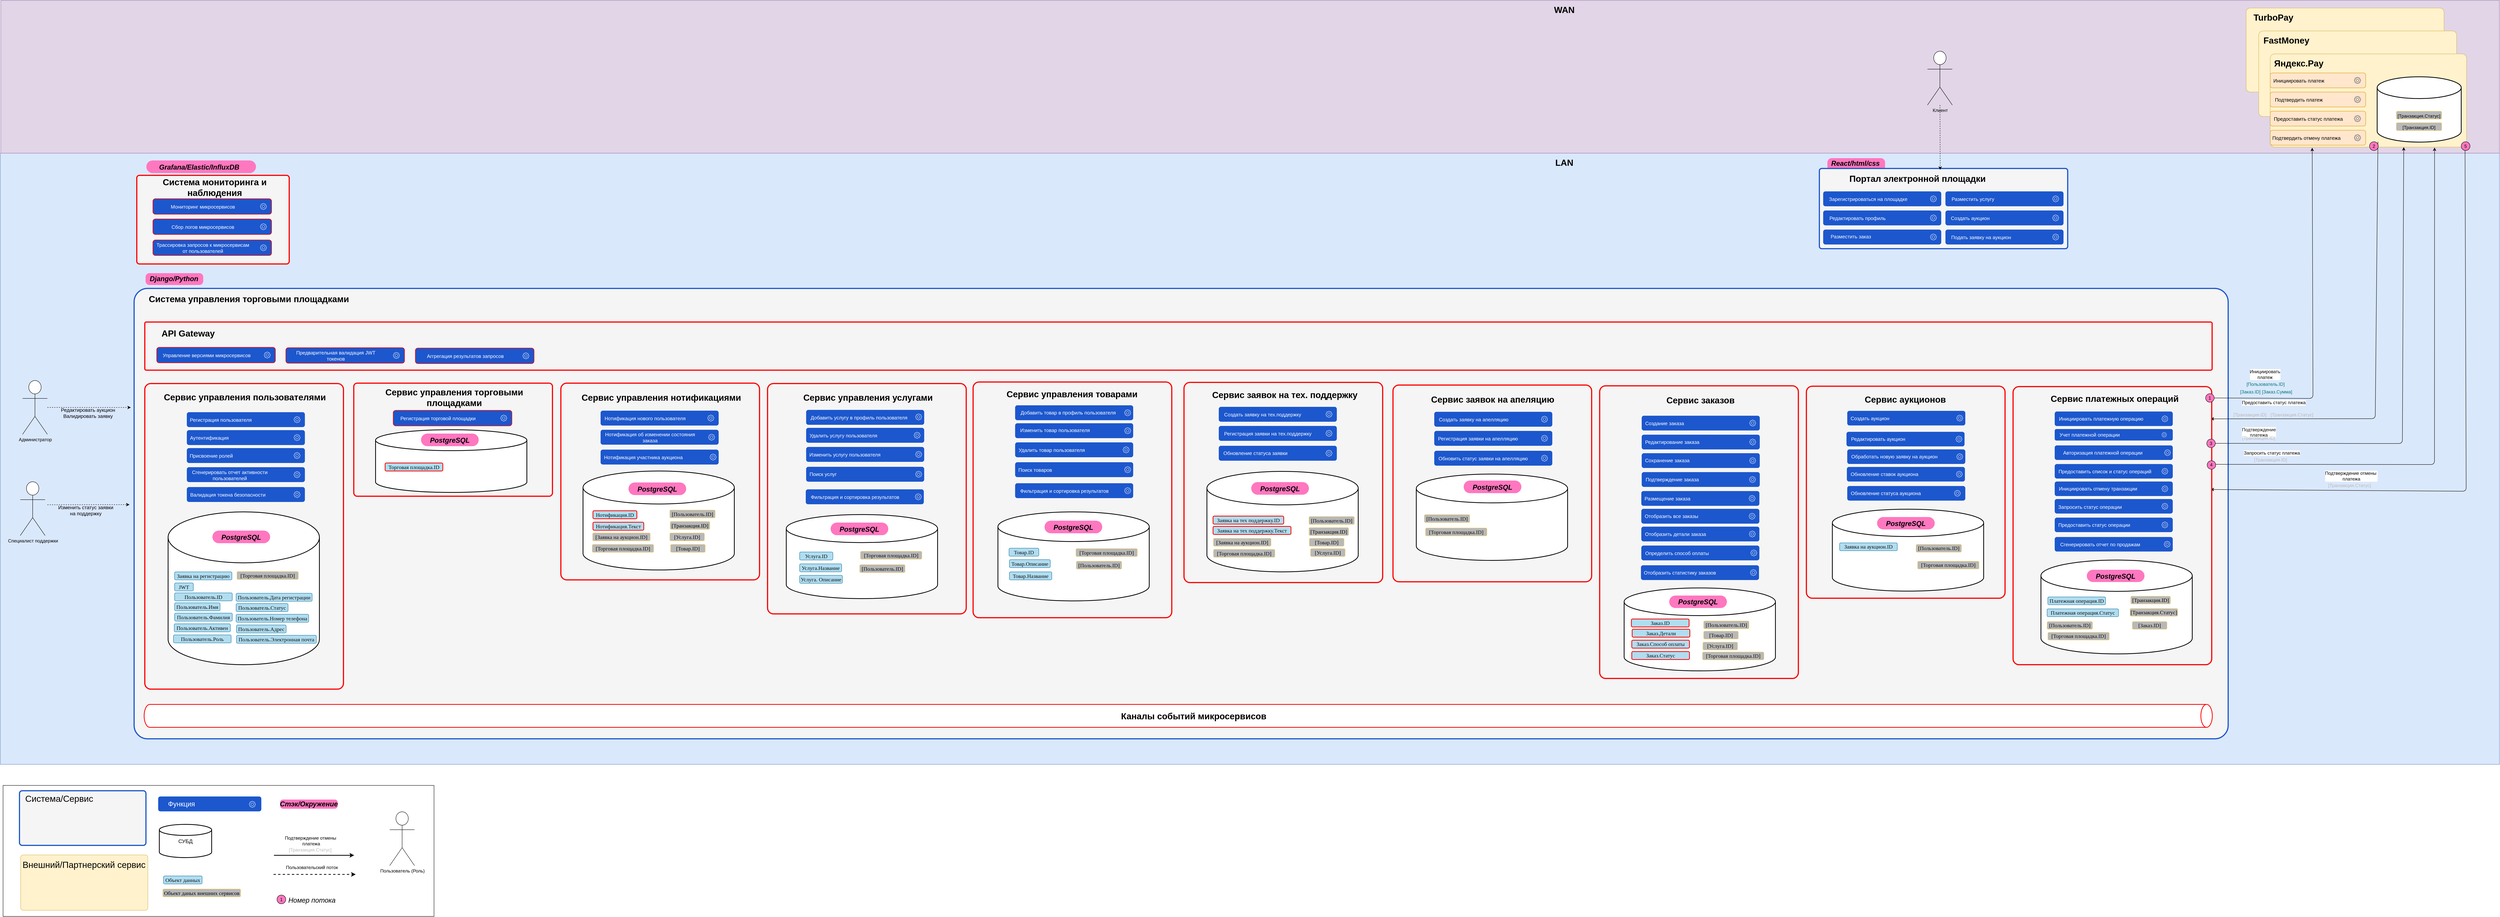 <mxfile version="24.6.5" type="device">
  <diagram name="DF" id="BleSmaJVXqo2yb7Co1eL">
    <mxGraphModel dx="5960" dy="2449" grid="0" gridSize="10" guides="0" tooltips="0" connect="1" arrows="1" fold="1" page="0" pageScale="1" pageWidth="827" pageHeight="1169" math="0" shadow="0">
      <root>
        <mxCell id="0" />
        <mxCell id="1" parent="0" />
        <mxCell id="cKbgiC5qh_IXnBO1eU4K-99" value="" style="rounded=0;whiteSpace=wrap;html=1;fillColor=#dae8fc;strokeColor=#6c8ebf;" parent="1" vertex="1">
          <mxGeometry x="-3091" y="-200" width="6541" height="1600" as="geometry" />
        </mxCell>
        <mxCell id="aNh6FEuhw9lsT8rE3H5J-120" value="" style="rounded=1;whiteSpace=wrap;html=1;arcSize=3;movable=1;resizable=1;rotatable=1;deletable=1;editable=1;locked=0;connectable=1;fillColor=#f5f5f5;strokeColor=#1C57CD;strokeWidth=3;fontColor=#333333;" parent="1" vertex="1">
          <mxGeometry x="-2741" y="154" width="5481" height="1179" as="geometry" />
        </mxCell>
        <mxCell id="cKbgiC5qh_IXnBO1eU4K-98" value="" style="rounded=0;whiteSpace=wrap;html=1;fillColor=#e1d5e7;strokeColor=#9673a6;movable=1;resizable=1;rotatable=1;deletable=1;editable=1;locked=0;connectable=1;" parent="1" vertex="1">
          <mxGeometry x="-3090" y="-600" width="6540" height="400" as="geometry" />
        </mxCell>
        <mxCell id="aNh6FEuhw9lsT8rE3H5J-121" value="Система управления торговыми площадками" style="text;html=1;align=center;verticalAlign=middle;whiteSpace=wrap;rounded=1;shadow=0;fontSize=23;fontStyle=1" parent="1" vertex="1">
          <mxGeometry x="-2715" y="157" width="549" height="49" as="geometry" />
        </mxCell>
        <mxCell id="Tz6aEU4ManMyac2rpAqn-102" value="" style="rounded=1;whiteSpace=wrap;html=1;arcSize=5;fillColor=#fff2cc;strokeColor=#d6b656;" parent="1" vertex="1">
          <mxGeometry x="2787" y="-580" width="518" height="220" as="geometry" />
        </mxCell>
        <mxCell id="Tz6aEU4ManMyac2rpAqn-103" value="TurboPay" style="text;html=1;align=center;verticalAlign=middle;whiteSpace=wrap;rounded=1;shadow=0;fontSize=23;fontStyle=1" parent="1" vertex="1">
          <mxGeometry x="2770" y="-580" width="177" height="49" as="geometry" />
        </mxCell>
        <mxCell id="cKbgiC5qh_IXnBO1eU4K-100" value="WAN" style="text;html=1;align=center;verticalAlign=middle;whiteSpace=wrap;rounded=1;shadow=0;fontSize=23;fontStyle=1" parent="1" vertex="1">
          <mxGeometry x="960" y="-600" width="85" height="49" as="geometry" />
        </mxCell>
        <mxCell id="cKbgiC5qh_IXnBO1eU4K-101" value="LAN" style="text;html=1;align=center;verticalAlign=middle;whiteSpace=wrap;rounded=1;shadow=0;fontSize=23;fontStyle=1" parent="1" vertex="1">
          <mxGeometry x="960" y="-200" width="85" height="49" as="geometry" />
        </mxCell>
        <mxCell id="Tz6aEU4ManMyac2rpAqn-100" value="" style="rounded=1;whiteSpace=wrap;html=1;arcSize=5;fillColor=#fff2cc;strokeColor=#d6b656;" parent="1" vertex="1">
          <mxGeometry x="2820" y="-520" width="518" height="224" as="geometry" />
        </mxCell>
        <mxCell id="Tz6aEU4ManMyac2rpAqn-101" value="FastMoney" style="text;html=1;align=center;verticalAlign=middle;whiteSpace=wrap;rounded=1;shadow=0;fontSize=23;fontStyle=1" parent="1" vertex="1">
          <mxGeometry x="2822" y="-520" width="141" height="49" as="geometry" />
        </mxCell>
        <mxCell id="Tz6aEU4ManMyac2rpAqn-104" value="" style="rounded=1;whiteSpace=wrap;html=1;arcSize=5;fillColor=#fff2cc;strokeColor=#d6b656;" parent="1" vertex="1">
          <mxGeometry x="2850" y="-460" width="514" height="244" as="geometry" />
        </mxCell>
        <mxCell id="Tz6aEU4ManMyac2rpAqn-105" value="Яндекс.Pay" style="text;html=1;align=center;verticalAlign=middle;whiteSpace=wrap;rounded=1;shadow=0;fontSize=23;fontStyle=1" parent="1" vertex="1">
          <mxGeometry x="2850" y="-460" width="150" height="49" as="geometry" />
        </mxCell>
        <mxCell id="cKbgiC5qh_IXnBO1eU4K-103" value="" style="endArrow=classic;html=1;rounded=1;curved=0;entryX=0.994;entryY=0.116;entryDx=0;entryDy=0;entryPerimeter=0;" parent="1" target="nOPtdyuzL2i5loqQrUNH-721" edge="1">
          <mxGeometry width="50" height="50" relative="1" as="geometry">
            <mxPoint x="3132" y="-230" as="sourcePoint" />
            <mxPoint x="2717" y="483" as="targetPoint" />
            <Array as="points">
              <mxPoint x="3125" y="495" />
            </Array>
          </mxGeometry>
        </mxCell>
        <mxCell id="cKbgiC5qh_IXnBO1eU4K-104" value="&lt;p style=&quot;margin: 0px 0px 0px 21px; text-indent: -21px; font-variant-numeric: normal; font-variant-east-asian: normal; font-variant-alternates: normal; font-kerning: auto; font-optical-sizing: auto; font-feature-settings: normal; font-variation-settings: normal; font-variant-position: normal; font-stretch: normal; line-height: normal; color: rgb(14, 14, 14); text-align: start; text-wrap: wrap;&quot; class=&quot;p1&quot;&gt;&lt;font style=&quot;font-size: 12px;&quot; face=&quot;Helvetica&quot;&gt;Подтверждение платежа&lt;/font&gt;&lt;/p&gt;" style="edgeLabel;html=1;align=center;verticalAlign=middle;resizable=0;points=[];rounded=1;" parent="cKbgiC5qh_IXnBO1eU4K-103" vertex="1" connectable="0">
          <mxGeometry x="0.194" y="1" relative="1" as="geometry">
            <mxPoint x="-307" y="70" as="offset" />
          </mxGeometry>
        </mxCell>
        <mxCell id="cKbgiC5qh_IXnBO1eU4K-105" value="" style="endArrow=classic;html=1;rounded=1;exitX=1;exitY=0.5;exitDx=0;exitDy=0;curved=0;entryX=0.68;entryY=1.001;entryDx=0;entryDy=0;entryPerimeter=0;" parent="1" source="cKbgiC5qh_IXnBO1eU4K-139" target="Tz6aEU4ManMyac2rpAqn-104" edge="1">
          <mxGeometry width="50" height="50" relative="1" as="geometry">
            <mxPoint x="2900" y="486" as="sourcePoint" />
            <mxPoint x="3200" y="-20" as="targetPoint" />
            <Array as="points">
              <mxPoint x="3196" y="560" />
            </Array>
          </mxGeometry>
        </mxCell>
        <mxCell id="cKbgiC5qh_IXnBO1eU4K-106" value="&lt;font style=&quot;font-size: 12px;&quot;&gt;Предоставить статус платежа&lt;/font&gt;" style="edgeLabel;html=1;align=center;verticalAlign=middle;resizable=0;points=[];rounded=1;" parent="cKbgiC5qh_IXnBO1eU4K-105" vertex="1" connectable="0">
          <mxGeometry x="0.194" y="1" relative="1" as="geometry">
            <mxPoint x="-337" y="159" as="offset" />
          </mxGeometry>
        </mxCell>
        <mxCell id="cKbgiC5qh_IXnBO1eU4K-107" value="" style="endArrow=classic;html=1;rounded=1;curved=0;entryX=0.994;entryY=0.37;entryDx=0;entryDy=0;entryPerimeter=0;" parent="1" target="nOPtdyuzL2i5loqQrUNH-721" edge="1">
          <mxGeometry width="50" height="50" relative="1" as="geometry">
            <mxPoint x="3360" y="-210" as="sourcePoint" />
            <mxPoint x="2740" y="520" as="targetPoint" />
            <Array as="points">
              <mxPoint x="3363" y="685" />
            </Array>
          </mxGeometry>
        </mxCell>
        <mxCell id="cKbgiC5qh_IXnBO1eU4K-108" value="&lt;font style=&quot;font-size: 12px;&quot;&gt;Подтверждение отмены&amp;nbsp;&lt;/font&gt;&lt;div&gt;&lt;font style=&quot;font-size: 12px;&quot;&gt;платежа&lt;/font&gt;&lt;/div&gt;" style="edgeLabel;html=1;align=center;verticalAlign=middle;resizable=0;points=[];rounded=1;" parent="cKbgiC5qh_IXnBO1eU4K-107" vertex="1" connectable="0">
          <mxGeometry x="0.194" y="1" relative="1" as="geometry">
            <mxPoint x="-262" y="-41" as="offset" />
          </mxGeometry>
        </mxCell>
        <mxCell id="cKbgiC5qh_IXnBO1eU4K-109" value="" style="endArrow=classic;html=1;rounded=1;exitX=1;exitY=0.5;exitDx=0;exitDy=0;curved=0;entryX=0.214;entryY=1.007;entryDx=0;entryDy=0;entryPerimeter=0;" parent="1" source="aNh6FEuhw9lsT8rE3H5J-66" target="Tz6aEU4ManMyac2rpAqn-104" edge="1">
          <mxGeometry width="50" height="50" relative="1" as="geometry">
            <mxPoint x="2610" y="206" as="sourcePoint" />
            <mxPoint x="2955" y="-179" as="targetPoint" />
            <Array as="points">
              <mxPoint x="2962" y="442" />
            </Array>
          </mxGeometry>
        </mxCell>
        <mxCell id="cKbgiC5qh_IXnBO1eU4K-110" value="&lt;span style=&quot;text-wrap: wrap;&quot;&gt;&lt;font style=&quot;font-size: 12px;&quot;&gt;Инициировать платеж&lt;/font&gt;&lt;/span&gt;" style="edgeLabel;html=1;align=center;verticalAlign=middle;resizable=0;points=[];rounded=1;" parent="cKbgiC5qh_IXnBO1eU4K-109" vertex="1" connectable="0">
          <mxGeometry x="0.194" y="1" relative="1" as="geometry">
            <mxPoint x="-124" y="224" as="offset" />
          </mxGeometry>
        </mxCell>
        <mxCell id="cKbgiC5qh_IXnBO1eU4K-114" value="&lt;font style=&quot;font-size: 12px;&quot;&gt;[Транзакция.ID]&lt;/font&gt;" style="text;html=1;align=center;verticalAlign=middle;whiteSpace=wrap;rounded=1;fontSize=13;labelBackgroundColor=none;fontColor=#B8B8B8;" parent="1" vertex="1">
          <mxGeometry x="2747" y="469" width="100" height="30" as="geometry" />
        </mxCell>
        <mxCell id="cKbgiC5qh_IXnBO1eU4K-120" value="&lt;font style=&quot;font-size: 12px;&quot;&gt;[Транзакция.Статус]&lt;/font&gt;" style="text;html=1;align=center;verticalAlign=middle;whiteSpace=wrap;rounded=1;fontSize=13;labelBackgroundColor=none;fontColor=#B8B8B8;" parent="1" vertex="1">
          <mxGeometry x="2827" y="469" width="160" height="30" as="geometry" />
        </mxCell>
        <mxCell id="cKbgiC5qh_IXnBO1eU4K-121" value="&lt;font style=&quot;font-size: 12px;&quot;&gt;[Пользователь.ID]&lt;/font&gt;" style="text;html=1;align=center;verticalAlign=middle;whiteSpace=wrap;rounded=1;fontSize=13;labelBackgroundColor=none;fontColor=#007575;" parent="1" vertex="1">
          <mxGeometry x="2758" y="389" width="160" height="30" as="geometry" />
        </mxCell>
        <mxCell id="cKbgiC5qh_IXnBO1eU4K-122" value="&lt;font style=&quot;font-size: 12px;&quot;&gt;[Заказ.ID]&lt;/font&gt;" style="text;html=1;align=center;verticalAlign=middle;whiteSpace=wrap;rounded=1;fontSize=13;labelBackgroundColor=none;fontColor=#007575;" parent="1" vertex="1">
          <mxGeometry x="2718" y="409" width="160" height="30" as="geometry" />
        </mxCell>
        <mxCell id="cKbgiC5qh_IXnBO1eU4K-123" value="&lt;font style=&quot;font-size: 12px;&quot;&gt;[Заказ.Сумма]&lt;/font&gt;" style="text;html=1;align=center;verticalAlign=middle;whiteSpace=wrap;rounded=1;fontSize=13;labelBackgroundColor=none;fontColor=#007575;" parent="1" vertex="1">
          <mxGeometry x="2788" y="409" width="160" height="30" as="geometry" />
        </mxCell>
        <mxCell id="cKbgiC5qh_IXnBO1eU4K-124" value="&lt;font style=&quot;font-size: 12px;&quot;&gt;[Транзакция.ID]&lt;/font&gt;" style="text;html=1;align=center;verticalAlign=middle;whiteSpace=wrap;rounded=1;fontSize=13;labelBackgroundColor=none;fontColor=#B8B8B8;" parent="1" vertex="1">
          <mxGeometry x="2770" y="530" width="100" height="30" as="geometry" />
        </mxCell>
        <mxCell id="cKbgiC5qh_IXnBO1eU4K-125" value="" style="endArrow=classic;html=1;rounded=1;exitX=1;exitY=0.429;exitDx=0;exitDy=0;exitPerimeter=0;curved=0;entryX=0.837;entryY=1.005;entryDx=0;entryDy=0;entryPerimeter=0;" parent="1" source="cKbgiC5qh_IXnBO1eU4K-140" target="Tz6aEU4ManMyac2rpAqn-104" edge="1">
          <mxGeometry width="50" height="50" relative="1" as="geometry">
            <mxPoint x="2740" y="444" as="sourcePoint" />
            <mxPoint x="3204" y="60" as="targetPoint" />
            <Array as="points">
              <mxPoint x="3280" y="615" />
            </Array>
          </mxGeometry>
        </mxCell>
        <mxCell id="cKbgiC5qh_IXnBO1eU4K-169" value="&lt;font style=&quot;font-size: 12px;&quot;&gt;Запросить статус платежа&lt;/font&gt;" style="edgeLabel;html=1;align=center;verticalAlign=middle;resizable=0;points=[];rounded=1;" parent="cKbgiC5qh_IXnBO1eU4K-125" vertex="1" connectable="0">
          <mxGeometry x="-0.441" y="-1" relative="1" as="geometry">
            <mxPoint x="-246" y="-31" as="offset" />
          </mxGeometry>
        </mxCell>
        <mxCell id="cKbgiC5qh_IXnBO1eU4K-127" value="&lt;font style=&quot;font-size: 12px;&quot;&gt;[Транзакция.ID]&lt;/font&gt;" style="text;html=1;align=center;verticalAlign=middle;whiteSpace=wrap;rounded=1;fontSize=13;labelBackgroundColor=none;fontColor=#B8B8B8;" parent="1" vertex="1">
          <mxGeometry x="2801" y="587" width="100" height="30" as="geometry" />
        </mxCell>
        <mxCell id="cKbgiC5qh_IXnBO1eU4K-128" value="&lt;font style=&quot;font-size: 12px;&quot;&gt;[Транзакция.Статус]&lt;/font&gt;" style="text;html=1;align=center;verticalAlign=middle;whiteSpace=wrap;rounded=1;fontSize=13;labelBackgroundColor=none;fontColor=#B8B8B8;" parent="1" vertex="1">
          <mxGeometry x="2978" y="654" width="160" height="30" as="geometry" />
        </mxCell>
        <mxCell id="cKbgiC5qh_IXnBO1eU4K-129" value="" style="rounded=1;whiteSpace=wrap;html=1;fillColor=#ffe6cc;strokeColor=#d79b00;" parent="1" vertex="1">
          <mxGeometry x="2850" y="-360" width="250" height="39" as="geometry" />
        </mxCell>
        <mxCell id="cKbgiC5qh_IXnBO1eU4K-130" value="" style="sketch=0;outlineConnect=0;fontColor=#232F3E;gradientColor=none;fillColor=#232F3D;strokeColor=none;dashed=0;verticalLabelPosition=bottom;verticalAlign=top;align=center;html=1;fontSize=12;fontStyle=0;aspect=fixed;pointerEvents=1;shape=mxgraph.aws4.gear;rounded=1;" parent="1" vertex="1">
          <mxGeometry x="3070" y="-349" width="17" height="17" as="geometry" />
        </mxCell>
        <mxCell id="cKbgiC5qh_IXnBO1eU4K-131" value="Подтвердить платеж" style="text;html=1;align=center;verticalAlign=middle;whiteSpace=wrap;rounded=1;fontSize=13;" parent="1" vertex="1">
          <mxGeometry x="2840" y="-355.5" width="170" height="30" as="geometry" />
        </mxCell>
        <mxCell id="cKbgiC5qh_IXnBO1eU4K-132" value="" style="rounded=1;whiteSpace=wrap;html=1;fillColor=#ffe6cc;strokeColor=#d79b00;" parent="1" vertex="1">
          <mxGeometry x="2850" y="-310" width="250" height="39" as="geometry" />
        </mxCell>
        <mxCell id="cKbgiC5qh_IXnBO1eU4K-133" value="" style="sketch=0;outlineConnect=0;fontColor=#232F3E;gradientColor=none;fillColor=#232F3D;strokeColor=none;dashed=0;verticalLabelPosition=bottom;verticalAlign=top;align=center;html=1;fontSize=12;fontStyle=0;aspect=fixed;pointerEvents=1;shape=mxgraph.aws4.gear;rounded=1;" parent="1" vertex="1">
          <mxGeometry x="3070" y="-299" width="17" height="17" as="geometry" />
        </mxCell>
        <mxCell id="cKbgiC5qh_IXnBO1eU4K-134" value="Предоставить статус платежа" style="text;html=1;align=center;verticalAlign=middle;whiteSpace=wrap;rounded=1;fontSize=13;" parent="1" vertex="1">
          <mxGeometry x="2850" y="-305.5" width="200" height="30" as="geometry" />
        </mxCell>
        <mxCell id="cKbgiC5qh_IXnBO1eU4K-135" value="" style="rounded=1;whiteSpace=wrap;html=1;fillColor=#ffe6cc;strokeColor=#d79b00;" parent="1" vertex="1">
          <mxGeometry x="2850" y="-260" width="250" height="39" as="geometry" />
        </mxCell>
        <mxCell id="cKbgiC5qh_IXnBO1eU4K-136" value="" style="sketch=0;outlineConnect=0;fontColor=#232F3E;gradientColor=none;fillColor=#232F3D;strokeColor=none;dashed=0;verticalLabelPosition=bottom;verticalAlign=top;align=center;html=1;fontSize=12;fontStyle=0;aspect=fixed;pointerEvents=1;shape=mxgraph.aws4.gear;rounded=1;" parent="1" vertex="1">
          <mxGeometry x="3070" y="-249" width="17" height="17" as="geometry" />
        </mxCell>
        <mxCell id="cKbgiC5qh_IXnBO1eU4K-137" value="Подтвердить отмену платежа" style="text;html=1;align=center;verticalAlign=middle;whiteSpace=wrap;rounded=1;fontSize=13;" parent="1" vertex="1">
          <mxGeometry x="2840" y="-255.5" width="210" height="30" as="geometry" />
        </mxCell>
        <mxCell id="cKbgiC5qh_IXnBO1eU4K-138" value="2" style="ellipse;whiteSpace=wrap;html=1;aspect=fixed;rounded=1;fillColor=#FF77BF;" parent="1" vertex="1">
          <mxGeometry x="3110" y="-230" width="23" height="23" as="geometry" />
        </mxCell>
        <mxCell id="cKbgiC5qh_IXnBO1eU4K-143" value="5" style="ellipse;whiteSpace=wrap;html=1;aspect=fixed;rounded=1;fillColor=#FF77BF;" parent="1" vertex="1">
          <mxGeometry x="3350" y="-230" width="23" height="23" as="geometry" />
        </mxCell>
        <mxCell id="cKbgiC5qh_IXnBO1eU4K-146" value="" style="strokeWidth=2;html=1;shape=mxgraph.flowchart.database;whiteSpace=wrap;rounded=1;movable=1;resizable=1;rotatable=1;deletable=1;editable=1;locked=0;connectable=1;" parent="1" vertex="1">
          <mxGeometry x="3130" y="-400" width="220" height="171" as="geometry" />
        </mxCell>
        <mxCell id="cKbgiC5qh_IXnBO1eU4K-152" value="&lt;p style=&quot;margin: 0px 0px 0px 13px; text-indent: -13px; font-variant-numeric: normal; font-variant-east-asian: normal; font-variant-alternates: normal; font-kerning: auto; font-optical-sizing: auto; font-feature-settings: normal; font-variation-settings: normal; font-variant-position: normal; font-stretch: normal; font-size: 14px; line-height: normal; text-align: start;&quot; class=&quot;p1&quot;&gt;&lt;span style=&quot;font-size: 12px; text-align: center; text-indent: 0px;&quot;&gt;[Транзакция.Статус]&lt;/span&gt;&lt;br&gt;&lt;/p&gt;" style="rounded=1;whiteSpace=wrap;html=1;fillColor=#B8B8B8;strokeColor=#FFD966;" parent="1" vertex="1">
          <mxGeometry x="3180" y="-310" width="119" height="21" as="geometry" />
        </mxCell>
        <mxCell id="cKbgiC5qh_IXnBO1eU4K-153" value="&lt;p style=&quot;margin: 0px 0px 0px 13px; text-indent: -13px; font-variant-numeric: normal; font-variant-east-asian: normal; font-variant-alternates: normal; font-kerning: auto; font-optical-sizing: auto; font-feature-settings: normal; font-variation-settings: normal; font-variant-position: normal; font-stretch: normal; font-size: 14px; line-height: normal; text-align: start;&quot; class=&quot;p1&quot;&gt;&lt;span style=&quot;font-size: 12px; text-align: center; text-indent: 0px;&quot;&gt;[Транзакция.ID]&lt;/span&gt;&lt;br&gt;&lt;/p&gt;" style="rounded=1;whiteSpace=wrap;html=1;fillColor=#B8B8B8;strokeColor=#FFD966;" parent="1" vertex="1">
          <mxGeometry x="3180" y="-280" width="119" height="21" as="geometry" />
        </mxCell>
        <mxCell id="cKbgiC5qh_IXnBO1eU4K-166" value="&lt;p style=&quot;margin: 0px 0px 0px 13px; text-indent: -13px; font-variant-numeric: normal; font-variant-east-asian: normal; font-variant-alternates: normal; font-kerning: auto; font-optical-sizing: auto; font-feature-settings: normal; font-variation-settings: normal; font-variant-position: normal; font-stretch: normal; font-size: 14px; line-height: normal; color: rgb(14, 14, 14); text-align: start;&quot; class=&quot;p1&quot;&gt;&lt;br&gt;&lt;/p&gt;" style="rounded=1;whiteSpace=wrap;html=1;fillColor=#FF77BF;strokeColor=none;arcSize=33;" parent="1" vertex="1">
          <mxGeometry x="1691" y="-187" width="151" height="34" as="geometry" />
        </mxCell>
        <mxCell id="cKbgiC5qh_IXnBO1eU4K-163" value="" style="rounded=1;whiteSpace=wrap;html=1;arcSize=3;fillColor=#f5f5f5;strokeColor=#1C57CD;strokeWidth=3;align=center;verticalAlign=middle;fontFamily=Helvetica;fontSize=12;fontColor=#333333;resizable=1;" parent="1" vertex="1">
          <mxGeometry x="1670" y="-160" width="650" height="210" as="geometry" />
        </mxCell>
        <mxCell id="cKbgiC5qh_IXnBO1eU4K-165" value="&lt;font style=&quot;font-size: 18px;&quot;&gt;&lt;i&gt;React/html/css&lt;/i&gt;&lt;/font&gt;" style="text;html=1;align=center;verticalAlign=middle;whiteSpace=wrap;rounded=1;shadow=0;fontSize=23;fontStyle=1" parent="1" vertex="1">
          <mxGeometry x="1720" y="-200" width="89" height="49" as="geometry" />
        </mxCell>
        <mxCell id="cKbgiC5qh_IXnBO1eU4K-164" value="Портал электронной площадки" style="text;html=1;align=center;verticalAlign=middle;whiteSpace=wrap;rounded=1;shadow=0;fontSize=23;fontStyle=1" parent="1" vertex="1">
          <mxGeometry x="1737" y="-158" width="380" height="49" as="geometry" />
        </mxCell>
        <mxCell id="cKbgiC5qh_IXnBO1eU4K-172" value="" style="rounded=1;whiteSpace=wrap;html=1;fillColor=#ffe6cc;strokeColor=#d79b00;" parent="1" vertex="1">
          <mxGeometry x="2850" y="-410" width="250" height="39" as="geometry" />
        </mxCell>
        <mxCell id="cKbgiC5qh_IXnBO1eU4K-173" value="" style="sketch=0;outlineConnect=0;fontColor=#232F3E;gradientColor=none;fillColor=#232F3D;strokeColor=none;dashed=0;verticalLabelPosition=bottom;verticalAlign=top;align=center;html=1;fontSize=12;fontStyle=0;aspect=fixed;pointerEvents=1;shape=mxgraph.aws4.gear;rounded=1;" parent="1" vertex="1">
          <mxGeometry x="3070" y="-399" width="17" height="17" as="geometry" />
        </mxCell>
        <mxCell id="cKbgiC5qh_IXnBO1eU4K-174" value="Инициировать платеж" style="text;html=1;align=center;verticalAlign=middle;whiteSpace=wrap;rounded=1;fontSize=13;" parent="1" vertex="1">
          <mxGeometry x="2840" y="-405.5" width="170" height="30" as="geometry" />
        </mxCell>
        <mxCell id="cKbgiC5qh_IXnBO1eU4K-175" value="" style="rounded=1;whiteSpace=wrap;html=1;fillColor=#1C57CD;strokeColor=none;" parent="1" vertex="1">
          <mxGeometry x="1680" y="-100" width="309" height="39" as="geometry" />
        </mxCell>
        <mxCell id="cKbgiC5qh_IXnBO1eU4K-176" value="" style="sketch=0;outlineConnect=0;fontColor=#FFFFFF;gradientColor=none;fillColor=#FFFFFF;strokeColor=none;dashed=0;verticalLabelPosition=bottom;verticalAlign=top;align=center;html=1;fontSize=12;fontStyle=0;aspect=fixed;pointerEvents=1;shape=mxgraph.aws4.gear;rounded=1;" parent="1" vertex="1">
          <mxGeometry x="1960" y="-89" width="17" height="17" as="geometry" />
        </mxCell>
        <mxCell id="cKbgiC5qh_IXnBO1eU4K-177" value="Зарегистрироваться на площадке" style="text;html=1;align=center;verticalAlign=middle;whiteSpace=wrap;rounded=1;fontSize=13;fontColor=#FFFFFF;" parent="1" vertex="1">
          <mxGeometry x="1689" y="-95.5" width="218" height="30" as="geometry" />
        </mxCell>
        <mxCell id="cKbgiC5qh_IXnBO1eU4K-178" value="" style="rounded=1;whiteSpace=wrap;html=1;fillColor=#1C57CD;strokeColor=none;" parent="1" vertex="1">
          <mxGeometry x="1680" y="-50" width="309" height="39" as="geometry" />
        </mxCell>
        <mxCell id="cKbgiC5qh_IXnBO1eU4K-179" value="" style="sketch=0;outlineConnect=0;fontColor=#FFFFFF;gradientColor=none;fillColor=#FFFFFF;strokeColor=none;dashed=0;verticalLabelPosition=bottom;verticalAlign=top;align=center;html=1;fontSize=12;fontStyle=0;aspect=fixed;pointerEvents=1;shape=mxgraph.aws4.gear;rounded=1;" parent="1" vertex="1">
          <mxGeometry x="1960" y="-39" width="17" height="17" as="geometry" />
        </mxCell>
        <mxCell id="cKbgiC5qh_IXnBO1eU4K-180" value="Редактировать профиль" style="text;html=1;align=center;verticalAlign=middle;whiteSpace=wrap;rounded=1;fontSize=13;fontColor=#FFFFFF;" parent="1" vertex="1">
          <mxGeometry x="1688" y="-45.5" width="164" height="30" as="geometry" />
        </mxCell>
        <mxCell id="cKbgiC5qh_IXnBO1eU4K-181" value="" style="rounded=1;whiteSpace=wrap;html=1;fillColor=#1C57CD;strokeColor=none;" parent="1" vertex="1">
          <mxGeometry x="1680" width="309" height="39" as="geometry" />
        </mxCell>
        <mxCell id="cKbgiC5qh_IXnBO1eU4K-182" value="" style="sketch=0;outlineConnect=0;fontColor=#FFFFFF;gradientColor=none;fillColor=#FFFFFF;strokeColor=none;dashed=0;verticalLabelPosition=bottom;verticalAlign=top;align=center;html=1;fontSize=12;fontStyle=0;aspect=fixed;pointerEvents=1;shape=mxgraph.aws4.gear;rounded=1;" parent="1" vertex="1">
          <mxGeometry x="1960" y="11" width="17" height="17" as="geometry" />
        </mxCell>
        <mxCell id="cKbgiC5qh_IXnBO1eU4K-183" value="Разместить заказ" style="text;html=1;align=center;verticalAlign=middle;whiteSpace=wrap;rounded=1;fontSize=13;fontColor=#FFFFFF;" parent="1" vertex="1">
          <mxGeometry x="1694" y="3" width="117" height="30" as="geometry" />
        </mxCell>
        <mxCell id="cKbgiC5qh_IXnBO1eU4K-184" value="" style="rounded=1;whiteSpace=wrap;html=1;fillColor=#1C57CD;strokeColor=none;" parent="1" vertex="1">
          <mxGeometry x="2000" y="-100" width="309" height="39" as="geometry" />
        </mxCell>
        <mxCell id="cKbgiC5qh_IXnBO1eU4K-185" value="" style="sketch=0;outlineConnect=0;fontColor=#FFFFFF;gradientColor=none;fillColor=#FFFFFF;strokeColor=none;dashed=0;verticalLabelPosition=bottom;verticalAlign=top;align=center;html=1;fontSize=12;fontStyle=0;aspect=fixed;pointerEvents=1;shape=mxgraph.aws4.gear;rounded=1;" parent="1" vertex="1">
          <mxGeometry x="2280" y="-89" width="17" height="17" as="geometry" />
        </mxCell>
        <mxCell id="cKbgiC5qh_IXnBO1eU4K-186" value="Разместить услугу" style="text;html=1;align=center;verticalAlign=middle;whiteSpace=wrap;rounded=1;fontSize=13;fontColor=#FFFFFF;" parent="1" vertex="1">
          <mxGeometry x="2006" y="-95.5" width="132" height="30" as="geometry" />
        </mxCell>
        <mxCell id="cKbgiC5qh_IXnBO1eU4K-187" value="" style="rounded=1;whiteSpace=wrap;html=1;fillColor=#1C57CD;strokeColor=none;" parent="1" vertex="1">
          <mxGeometry x="2000" y="-50" width="309" height="39" as="geometry" />
        </mxCell>
        <mxCell id="cKbgiC5qh_IXnBO1eU4K-188" value="" style="sketch=0;outlineConnect=0;fontColor=#FFFFFF;gradientColor=none;fillColor=#FFFFFF;strokeColor=none;dashed=0;verticalLabelPosition=bottom;verticalAlign=top;align=center;html=1;fontSize=12;fontStyle=0;aspect=fixed;pointerEvents=1;shape=mxgraph.aws4.gear;rounded=1;" parent="1" vertex="1">
          <mxGeometry x="2280" y="-39" width="17" height="17" as="geometry" />
        </mxCell>
        <mxCell id="cKbgiC5qh_IXnBO1eU4K-189" value="Создать аукцион" style="text;html=1;align=center;verticalAlign=middle;whiteSpace=wrap;rounded=1;fontSize=13;fontColor=#FFFFFF;" parent="1" vertex="1">
          <mxGeometry x="2010" y="-45.5" width="110" height="30" as="geometry" />
        </mxCell>
        <mxCell id="cKbgiC5qh_IXnBO1eU4K-190" value="" style="rounded=1;whiteSpace=wrap;html=1;fillColor=#1C57CD;strokeColor=none;" parent="1" vertex="1">
          <mxGeometry x="2000" width="309" height="39" as="geometry" />
        </mxCell>
        <mxCell id="cKbgiC5qh_IXnBO1eU4K-191" value="" style="sketch=0;outlineConnect=0;fontColor=#FFFFFF;gradientColor=none;fillColor=#FFFFFF;strokeColor=none;dashed=0;verticalLabelPosition=bottom;verticalAlign=top;align=center;html=1;fontSize=12;fontStyle=0;aspect=fixed;pointerEvents=1;shape=mxgraph.aws4.gear;rounded=1;" parent="1" vertex="1">
          <mxGeometry x="2280" y="11" width="17" height="17" as="geometry" />
        </mxCell>
        <mxCell id="cKbgiC5qh_IXnBO1eU4K-192" value="Подать заявку на аукцион" style="text;html=1;align=center;verticalAlign=middle;whiteSpace=wrap;rounded=1;fontSize=13;fontColor=#FFFFFF;" parent="1" vertex="1">
          <mxGeometry x="2010" y="4.5" width="167" height="30" as="geometry" />
        </mxCell>
        <mxCell id="Tz6aEU4ManMyac2rpAqn-4" value="Клиент" style="shape=umlActor;verticalLabelPosition=bottom;verticalAlign=top;html=1;outlineConnect=0;rounded=1;" parent="1" vertex="1">
          <mxGeometry x="1953" y="-467" width="65" height="141" as="geometry" />
        </mxCell>
        <mxCell id="Tz6aEU4ManMyac2rpAqn-10" value="" style="endArrow=classic;html=1;rounded=1;dashed=1;entryX=0.727;entryY=0.031;entryDx=0;entryDy=0;entryPerimeter=0;fontSize=12;" parent="1" source="Tz6aEU4ManMyac2rpAqn-4" edge="1">
          <mxGeometry width="50" height="50" relative="1" as="geometry">
            <mxPoint x="1985" y="-420" as="sourcePoint" />
            <mxPoint x="1986.26" y="-156.481" as="targetPoint" />
            <Array as="points" />
          </mxGeometry>
        </mxCell>
        <mxCell id="nOPtdyuzL2i5loqQrUNH-348" value="" style="group" vertex="1" connectable="0" parent="1">
          <mxGeometry x="-3039" y="660" width="293" height="141" as="geometry" />
        </mxCell>
        <mxCell id="cKbgiC5qh_IXnBO1eU4K-157" value="Специалист поддержки" style="shape=umlActor;verticalLabelPosition=bottom;verticalAlign=top;html=1;outlineConnect=0;rounded=1;" parent="nOPtdyuzL2i5loqQrUNH-348" vertex="1">
          <mxGeometry width="65" height="141" as="geometry" />
        </mxCell>
        <mxCell id="cKbgiC5qh_IXnBO1eU4K-160" value="" style="endArrow=classic;html=1;rounded=1;dashed=1;" parent="nOPtdyuzL2i5loqQrUNH-348" edge="1">
          <mxGeometry width="50" height="50" relative="1" as="geometry">
            <mxPoint x="71" y="60.434" as="sourcePoint" />
            <mxPoint x="286" y="60" as="targetPoint" />
            <Array as="points" />
          </mxGeometry>
        </mxCell>
        <mxCell id="cKbgiC5qh_IXnBO1eU4K-162" value="&lt;div&gt;Изменить статус заявки&lt;/div&gt;&lt;div&gt;на поддержку&lt;/div&gt;" style="text;html=1;align=center;verticalAlign=middle;whiteSpace=wrap;rounded=1;fontSize=13;" parent="nOPtdyuzL2i5loqQrUNH-348" vertex="1">
          <mxGeometry x="50" y="60" width="243" height="30" as="geometry" />
        </mxCell>
        <mxCell id="nOPtdyuzL2i5loqQrUNH-349" value="" style="group" vertex="1" connectable="0" parent="1">
          <mxGeometry x="-3033" y="395" width="293" height="141" as="geometry" />
        </mxCell>
        <mxCell id="cKbgiC5qh_IXnBO1eU4K-95" value="Администратор" style="shape=umlActor;verticalLabelPosition=bottom;verticalAlign=top;html=1;outlineConnect=0;rounded=1;" parent="nOPtdyuzL2i5loqQrUNH-349" vertex="1">
          <mxGeometry width="65" height="141" as="geometry" />
        </mxCell>
        <mxCell id="cKbgiC5qh_IXnBO1eU4K-154" value="Редактировать аукцион&lt;div&gt;Валидировать заявку&lt;/div&gt;" style="text;html=1;align=center;verticalAlign=middle;whiteSpace=wrap;rounded=1;fontSize=13;" parent="nOPtdyuzL2i5loqQrUNH-349" vertex="1">
          <mxGeometry x="50" y="70" width="243" height="30" as="geometry" />
        </mxCell>
        <mxCell id="cKbgiC5qh_IXnBO1eU4K-96" value="" style="endArrow=classic;html=1;rounded=1;dashed=1;entryX=0.961;entryY=0.023;entryDx=0;entryDy=0;entryPerimeter=0;" parent="nOPtdyuzL2i5loqQrUNH-349" source="cKbgiC5qh_IXnBO1eU4K-95" target="cKbgiC5qh_IXnBO1eU4K-154" edge="1">
          <mxGeometry width="50" height="50" relative="1" as="geometry">
            <mxPoint x="2544" y="192" as="sourcePoint" />
            <mxPoint x="2540" y="627" as="targetPoint" />
            <Array as="points" />
          </mxGeometry>
        </mxCell>
        <mxCell id="nOPtdyuzL2i5loqQrUNH-377" value="" style="group" vertex="1" connectable="0" parent="1">
          <mxGeometry x="-2713" y="403" width="520" height="800" as="geometry" />
        </mxCell>
        <mxCell id="nOPtdyuzL2i5loqQrUNH-351" value="" style="rounded=1;whiteSpace=wrap;html=1;arcSize=3;movable=1;resizable=1;rotatable=1;deletable=1;editable=1;locked=0;connectable=1;fillColor=#f5f5f5;strokeColor=#FF0000;strokeWidth=3;fontColor=#333333;" vertex="1" parent="nOPtdyuzL2i5loqQrUNH-377">
          <mxGeometry width="520" height="800" as="geometry" />
        </mxCell>
        <mxCell id="nOPtdyuzL2i5loqQrUNH-352" value="Сервис управления пользователями" style="text;html=1;align=center;verticalAlign=middle;whiteSpace=wrap;rounded=1;shadow=0;fontSize=23;fontStyle=1" vertex="1" parent="nOPtdyuzL2i5loqQrUNH-377">
          <mxGeometry x="20" y="11" width="484" height="49" as="geometry" />
        </mxCell>
        <mxCell id="nOPtdyuzL2i5loqQrUNH-375" value="" style="group" vertex="1" connectable="0" parent="nOPtdyuzL2i5loqQrUNH-377">
          <mxGeometry x="61" y="336" width="396" height="400" as="geometry" />
        </mxCell>
        <mxCell id="nOPtdyuzL2i5loqQrUNH-261" value="" style="strokeWidth=2;html=1;shape=mxgraph.flowchart.database;whiteSpace=wrap;rounded=1;movable=1;resizable=1;rotatable=1;deletable=1;editable=1;locked=0;connectable=1;" vertex="1" parent="nOPtdyuzL2i5loqQrUNH-375">
          <mxGeometry width="396" height="400" as="geometry" />
        </mxCell>
        <mxCell id="nOPtdyuzL2i5loqQrUNH-263" value="&lt;p style=&quot;margin: 0px 0px 0px 13px; text-indent: -13px; font-variant-numeric: normal; font-variant-east-asian: normal; font-variant-alternates: normal; font-kerning: auto; font-optical-sizing: auto; font-feature-settings: normal; font-variation-settings: normal; font-variant-position: normal; font-stretch: normal; line-height: normal; color: rgb(14, 14, 14); text-align: start;&quot; class=&quot;p1&quot;&gt;&lt;font style=&quot;font-size: 14px;&quot; face=&quot;Times New Roman&quot;&gt;Заявка на регистрацию&lt;/font&gt;&lt;/p&gt;" style="rounded=1;whiteSpace=wrap;html=1;fillColor=#b1ddf0;strokeColor=#10739e;" vertex="1" parent="nOPtdyuzL2i5loqQrUNH-375">
          <mxGeometry x="17" y="157" width="150" height="21" as="geometry" />
        </mxCell>
        <mxCell id="nOPtdyuzL2i5loqQrUNH-264" value="&lt;p style=&quot;margin: 0px 0px 0px 13px; text-indent: -13px; font-variant-numeric: normal; font-variant-east-asian: normal; font-variant-alternates: normal; font-kerning: auto; font-optical-sizing: auto; font-feature-settings: normal; font-variation-settings: normal; font-variant-position: normal; font-stretch: normal; line-height: normal; color: rgb(14, 14, 14); text-align: start;&quot; class=&quot;p1&quot;&gt;&lt;font face=&quot;Times New Roman&quot;&gt;&lt;span style=&quot;font-size: 14px;&quot;&gt;JWT&lt;/span&gt;&lt;/font&gt;&lt;/p&gt;" style="rounded=1;whiteSpace=wrap;html=1;fillColor=#b1ddf0;strokeColor=#10739e;" vertex="1" parent="nOPtdyuzL2i5loqQrUNH-375">
          <mxGeometry x="17" y="186" width="49" height="21" as="geometry" />
        </mxCell>
        <mxCell id="nOPtdyuzL2i5loqQrUNH-265" value="&lt;p style=&quot;margin: 0px 0px 0px 13px; text-indent: -13px; font-variant-numeric: normal; font-variant-east-asian: normal; font-variant-alternates: normal; font-kerning: auto; font-optical-sizing: auto; font-feature-settings: normal; font-variation-settings: normal; font-variant-position: normal; font-stretch: normal; font-size: 14px; line-height: normal; color: rgb(14, 14, 14); text-align: start;&quot; class=&quot;p1&quot;&gt;&lt;font face=&quot;Times New Roman&quot;&gt;Пользователь.Роль&lt;/font&gt;&lt;/p&gt;" style="rounded=1;whiteSpace=wrap;html=1;fillColor=#b1ddf0;strokeColor=#10739e;" vertex="1" parent="nOPtdyuzL2i5loqQrUNH-375">
          <mxGeometry x="14" y="322" width="151" height="21" as="geometry" />
        </mxCell>
        <mxCell id="nOPtdyuzL2i5loqQrUNH-266" value="&lt;p style=&quot;margin: 0px 0px 0px 13px; text-indent: -13px; font-variant-numeric: normal; font-variant-east-asian: normal; font-variant-alternates: normal; font-kerning: auto; font-optical-sizing: auto; font-feature-settings: normal; font-variation-settings: normal; font-variant-position: normal; font-stretch: normal; font-size: 14px; line-height: normal; color: rgb(14, 14, 14); text-align: start;&quot; class=&quot;p1&quot;&gt;&lt;font face=&quot;Times New Roman&quot;&gt;Пользователь.ID&lt;/font&gt;&lt;/p&gt;" style="rounded=1;whiteSpace=wrap;html=1;fillColor=#b1ddf0;strokeColor=#10739e;" vertex="1" parent="nOPtdyuzL2i5loqQrUNH-375">
          <mxGeometry x="17" y="212" width="151" height="21" as="geometry" />
        </mxCell>
        <mxCell id="nOPtdyuzL2i5loqQrUNH-267" value="&lt;p style=&quot;margin: 0px 0px 0px 13px; text-indent: -13px; font-variant-numeric: normal; font-variant-east-asian: normal; font-variant-alternates: normal; font-kerning: auto; font-optical-sizing: auto; font-feature-settings: normal; font-variation-settings: normal; font-variant-position: normal; font-stretch: normal; font-size: 14px; line-height: normal; color: rgb(14, 14, 14); text-align: start;&quot; class=&quot;p1&quot;&gt;&lt;font face=&quot;Times New Roman&quot;&gt;Пользователь.Имя&lt;/font&gt;&lt;/p&gt;" style="rounded=1;whiteSpace=wrap;html=1;fillColor=#b1ddf0;strokeColor=#10739e;" vertex="1" parent="nOPtdyuzL2i5loqQrUNH-375">
          <mxGeometry x="17" y="238" width="119" height="21" as="geometry" />
        </mxCell>
        <mxCell id="nOPtdyuzL2i5loqQrUNH-268" value="&lt;p style=&quot;margin: 0px 0px 0px 13px; text-indent: -13px; font-variant-numeric: normal; font-variant-east-asian: normal; font-variant-alternates: normal; font-kerning: auto; font-optical-sizing: auto; font-feature-settings: normal; font-variation-settings: normal; font-variant-position: normal; font-stretch: normal; font-size: 14px; line-height: normal; color: rgb(14, 14, 14); text-align: start;&quot; class=&quot;p1&quot;&gt;&lt;font face=&quot;Times New Roman&quot;&gt;Пользователь.Фамилия&lt;/font&gt;&lt;/p&gt;" style="rounded=1;whiteSpace=wrap;html=1;fillColor=#b1ddf0;strokeColor=#10739e;" vertex="1" parent="nOPtdyuzL2i5loqQrUNH-375">
          <mxGeometry x="17" y="265" width="151" height="21" as="geometry" />
        </mxCell>
        <mxCell id="nOPtdyuzL2i5loqQrUNH-269" value="&lt;p style=&quot;margin: 0px 0px 0px 13px; text-indent: -13px; font-variant-numeric: normal; font-variant-east-asian: normal; font-variant-alternates: normal; font-kerning: auto; font-optical-sizing: auto; font-feature-settings: normal; font-variation-settings: normal; font-variant-position: normal; font-stretch: normal; font-size: 14px; line-height: normal; color: rgb(14, 14, 14); text-align: start;&quot; class=&quot;p1&quot;&gt;&lt;font face=&quot;Times New Roman&quot;&gt;Пользователь.Адрес&lt;/font&gt;&lt;/p&gt;" style="rounded=1;whiteSpace=wrap;html=1;fillColor=#b1ddf0;strokeColor=#10739e;" vertex="1" parent="nOPtdyuzL2i5loqQrUNH-375">
          <mxGeometry x="179" y="296" width="130" height="21" as="geometry" />
        </mxCell>
        <mxCell id="nOPtdyuzL2i5loqQrUNH-270" value="&lt;p style=&quot;margin: 0px 0px 0px 13px; text-indent: -13px; font-variant-numeric: normal; font-variant-east-asian: normal; font-variant-alternates: normal; font-kerning: auto; font-optical-sizing: auto; font-feature-settings: normal; font-variation-settings: normal; font-variant-position: normal; font-stretch: normal; font-size: 14px; line-height: normal; color: rgb(14, 14, 14); text-align: start;&quot; class=&quot;p1&quot;&gt;&lt;font face=&quot;Times New Roman&quot;&gt;Пользователь.Электронная почта&lt;/font&gt;&lt;/p&gt;" style="rounded=1;whiteSpace=wrap;html=1;fillColor=#b1ddf0;strokeColor=#10739e;" vertex="1" parent="nOPtdyuzL2i5loqQrUNH-375">
          <mxGeometry x="179" y="323" width="209" height="21" as="geometry" />
        </mxCell>
        <mxCell id="nOPtdyuzL2i5loqQrUNH-271" value="&lt;p style=&quot;margin: 0px 0px 0px 13px; text-indent: -13px; font-variant-numeric: normal; font-variant-east-asian: normal; font-variant-alternates: normal; font-kerning: auto; font-optical-sizing: auto; font-feature-settings: normal; font-variation-settings: normal; font-variant-position: normal; font-stretch: normal; font-size: 14px; line-height: normal; color: rgb(14, 14, 14); text-align: start;&quot; class=&quot;p1&quot;&gt;&lt;font face=&quot;Times New Roman&quot;&gt;Пользователь.Номер телефона&lt;/font&gt;&lt;/p&gt;" style="rounded=1;whiteSpace=wrap;html=1;fillColor=#b1ddf0;strokeColor=#10739e;" vertex="1" parent="nOPtdyuzL2i5loqQrUNH-375">
          <mxGeometry x="178" y="268" width="190" height="21" as="geometry" />
        </mxCell>
        <mxCell id="nOPtdyuzL2i5loqQrUNH-274" value="&lt;p style=&quot;margin: 0px 0px 0px 13px; text-indent: -13px; font-variant-numeric: normal; font-variant-east-asian: normal; font-variant-alternates: normal; font-kerning: auto; font-optical-sizing: auto; font-feature-settings: normal; font-variation-settings: normal; font-variant-position: normal; font-stretch: normal; font-size: 14px; line-height: normal; color: rgb(14, 14, 14); text-align: start;&quot; class=&quot;p1&quot;&gt;&lt;font face=&quot;Times New Roman&quot;&gt;Пользователь.Активен&lt;/font&gt;&lt;/p&gt;" style="rounded=1;whiteSpace=wrap;html=1;fillColor=#b1ddf0;strokeColor=#10739e;" vertex="1" parent="nOPtdyuzL2i5loqQrUNH-375">
          <mxGeometry x="16" y="293" width="147" height="21" as="geometry" />
        </mxCell>
        <mxCell id="nOPtdyuzL2i5loqQrUNH-281" value="&lt;p style=&quot;margin: 0px 0px 0px 13px; text-indent: -13px; font-variant-numeric: normal; font-variant-east-asian: normal; font-variant-alternates: normal; font-kerning: auto; font-optical-sizing: auto; font-feature-settings: normal; font-variation-settings: normal; font-variant-position: normal; font-stretch: normal; font-size: 14px; line-height: normal; color: rgb(14, 14, 14); text-align: start;&quot; class=&quot;p1&quot;&gt;&lt;br&gt;&lt;/p&gt;" style="rounded=1;whiteSpace=wrap;html=1;fillColor=#FF77BF;strokeColor=none;arcSize=50;" vertex="1" parent="nOPtdyuzL2i5loqQrUNH-375">
          <mxGeometry x="116" y="49" width="151" height="33" as="geometry" />
        </mxCell>
        <mxCell id="nOPtdyuzL2i5loqQrUNH-282" value="&lt;font style=&quot;font-size: 18px;&quot;&gt;&lt;i&gt;PostgreSQL&lt;/i&gt;&lt;/font&gt;" style="text;html=1;align=center;verticalAlign=middle;whiteSpace=wrap;rounded=1;shadow=0;fontSize=23;fontStyle=1" vertex="1" parent="nOPtdyuzL2i5loqQrUNH-375">
          <mxGeometry x="147" y="40" width="89" height="49" as="geometry" />
        </mxCell>
        <mxCell id="nOPtdyuzL2i5loqQrUNH-286" value="&lt;p style=&quot;margin: 0px 0px 0px 13px; text-indent: -13px; font-variant-numeric: normal; font-variant-east-asian: normal; font-variant-alternates: normal; font-kerning: auto; font-optical-sizing: auto; font-feature-settings: normal; font-variation-settings: normal; font-variant-position: normal; font-stretch: normal; font-size: 14px; line-height: normal; color: rgb(14, 14, 14); text-align: start;&quot; class=&quot;p1&quot;&gt;&lt;font face=&quot;Times New Roman&quot;&gt;Пользователь.Статус&lt;/font&gt;&lt;/p&gt;" style="rounded=1;whiteSpace=wrap;html=1;fillColor=#b1ddf0;strokeColor=#10739e;" vertex="1" parent="nOPtdyuzL2i5loqQrUNH-375">
          <mxGeometry x="178" y="240" width="136" height="21" as="geometry" />
        </mxCell>
        <mxCell id="nOPtdyuzL2i5loqQrUNH-285" value="&lt;p style=&quot;margin: 0px 0px 0px 13px; text-indent: -13px; font-variant-numeric: normal; font-variant-east-asian: normal; font-variant-alternates: normal; font-kerning: auto; font-optical-sizing: auto; font-feature-settings: normal; font-variation-settings: normal; font-variant-position: normal; font-stretch: normal; font-size: 14px; line-height: normal; color: rgb(14, 14, 14); text-align: start;&quot; class=&quot;p1&quot;&gt;&lt;font face=&quot;Times New Roman&quot;&gt;Пользователь.Дата регистрации&lt;/font&gt;&lt;/p&gt;" style="rounded=1;whiteSpace=wrap;html=1;fillColor=#b1ddf0;strokeColor=#10739e;" vertex="1" parent="nOPtdyuzL2i5loqQrUNH-375">
          <mxGeometry x="178" y="213" width="199" height="21" as="geometry" />
        </mxCell>
        <mxCell id="nOPtdyuzL2i5loqQrUNH-373" value="&lt;p style=&quot;margin: 0px 0px 0px 13px; text-indent: -13px; font-variant-numeric: normal; font-variant-east-asian: normal; font-variant-alternates: normal; font-kerning: auto; font-optical-sizing: auto; font-feature-settings: normal; font-variation-settings: normal; font-variant-position: normal; font-stretch: normal; line-height: normal; text-align: start;&quot; class=&quot;p1&quot;&gt;&lt;span style=&quot;background-color: initial; text-align: center; text-indent: 0px;&quot;&gt;&lt;font style=&quot;font-size: 14px;&quot; face=&quot;Times New Roman&quot;&gt;[&lt;/font&gt;&lt;/span&gt;&lt;span style=&quot;color: rgb(14, 14, 14); font-family: &amp;quot;Times New Roman&amp;quot;; font-size: 14px;&quot;&gt;Торговая площадка.ID&lt;/span&gt;&lt;span style=&quot;background-color: initial; text-align: center; text-indent: 0px;&quot;&gt;&lt;font style=&quot;font-size: 14px;&quot; face=&quot;Times New Roman&quot;&gt;]&lt;/font&gt;&lt;/span&gt;&lt;br&gt;&lt;/p&gt;" style="rounded=1;whiteSpace=wrap;html=1;fillColor=#B8B8B8;strokeColor=#FFD966;" vertex="1" parent="nOPtdyuzL2i5loqQrUNH-375">
          <mxGeometry x="180" y="156" width="161" height="21" as="geometry" />
        </mxCell>
        <mxCell id="nOPtdyuzL2i5loqQrUNH-376" value="" style="group" vertex="1" connectable="0" parent="nOPtdyuzL2i5loqQrUNH-377">
          <mxGeometry x="110" y="75" width="309" height="235" as="geometry" />
        </mxCell>
        <mxCell id="nOPtdyuzL2i5loqQrUNH-9" value="" style="group" vertex="1" connectable="0" parent="nOPtdyuzL2i5loqQrUNH-376">
          <mxGeometry y="47" width="309" height="39" as="geometry" />
        </mxCell>
        <mxCell id="Tz6aEU4ManMyac2rpAqn-42" value="" style="rounded=1;whiteSpace=wrap;html=1;fillColor=#1C57CD;strokeColor=none;" parent="nOPtdyuzL2i5loqQrUNH-9" vertex="1">
          <mxGeometry width="309" height="39" as="geometry" />
        </mxCell>
        <mxCell id="Tz6aEU4ManMyac2rpAqn-43" value="" style="sketch=0;outlineConnect=0;fontColor=#232F3E;gradientColor=none;fillColor=default;strokeColor=none;dashed=0;verticalLabelPosition=bottom;verticalAlign=top;align=center;html=1;fontSize=12;fontStyle=0;aspect=fixed;pointerEvents=1;shape=mxgraph.aws4.gear;rounded=1;" parent="nOPtdyuzL2i5loqQrUNH-9" vertex="1">
          <mxGeometry x="280" y="11" width="17" height="17" as="geometry" />
        </mxCell>
        <mxCell id="Tz6aEU4ManMyac2rpAqn-44" value="Аутентификация" style="text;html=1;align=center;verticalAlign=middle;whiteSpace=wrap;rounded=1;fontSize=13;fontColor=#FFFFFF;strokeColor=none;" parent="nOPtdyuzL2i5loqQrUNH-9" vertex="1">
          <mxGeometry x="2" y="4.5" width="114" height="30" as="geometry" />
        </mxCell>
        <mxCell id="nOPtdyuzL2i5loqQrUNH-10" value="" style="group" vertex="1" connectable="0" parent="nOPtdyuzL2i5loqQrUNH-376">
          <mxGeometry width="309" height="39" as="geometry" />
        </mxCell>
        <mxCell id="aNh6FEuhw9lsT8rE3H5J-122" value="" style="rounded=1;whiteSpace=wrap;html=1;gradientColor=none;fillColor=#1C57CD;strokeColor=none;" parent="nOPtdyuzL2i5loqQrUNH-10" vertex="1">
          <mxGeometry width="309" height="39" as="geometry" />
        </mxCell>
        <mxCell id="aNh6FEuhw9lsT8rE3H5J-123" value="" style="sketch=0;outlineConnect=0;dashed=0;verticalLabelPosition=bottom;verticalAlign=top;align=center;html=1;fontSize=12;fontStyle=0;aspect=fixed;pointerEvents=1;shape=mxgraph.aws4.gear;rounded=1;strokeColor=none;fillColor=default;" parent="nOPtdyuzL2i5loqQrUNH-10" vertex="1">
          <mxGeometry x="280" y="11" width="17" height="17" as="geometry" />
        </mxCell>
        <mxCell id="aNh6FEuhw9lsT8rE3H5J-93" value="Регистрация пользователя" style="text;html=1;align=center;verticalAlign=middle;whiteSpace=wrap;rounded=1;fontSize=13;fontColor=#FFFFFF;strokeColor=none;" parent="nOPtdyuzL2i5loqQrUNH-10" vertex="1">
          <mxGeometry x="3" y="4.5" width="172" height="30" as="geometry" />
        </mxCell>
        <mxCell id="nOPtdyuzL2i5loqQrUNH-33" value="" style="group" vertex="1" connectable="0" parent="nOPtdyuzL2i5loqQrUNH-376">
          <mxGeometry y="196" width="309" height="39" as="geometry" />
        </mxCell>
        <mxCell id="Tz6aEU4ManMyac2rpAqn-48" value="" style="rounded=1;whiteSpace=wrap;html=1;fillColor=#1C57CD;strokeColor=none;" parent="nOPtdyuzL2i5loqQrUNH-33" vertex="1">
          <mxGeometry width="309" height="39" as="geometry" />
        </mxCell>
        <mxCell id="Tz6aEU4ManMyac2rpAqn-49" value="" style="sketch=0;outlineConnect=0;fontColor=#232F3E;gradientColor=none;fillColor=default;strokeColor=none;dashed=0;verticalLabelPosition=bottom;verticalAlign=top;align=center;html=1;fontSize=12;fontStyle=0;aspect=fixed;pointerEvents=1;shape=mxgraph.aws4.gear;rounded=1;" parent="nOPtdyuzL2i5loqQrUNH-33" vertex="1">
          <mxGeometry x="280" y="11" width="17" height="17" as="geometry" />
        </mxCell>
        <mxCell id="Tz6aEU4ManMyac2rpAqn-50" value="Валидация токена безопасности" style="text;html=1;align=center;verticalAlign=middle;whiteSpace=wrap;rounded=1;fontSize=13;fontColor=#FFFFFF;strokeColor=none;" parent="nOPtdyuzL2i5loqQrUNH-33" vertex="1">
          <mxGeometry x="3" y="4.5" width="209" height="30" as="geometry" />
        </mxCell>
        <mxCell id="nOPtdyuzL2i5loqQrUNH-34" value="" style="group" vertex="1" connectable="0" parent="nOPtdyuzL2i5loqQrUNH-376">
          <mxGeometry y="94" width="309" height="39" as="geometry" />
        </mxCell>
        <mxCell id="Tz6aEU4ManMyac2rpAqn-45" value="" style="rounded=1;whiteSpace=wrap;html=1;fillColor=#1C57CD;strokeColor=none;" parent="nOPtdyuzL2i5loqQrUNH-34" vertex="1">
          <mxGeometry width="309" height="39" as="geometry" />
        </mxCell>
        <mxCell id="Tz6aEU4ManMyac2rpAqn-46" value="" style="sketch=0;outlineConnect=0;fontColor=#232F3E;gradientColor=none;fillColor=default;strokeColor=none;dashed=0;verticalLabelPosition=bottom;verticalAlign=top;align=center;html=1;fontSize=12;fontStyle=0;aspect=fixed;pointerEvents=1;shape=mxgraph.aws4.gear;rounded=1;" parent="nOPtdyuzL2i5loqQrUNH-34" vertex="1">
          <mxGeometry x="280" y="11" width="17" height="17" as="geometry" />
        </mxCell>
        <mxCell id="Tz6aEU4ManMyac2rpAqn-47" value="Присвоение ролей" style="text;html=1;align=center;verticalAlign=middle;whiteSpace=wrap;rounded=1;fontSize=13;fontColor=#FFFFFF;strokeColor=none;" parent="nOPtdyuzL2i5loqQrUNH-34" vertex="1">
          <mxGeometry x="3" y="5" width="122" height="30" as="geometry" />
        </mxCell>
        <mxCell id="nOPtdyuzL2i5loqQrUNH-44" value="" style="group" vertex="1" connectable="0" parent="nOPtdyuzL2i5loqQrUNH-376">
          <mxGeometry y="144" width="309" height="39" as="geometry" />
        </mxCell>
        <mxCell id="nOPtdyuzL2i5loqQrUNH-57" value="" style="group" vertex="1" connectable="0" parent="nOPtdyuzL2i5loqQrUNH-44">
          <mxGeometry width="309" height="39" as="geometry" />
        </mxCell>
        <mxCell id="cKbgiC5qh_IXnBO1eU4K-16" value="" style="rounded=1;whiteSpace=wrap;html=1;fillColor=#1C57CD;strokeColor=none;" parent="nOPtdyuzL2i5loqQrUNH-57" vertex="1">
          <mxGeometry width="309" height="39" as="geometry" />
        </mxCell>
        <mxCell id="cKbgiC5qh_IXnBO1eU4K-17" value="" style="sketch=0;outlineConnect=0;fontColor=#232F3E;gradientColor=none;fillColor=#FFFFFF;strokeColor=none;dashed=0;verticalLabelPosition=bottom;verticalAlign=top;align=center;html=1;fontSize=12;fontStyle=0;aspect=fixed;pointerEvents=1;shape=mxgraph.aws4.gear;rounded=1;" parent="nOPtdyuzL2i5loqQrUNH-57" vertex="1">
          <mxGeometry x="280" y="11" width="17" height="17" as="geometry" />
        </mxCell>
        <mxCell id="cKbgiC5qh_IXnBO1eU4K-18" value="Сгенерировать отчет активности пользователей" style="text;html=1;align=center;verticalAlign=middle;whiteSpace=wrap;rounded=1;fontSize=13;fontColor=#FFFFFF;strokeColor=none;" parent="nOPtdyuzL2i5loqQrUNH-57" vertex="1">
          <mxGeometry x="5" y="6" width="215" height="30" as="geometry" />
        </mxCell>
        <mxCell id="nOPtdyuzL2i5loqQrUNH-388" value="" style="group" vertex="1" connectable="0" parent="1">
          <mxGeometry x="-1624" y="402" width="520" height="515" as="geometry" />
        </mxCell>
        <mxCell id="nOPtdyuzL2i5loqQrUNH-378" value="&lt;span style=&quot;color: rgba(0, 0, 0, 0); font-family: monospace; font-size: 0px; text-align: start; text-wrap: nowrap;&quot;&gt;%3CmxGraphModel%3E%3Croot%3E%3CmxCell%20id%3D%220%22%2F%3E%3CmxCell%20id%3D%221%22%20parent%3D%220%22%2F%3E%3CmxCell%20id%3D%222%22%20value%3D%22%D0%A1%D0%B5%D1%80%D0%B2%D0%B8%D1%81%20%D1%83%D0%BF%D1%80%D0%B0%D0%B2%D0%BB%D0%B5%D0%BD%D0%B8%D1%8F%20%D0%BF%D0%BE%D0%BB%D1%8C%D0%B7%D0%BE%D0%B2%D0%B0%D1%82%D0%B5%D0%BB%D1%8F%D0%BC%D0%B8%22%20style%3D%22text%3Bhtml%3D1%3Balign%3Dcenter%3BverticalAlign%3Dmiddle%3BwhiteSpace%3Dwrap%3Brounded%3D1%3Bshadow%3D0%3BfontSize%3D23%3BfontStyle%3D1%22%20vertex%3D%221%22%20parent%3D%221%22%3E%3CmxGeometry%20x%3D%22-1652%22%20y%3D%22412%22%20width%3D%22484%22%20height%3D%2249%22%20as%3D%22geometry%22%2F%3E%3C%2FmxCell%3E%3C%2Froot%3E%3C%2FmxGraphModel%3E&lt;/span&gt;" style="rounded=1;whiteSpace=wrap;html=1;arcSize=3;movable=1;resizable=1;rotatable=1;deletable=1;editable=1;locked=0;connectable=1;fillColor=#f5f5f5;strokeColor=#FF0000;strokeWidth=3;fontColor=#333333;" vertex="1" parent="nOPtdyuzL2i5loqQrUNH-388">
          <mxGeometry width="520" height="515" as="geometry" />
        </mxCell>
        <mxCell id="nOPtdyuzL2i5loqQrUNH-379" value="" style="group" vertex="1" connectable="0" parent="nOPtdyuzL2i5loqQrUNH-388">
          <mxGeometry x="104" y="72" width="319" height="141" as="geometry" />
        </mxCell>
        <mxCell id="nOPtdyuzL2i5loqQrUNH-7" value="" style="group" vertex="1" connectable="0" parent="nOPtdyuzL2i5loqQrUNH-379">
          <mxGeometry y="50" width="309" height="39" as="geometry" />
        </mxCell>
        <mxCell id="Tz6aEU4ManMyac2rpAqn-96" value="" style="rounded=1;whiteSpace=wrap;html=1;fillColor=#1C57CD;strokeColor=none;" parent="nOPtdyuzL2i5loqQrUNH-7" vertex="1">
          <mxGeometry width="309" height="39" as="geometry" />
        </mxCell>
        <mxCell id="Tz6aEU4ManMyac2rpAqn-97" value="" style="sketch=0;outlineConnect=0;fontColor=#232F3E;gradientColor=none;fillColor=default;strokeColor=none;dashed=0;verticalLabelPosition=bottom;verticalAlign=top;align=center;html=1;fontSize=12;fontStyle=0;aspect=fixed;pointerEvents=1;shape=mxgraph.aws4.gear;rounded=1;" parent="nOPtdyuzL2i5loqQrUNH-7" vertex="1">
          <mxGeometry x="282" y="11" width="17" height="17" as="geometry" />
        </mxCell>
        <mxCell id="Tz6aEU4ManMyac2rpAqn-98" value="Нотификация об изменении состояния заказа" style="text;html=1;align=center;verticalAlign=middle;whiteSpace=wrap;rounded=1;fontSize=13;fontColor=#FFFFFF;strokeColor=none;" parent="nOPtdyuzL2i5loqQrUNH-7" vertex="1">
          <mxGeometry x="6" y="4.5" width="247" height="30" as="geometry" />
        </mxCell>
        <mxCell id="nOPtdyuzL2i5loqQrUNH-8" value="" style="group" vertex="1" connectable="0" parent="nOPtdyuzL2i5loqQrUNH-379">
          <mxGeometry width="319" height="39" as="geometry" />
        </mxCell>
        <mxCell id="Tz6aEU4ManMyac2rpAqn-72" value="" style="rounded=1;whiteSpace=wrap;html=1;fillColor=#1C57CD;strokeColor=none;" parent="nOPtdyuzL2i5loqQrUNH-8" vertex="1">
          <mxGeometry width="309" height="39" as="geometry" />
        </mxCell>
        <mxCell id="Tz6aEU4ManMyac2rpAqn-73" value="" style="sketch=0;outlineConnect=0;fontColor=#232F3E;gradientColor=none;fillColor=default;strokeColor=none;dashed=0;verticalLabelPosition=bottom;verticalAlign=top;align=center;html=1;fontSize=12;fontStyle=0;aspect=fixed;pointerEvents=1;shape=mxgraph.aws4.gear;rounded=1;" parent="nOPtdyuzL2i5loqQrUNH-8" vertex="1">
          <mxGeometry x="280" y="11" width="17" height="17" as="geometry" />
        </mxCell>
        <mxCell id="Tz6aEU4ManMyac2rpAqn-74" value="Нотификация нового пользователя" style="text;html=1;align=center;verticalAlign=middle;whiteSpace=wrap;rounded=1;fontSize=13;fontColor=#FFFFFF;strokeColor=none;" parent="nOPtdyuzL2i5loqQrUNH-8" vertex="1">
          <mxGeometry x="3" y="4.5" width="227" height="30" as="geometry" />
        </mxCell>
        <mxCell id="nOPtdyuzL2i5loqQrUNH-32" value="" style="group" vertex="1" connectable="0" parent="nOPtdyuzL2i5loqQrUNH-379">
          <mxGeometry y="102" width="309" height="39" as="geometry" />
        </mxCell>
        <mxCell id="Tz6aEU4ManMyac2rpAqn-149" value="" style="rounded=1;whiteSpace=wrap;html=1;fillColor=#1C57CD;strokeColor=none;" parent="nOPtdyuzL2i5loqQrUNH-32" vertex="1">
          <mxGeometry width="309" height="39" as="geometry" />
        </mxCell>
        <mxCell id="Tz6aEU4ManMyac2rpAqn-150" value="" style="sketch=0;outlineConnect=0;fontColor=#232F3E;gradientColor=none;fillColor=#FFFFFF;strokeColor=none;dashed=0;verticalLabelPosition=bottom;verticalAlign=top;align=center;html=1;fontSize=12;fontStyle=0;aspect=fixed;pointerEvents=1;shape=mxgraph.aws4.gear;rounded=1;" parent="nOPtdyuzL2i5loqQrUNH-32" vertex="1">
          <mxGeometry x="286" y="11" width="17" height="17" as="geometry" />
        </mxCell>
        <mxCell id="Tz6aEU4ManMyac2rpAqn-151" value="Нотификация участника аукциона" style="text;html=1;align=center;verticalAlign=middle;whiteSpace=wrap;rounded=1;fontSize=13;fontColor=#FFFFFF;strokeColor=none;" parent="nOPtdyuzL2i5loqQrUNH-32" vertex="1">
          <mxGeometry x="3" y="4.5" width="218" height="30" as="geometry" />
        </mxCell>
        <mxCell id="nOPtdyuzL2i5loqQrUNH-385" value="" style="group" vertex="1" connectable="0" parent="nOPtdyuzL2i5loqQrUNH-388">
          <mxGeometry x="58" y="230" width="396" height="259" as="geometry" />
        </mxCell>
        <mxCell id="nOPtdyuzL2i5loqQrUNH-233" value="" style="strokeWidth=2;html=1;shape=mxgraph.flowchart.database;whiteSpace=wrap;rounded=1;movable=1;resizable=1;rotatable=1;deletable=1;editable=1;locked=0;connectable=1;" vertex="1" parent="nOPtdyuzL2i5loqQrUNH-385">
          <mxGeometry width="396" height="259" as="geometry" />
        </mxCell>
        <mxCell id="nOPtdyuzL2i5loqQrUNH-250" value="&lt;p style=&quot;margin: 0px 0px 0px 13px; text-indent: -13px; font-variant-numeric: normal; font-variant-east-asian: normal; font-variant-alternates: normal; font-kerning: auto; font-optical-sizing: auto; font-feature-settings: normal; font-variation-settings: normal; font-variant-position: normal; font-stretch: normal; font-size: 14px; line-height: normal; color: rgb(14, 14, 14); text-align: start;&quot; class=&quot;p1&quot;&gt;&lt;font face=&quot;Times New Roman&quot;&gt;Нотификация.ID&lt;/font&gt;&lt;/p&gt;" style="rounded=1;whiteSpace=wrap;html=1;fillColor=#b1ddf0;strokeColor=#FF0000;strokeWidth=2;" vertex="1" parent="nOPtdyuzL2i5loqQrUNH-385">
          <mxGeometry x="26" y="104" width="115" height="21" as="geometry" />
        </mxCell>
        <mxCell id="nOPtdyuzL2i5loqQrUNH-253" value="&lt;p style=&quot;margin: 0px 0px 0px 13px; text-indent: -13px; font-variant-numeric: normal; font-variant-east-asian: normal; font-variant-alternates: normal; font-kerning: auto; font-optical-sizing: auto; font-feature-settings: normal; font-variation-settings: normal; font-variant-position: normal; font-stretch: normal; font-size: 14px; line-height: normal; color: rgb(14, 14, 14); text-align: start;&quot; class=&quot;p1&quot;&gt;&lt;br&gt;&lt;/p&gt;" style="rounded=1;whiteSpace=wrap;html=1;fillColor=#FF77BF;strokeColor=none;arcSize=50;" vertex="1" parent="nOPtdyuzL2i5loqQrUNH-385">
          <mxGeometry x="119" y="30" width="151" height="33" as="geometry" />
        </mxCell>
        <mxCell id="nOPtdyuzL2i5loqQrUNH-254" value="&lt;font style=&quot;font-size: 18px;&quot;&gt;&lt;i&gt;PostgreSQL&lt;/i&gt;&lt;/font&gt;" style="text;html=1;align=center;verticalAlign=middle;whiteSpace=wrap;rounded=1;shadow=0;fontSize=23;fontStyle=1" vertex="1" parent="nOPtdyuzL2i5loqQrUNH-385">
          <mxGeometry x="150" y="21" width="89" height="49" as="geometry" />
        </mxCell>
        <mxCell id="nOPtdyuzL2i5loqQrUNH-255" value="&lt;p style=&quot;margin: 0px 0px 0px 13px; text-indent: -13px; font-variant-numeric: normal; font-variant-east-asian: normal; font-variant-alternates: normal; font-kerning: auto; font-optical-sizing: auto; font-feature-settings: normal; font-variation-settings: normal; font-variant-position: normal; font-stretch: normal; line-height: normal; text-align: start;&quot; class=&quot;p1&quot;&gt;&lt;span style=&quot;text-align: center; text-indent: 0px;&quot;&gt;&lt;font style=&quot;font-size: 14px;&quot; face=&quot;Times New Roman&quot;&gt;[Транзакция.ID]&lt;/font&gt;&lt;/span&gt;&lt;br&gt;&lt;/p&gt;" style="rounded=1;whiteSpace=wrap;html=1;fillColor=#B8B8B8;strokeColor=#FFD966;" vertex="1" parent="nOPtdyuzL2i5loqQrUNH-385">
          <mxGeometry x="228" y="132" width="104" height="21" as="geometry" />
        </mxCell>
        <mxCell id="nOPtdyuzL2i5loqQrUNH-339" value="&lt;p style=&quot;margin: 0px 0px 0px 13px; text-indent: -13px; font-variant-numeric: normal; font-variant-east-asian: normal; font-variant-alternates: normal; font-kerning: auto; font-optical-sizing: auto; font-feature-settings: normal; font-variation-settings: normal; font-variant-position: normal; font-stretch: normal; line-height: normal; text-align: start;&quot; class=&quot;p1&quot;&gt;&lt;span style=&quot;background-color: initial; text-align: center; text-indent: 0px;&quot;&gt;&lt;font style=&quot;font-size: 14px;&quot; face=&quot;Times New Roman&quot;&gt;[&lt;/font&gt;&lt;/span&gt;&lt;span style=&quot;background-color: initial; color: rgb(14, 14, 14); font-family: &amp;quot;Times New Roman&amp;quot;; font-size: 14px;&quot;&gt;Пользователь.ID&lt;/span&gt;&lt;span style=&quot;background-color: initial; text-align: center; text-indent: 0px;&quot;&gt;&lt;font style=&quot;font-size: 14px;&quot; face=&quot;Times New Roman&quot;&gt;]&lt;/font&gt;&lt;/span&gt;&lt;br&gt;&lt;/p&gt;" style="rounded=1;whiteSpace=wrap;html=1;fillColor=#B8B8B8;strokeColor=#FFD966;" vertex="1" parent="nOPtdyuzL2i5loqQrUNH-385">
          <mxGeometry x="227" y="102" width="119" height="21" as="geometry" />
        </mxCell>
        <mxCell id="nOPtdyuzL2i5loqQrUNH-380" value="&lt;p style=&quot;margin: 0px 0px 0px 13px; text-indent: -13px; font-variant-numeric: normal; font-variant-east-asian: normal; font-variant-alternates: normal; font-kerning: auto; font-optical-sizing: auto; font-feature-settings: normal; font-variation-settings: normal; font-variant-position: normal; font-stretch: normal; line-height: normal; text-align: start;&quot; class=&quot;p1&quot;&gt;&lt;span style=&quot;background-color: initial; text-align: center; text-indent: 0px;&quot;&gt;&lt;font style=&quot;font-size: 14px;&quot; face=&quot;Times New Roman&quot;&gt;[&lt;/font&gt;&lt;/span&gt;&lt;span style=&quot;color: rgb(14, 14, 14); font-family: &amp;quot;Times New Roman&amp;quot;; font-size: 14px;&quot;&gt;Заявка на аукцион.ID&lt;/span&gt;&lt;span style=&quot;background-color: initial; text-align: center; text-indent: 0px;&quot;&gt;&lt;font style=&quot;font-size: 14px;&quot; face=&quot;Times New Roman&quot;&gt;]&lt;/font&gt;&lt;/span&gt;&lt;br&gt;&lt;/p&gt;" style="rounded=1;whiteSpace=wrap;html=1;fillColor=#B8B8B8;strokeColor=#FFD966;" vertex="1" parent="nOPtdyuzL2i5loqQrUNH-385">
          <mxGeometry x="25" y="162" width="151" height="21" as="geometry" />
        </mxCell>
        <mxCell id="nOPtdyuzL2i5loqQrUNH-381" value="&lt;p style=&quot;margin: 0px 0px 0px 13px; text-indent: -13px; font-variant-numeric: normal; font-variant-east-asian: normal; font-variant-alternates: normal; font-kerning: auto; font-optical-sizing: auto; font-feature-settings: normal; font-variation-settings: normal; font-variant-position: normal; font-stretch: normal; line-height: normal; text-align: start;&quot; class=&quot;p1&quot;&gt;&lt;span style=&quot;background-color: initial; text-align: center; text-indent: 0px;&quot;&gt;&lt;font style=&quot;font-size: 14px;&quot; face=&quot;Times New Roman&quot;&gt;[&lt;/font&gt;&lt;/span&gt;&lt;span style=&quot;color: rgb(14, 14, 14); font-family: &amp;quot;Times New Roman&amp;quot;; font-size: 14px;&quot;&gt;Торговая площадка.ID&lt;/span&gt;&lt;span style=&quot;background-color: initial; text-align: center; text-indent: 0px;&quot;&gt;&lt;font style=&quot;font-size: 14px;&quot; face=&quot;Times New Roman&quot;&gt;]&lt;/font&gt;&lt;/span&gt;&lt;br&gt;&lt;/p&gt;" style="rounded=1;whiteSpace=wrap;html=1;fillColor=#B8B8B8;strokeColor=#FFD966;" vertex="1" parent="nOPtdyuzL2i5loqQrUNH-385">
          <mxGeometry x="24" y="192" width="161" height="21" as="geometry" />
        </mxCell>
        <mxCell id="nOPtdyuzL2i5loqQrUNH-382" value="&lt;p style=&quot;margin: 0px 0px 0px 13px; text-indent: -13px; font-variant-numeric: normal; font-variant-east-asian: normal; font-variant-alternates: normal; font-kerning: auto; font-optical-sizing: auto; font-feature-settings: normal; font-variation-settings: normal; font-variant-position: normal; font-stretch: normal; line-height: normal; text-align: start;&quot; class=&quot;p1&quot;&gt;&lt;span style=&quot;background-color: initial; text-align: center; text-indent: 0px;&quot;&gt;&lt;font style=&quot;font-size: 14px;&quot; face=&quot;Times New Roman&quot;&gt;[&lt;/font&gt;&lt;/span&gt;&lt;span style=&quot;color: rgb(14, 14, 14); font-family: &amp;quot;Times New Roman&amp;quot;; font-size: 14px; background-color: initial;&quot;&gt;Услуга.ID&lt;/span&gt;&lt;span style=&quot;font-size: 14px; font-family: &amp;quot;Times New Roman&amp;quot;; background-color: initial; text-align: center; text-indent: 0px;&quot;&gt;]&lt;/span&gt;&lt;/p&gt;" style="rounded=1;whiteSpace=wrap;html=1;fillColor=#B8B8B8;strokeColor=#FFD966;" vertex="1" parent="nOPtdyuzL2i5loqQrUNH-385">
          <mxGeometry x="227" y="162" width="91" height="21" as="geometry" />
        </mxCell>
        <mxCell id="nOPtdyuzL2i5loqQrUNH-383" value="&lt;p style=&quot;margin: 0px 0px 0px 13px; text-indent: -13px; font-variant-numeric: normal; font-variant-east-asian: normal; font-variant-alternates: normal; font-kerning: auto; font-optical-sizing: auto; font-feature-settings: normal; font-variation-settings: normal; font-variant-position: normal; font-stretch: normal; line-height: normal; text-align: start;&quot; class=&quot;p1&quot;&gt;&lt;span style=&quot;background-color: initial; text-align: center; text-indent: 0px;&quot;&gt;&lt;font style=&quot;font-size: 14px;&quot; face=&quot;Times New Roman&quot;&gt;[&lt;/font&gt;&lt;/span&gt;&lt;span style=&quot;color: rgb(14, 14, 14); font-family: &amp;quot;Times New Roman&amp;quot;; font-size: 14px;&quot;&gt;Товар.ID&lt;/span&gt;&lt;span style=&quot;font-size: 14px; font-family: &amp;quot;Times New Roman&amp;quot;; background-color: initial; text-align: center; text-indent: 0px;&quot;&gt;]&lt;/span&gt;&lt;/p&gt;" style="rounded=1;whiteSpace=wrap;html=1;fillColor=#B8B8B8;strokeColor=#FFD966;" vertex="1" parent="nOPtdyuzL2i5loqQrUNH-385">
          <mxGeometry x="229" y="192" width="91" height="21" as="geometry" />
        </mxCell>
        <mxCell id="nOPtdyuzL2i5loqQrUNH-384" value="&lt;p style=&quot;margin: 0px 0px 0px 13px; text-indent: -13px; font-variant-numeric: normal; font-variant-east-asian: normal; font-variant-alternates: normal; font-kerning: auto; font-optical-sizing: auto; font-feature-settings: normal; font-variation-settings: normal; font-variant-position: normal; font-stretch: normal; font-size: 14px; line-height: normal; color: rgb(14, 14, 14); text-align: start;&quot; class=&quot;p1&quot;&gt;&lt;font face=&quot;Times New Roman&quot;&gt;Нотификация.Текст&lt;/font&gt;&lt;/p&gt;" style="rounded=1;whiteSpace=wrap;html=1;fillColor=#b1ddf0;strokeColor=#FF0000;strokeWidth=2;" vertex="1" parent="nOPtdyuzL2i5loqQrUNH-385">
          <mxGeometry x="26" y="134" width="133" height="21" as="geometry" />
        </mxCell>
        <mxCell id="nOPtdyuzL2i5loqQrUNH-386" value="Сервис управления нотификациями" style="text;html=1;align=center;verticalAlign=middle;whiteSpace=wrap;rounded=1;shadow=0;fontSize=23;fontStyle=1" vertex="1" parent="nOPtdyuzL2i5loqQrUNH-388">
          <mxGeometry x="21" y="13" width="484" height="49" as="geometry" />
        </mxCell>
        <mxCell id="nOPtdyuzL2i5loqQrUNH-548" value="" style="group" vertex="1" connectable="0" parent="1">
          <mxGeometry x="-545" y="399" width="1167" height="617" as="geometry" />
        </mxCell>
        <mxCell id="nOPtdyuzL2i5loqQrUNH-543" value="&lt;span style=&quot;color: rgba(0, 0, 0, 0); font-family: monospace; font-size: 0px; text-align: start; text-wrap: nowrap;&quot;&gt;%3CmxGraphModel%3E%3Croot%3E%3CmxCell%20id%3D%220%22%2F%3E%3CmxCell%20id%3D%221%22%20parent%3D%220%22%2F%3E%3CmxCell%20id%3D%222%22%20value%3D%22%D0%A1%D0%B5%D1%80%D0%B2%D0%B8%D1%81%20%D1%83%D0%BF%D1%80%D0%B0%D0%B2%D0%BB%D0%B5%D0%BD%D0%B8%D1%8F%20%D0%BF%D0%BE%D0%BB%D1%8C%D0%B7%D0%BE%D0%B2%D0%B0%D1%82%D0%B5%D0%BB%D1%8F%D0%BC%D0%B8%22%20style%3D%22text%3Bhtml%3D1%3Balign%3Dcenter%3BverticalAlign%3Dmiddle%3BwhiteSpace%3Dwrap%3Brounded%3D1%3Bshadow%3D0%3BfontSize%3D23%3BfontStyle%3D1%22%20vertex%3D%221%22%20parent%3D%221%22%3E%3CmxGeometry%20x%3D%22-1652%22%20y%3D%22412%22%20width%3D%22484%22%20height%3D%2249%22%20as%3D%22geometry%22%2F%3E%3C%2FmxCell%3E%3C%2Froot%3E%3C%2FmxGraphModel%3E&lt;/span&gt;" style="rounded=1;whiteSpace=wrap;html=1;arcSize=3;movable=1;resizable=1;rotatable=1;deletable=1;editable=1;locked=0;connectable=1;fillColor=#f5f5f5;strokeColor=#FF0000;strokeWidth=3;fontColor=#333333;" vertex="1" parent="nOPtdyuzL2i5loqQrUNH-548">
          <mxGeometry width="520" height="617" as="geometry" />
        </mxCell>
        <mxCell id="nOPtdyuzL2i5loqQrUNH-544" value="" style="group" vertex="1" connectable="0" parent="nOPtdyuzL2i5loqQrUNH-548">
          <mxGeometry x="110" y="61" width="309" height="188" as="geometry" />
        </mxCell>
        <mxCell id="nOPtdyuzL2i5loqQrUNH-29" value="" style="group" vertex="1" connectable="0" parent="nOPtdyuzL2i5loqQrUNH-544">
          <mxGeometry y="97" width="309" height="39" as="geometry" />
        </mxCell>
        <mxCell id="Tz6aEU4ManMyac2rpAqn-69" value="" style="rounded=1;whiteSpace=wrap;html=1;fillColor=#1C57CD;strokeColor=none;" parent="nOPtdyuzL2i5loqQrUNH-29" vertex="1">
          <mxGeometry width="309" height="39" as="geometry" />
        </mxCell>
        <mxCell id="Tz6aEU4ManMyac2rpAqn-70" value="" style="sketch=0;outlineConnect=0;fontColor=#232F3E;gradientColor=none;fillColor=default;strokeColor=none;dashed=0;verticalLabelPosition=bottom;verticalAlign=top;align=center;html=1;fontSize=12;fontStyle=0;aspect=fixed;pointerEvents=1;shape=mxgraph.aws4.gear;rounded=1;" parent="nOPtdyuzL2i5loqQrUNH-29" vertex="1">
          <mxGeometry x="282" y="11" width="17" height="17" as="geometry" />
        </mxCell>
        <mxCell id="Tz6aEU4ManMyac2rpAqn-71" value="Удалить товар пользователя" style="text;html=1;align=center;verticalAlign=middle;whiteSpace=wrap;rounded=1;fontSize=13;fontColor=#FFFFFF;strokeColor=none;" parent="nOPtdyuzL2i5loqQrUNH-29" vertex="1">
          <mxGeometry x="2" y="4.5" width="188" height="30" as="geometry" />
        </mxCell>
        <mxCell id="nOPtdyuzL2i5loqQrUNH-30" value="" style="group" vertex="1" connectable="0" parent="nOPtdyuzL2i5loqQrUNH-544">
          <mxGeometry y="47" width="309" height="39" as="geometry" />
        </mxCell>
        <mxCell id="Tz6aEU4ManMyac2rpAqn-60" value="" style="rounded=1;whiteSpace=wrap;html=1;fillColor=#1C57CD;strokeColor=none;" parent="nOPtdyuzL2i5loqQrUNH-30" vertex="1">
          <mxGeometry width="309" height="39" as="geometry" />
        </mxCell>
        <mxCell id="Tz6aEU4ManMyac2rpAqn-61" value="" style="sketch=0;outlineConnect=0;fontColor=#232F3E;gradientColor=none;fillColor=#FFFFFF;strokeColor=none;dashed=0;verticalLabelPosition=bottom;verticalAlign=top;align=center;html=1;fontSize=12;fontStyle=0;aspect=fixed;pointerEvents=1;shape=mxgraph.aws4.gear;rounded=1;" parent="nOPtdyuzL2i5loqQrUNH-30" vertex="1">
          <mxGeometry x="286" y="11" width="17" height="17" as="geometry" />
        </mxCell>
        <mxCell id="Tz6aEU4ManMyac2rpAqn-62" value="Изменить товар пользователя" style="text;html=1;align=center;verticalAlign=middle;whiteSpace=wrap;rounded=1;fontSize=13;fontColor=#FFFFFF;strokeColor=none;" parent="nOPtdyuzL2i5loqQrUNH-30" vertex="1">
          <mxGeometry x="7" y="3" width="195" height="30" as="geometry" />
        </mxCell>
        <mxCell id="nOPtdyuzL2i5loqQrUNH-31" value="" style="group" vertex="1" connectable="0" parent="nOPtdyuzL2i5loqQrUNH-544">
          <mxGeometry width="309" height="39" as="geometry" />
        </mxCell>
        <mxCell id="Tz6aEU4ManMyac2rpAqn-54" value="" style="rounded=1;whiteSpace=wrap;html=1;fillColor=#1C57CD;strokeColor=none;" parent="nOPtdyuzL2i5loqQrUNH-31" vertex="1">
          <mxGeometry width="309" height="39" as="geometry" />
        </mxCell>
        <mxCell id="Tz6aEU4ManMyac2rpAqn-55" value="" style="sketch=0;outlineConnect=0;fontColor=#232F3E;gradientColor=none;fillColor=#FFFFFF;strokeColor=none;dashed=0;verticalLabelPosition=bottom;verticalAlign=top;align=center;html=1;fontSize=12;fontStyle=0;aspect=fixed;pointerEvents=1;shape=mxgraph.aws4.gear;rounded=1;" parent="nOPtdyuzL2i5loqQrUNH-31" vertex="1">
          <mxGeometry x="286" y="11" width="17" height="17" as="geometry" />
        </mxCell>
        <mxCell id="Tz6aEU4ManMyac2rpAqn-56" value="Добавить товар в профиль пользователя" style="text;html=1;align=center;verticalAlign=middle;whiteSpace=wrap;rounded=1;fontSize=13;fontColor=#FFFFFF;strokeColor=none;" parent="nOPtdyuzL2i5loqQrUNH-31" vertex="1">
          <mxGeometry x="8" y="4" width="262" height="30" as="geometry" />
        </mxCell>
        <mxCell id="nOPtdyuzL2i5loqQrUNH-51" value="" style="group" vertex="1" connectable="0" parent="nOPtdyuzL2i5loqQrUNH-544">
          <mxGeometry y="149" width="309" height="39" as="geometry" />
        </mxCell>
        <mxCell id="cKbgiC5qh_IXnBO1eU4K-1" value="" style="rounded=1;whiteSpace=wrap;html=1;fillColor=#1C57CD;strokeColor=none;" parent="nOPtdyuzL2i5loqQrUNH-51" vertex="1">
          <mxGeometry width="309" height="39" as="geometry" />
        </mxCell>
        <mxCell id="cKbgiC5qh_IXnBO1eU4K-2" value="" style="sketch=0;outlineConnect=0;fontColor=#232F3E;gradientColor=none;fillColor=#FFFFFF;strokeColor=none;dashed=0;verticalLabelPosition=bottom;verticalAlign=top;align=center;html=1;fontSize=12;fontStyle=0;aspect=fixed;pointerEvents=1;shape=mxgraph.aws4.gear;rounded=1;" parent="nOPtdyuzL2i5loqQrUNH-51" vertex="1">
          <mxGeometry x="286" y="11" width="17" height="17" as="geometry" />
        </mxCell>
        <mxCell id="cKbgiC5qh_IXnBO1eU4K-3" value="Поиск товаров" style="text;html=1;align=center;verticalAlign=middle;whiteSpace=wrap;rounded=1;fontSize=13;fontColor=#FFFFFF;strokeColor=none;" parent="nOPtdyuzL2i5loqQrUNH-51" vertex="1">
          <mxGeometry x="3" y="4.5" width="99" height="30" as="geometry" />
        </mxCell>
        <mxCell id="nOPtdyuzL2i5loqQrUNH-546" value="" style="group" vertex="1" connectable="0" parent="nOPtdyuzL2i5loqQrUNH-548">
          <mxGeometry x="65" y="340" width="396" height="233" as="geometry" />
        </mxCell>
        <mxCell id="nOPtdyuzL2i5loqQrUNH-176" value="" style="strokeWidth=2;html=1;shape=mxgraph.flowchart.database;whiteSpace=wrap;rounded=1;movable=1;resizable=1;rotatable=1;deletable=1;editable=1;locked=0;connectable=1;" vertex="1" parent="nOPtdyuzL2i5loqQrUNH-546">
          <mxGeometry width="396" height="233" as="geometry" />
        </mxCell>
        <mxCell id="nOPtdyuzL2i5loqQrUNH-193" value="&lt;p style=&quot;margin: 0px 0px 0px 13px; text-indent: -13px; font-variant-numeric: normal; font-variant-east-asian: normal; font-variant-alternates: normal; font-kerning: auto; font-optical-sizing: auto; font-feature-settings: normal; font-variation-settings: normal; font-variant-position: normal; font-stretch: normal; font-size: 14px; line-height: normal; color: rgb(14, 14, 14); text-align: start;&quot; class=&quot;p1&quot;&gt;&lt;font face=&quot;Times New Roman&quot;&gt;Товар.ID&lt;/font&gt;&lt;/p&gt;" style="rounded=1;whiteSpace=wrap;html=1;fillColor=#b1ddf0;strokeColor=#10739e;" vertex="1" parent="nOPtdyuzL2i5loqQrUNH-546">
          <mxGeometry x="29" y="95" width="78" height="21" as="geometry" />
        </mxCell>
        <mxCell id="nOPtdyuzL2i5loqQrUNH-194" value="&lt;p style=&quot;margin: 0px 0px 0px 13px; text-indent: -13px; font-variant-numeric: normal; font-variant-east-asian: normal; font-variant-alternates: normal; font-kerning: auto; font-optical-sizing: auto; font-feature-settings: normal; font-variation-settings: normal; font-variant-position: normal; font-stretch: normal; font-size: 14px; line-height: normal; color: rgb(14, 14, 14); text-align: start;&quot; class=&quot;p1&quot;&gt;&lt;font face=&quot;Times New Roman&quot;&gt;Товар.Название&lt;/font&gt;&lt;/p&gt;" style="rounded=1;whiteSpace=wrap;html=1;fillColor=#b1ddf0;strokeColor=#10739e;" vertex="1" parent="nOPtdyuzL2i5loqQrUNH-546">
          <mxGeometry x="30" y="157" width="111" height="21" as="geometry" />
        </mxCell>
        <mxCell id="nOPtdyuzL2i5loqQrUNH-195" value="&lt;p style=&quot;margin: 0px 0px 0px 13px; text-indent: -13px; font-variant-numeric: normal; font-variant-east-asian: normal; font-variant-alternates: normal; font-kerning: auto; font-optical-sizing: auto; font-feature-settings: normal; font-variation-settings: normal; font-variant-position: normal; font-stretch: normal; font-size: 14px; line-height: normal; color: rgb(14, 14, 14); text-align: start;&quot; class=&quot;p1&quot;&gt;&lt;font face=&quot;Times New Roman&quot;&gt;Товар.Описание&lt;/font&gt;&lt;/p&gt;" style="rounded=1;whiteSpace=wrap;html=1;fillColor=#b1ddf0;strokeColor=#10739e;" vertex="1" parent="nOPtdyuzL2i5loqQrUNH-546">
          <mxGeometry x="30" y="125" width="107" height="21" as="geometry" />
        </mxCell>
        <mxCell id="nOPtdyuzL2i5loqQrUNH-196" value="&lt;p style=&quot;margin: 0px 0px 0px 13px; text-indent: -13px; font-variant-numeric: normal; font-variant-east-asian: normal; font-variant-alternates: normal; font-kerning: auto; font-optical-sizing: auto; font-feature-settings: normal; font-variation-settings: normal; font-variant-position: normal; font-stretch: normal; font-size: 14px; line-height: normal; color: rgb(14, 14, 14); text-align: start;&quot; class=&quot;p1&quot;&gt;&lt;br&gt;&lt;/p&gt;" style="rounded=1;whiteSpace=wrap;html=1;fillColor=#FF77BF;strokeColor=none;arcSize=50;" vertex="1" parent="nOPtdyuzL2i5loqQrUNH-546">
          <mxGeometry x="122" y="23" width="151" height="33" as="geometry" />
        </mxCell>
        <mxCell id="nOPtdyuzL2i5loqQrUNH-197" value="&lt;font style=&quot;font-size: 18px;&quot;&gt;&lt;i&gt;PostgreSQL&lt;/i&gt;&lt;/font&gt;" style="text;html=1;align=center;verticalAlign=middle;whiteSpace=wrap;rounded=1;shadow=0;fontSize=23;fontStyle=1" vertex="1" parent="nOPtdyuzL2i5loqQrUNH-546">
          <mxGeometry x="153" y="14" width="89" height="49" as="geometry" />
        </mxCell>
        <mxCell id="nOPtdyuzL2i5loqQrUNH-332" value="&lt;p style=&quot;margin: 0px 0px 0px 13px; text-indent: -13px; font-variant-numeric: normal; font-variant-east-asian: normal; font-variant-alternates: normal; font-kerning: auto; font-optical-sizing: auto; font-feature-settings: normal; font-variation-settings: normal; font-variant-position: normal; font-stretch: normal; line-height: normal; text-align: start;&quot; class=&quot;p1&quot;&gt;&lt;span style=&quot;background-color: initial; text-align: center; text-indent: 0px;&quot;&gt;&lt;font style=&quot;font-size: 14px;&quot; face=&quot;Times New Roman&quot;&gt;[&lt;/font&gt;&lt;/span&gt;&lt;span style=&quot;background-color: initial; color: rgb(14, 14, 14); font-family: &amp;quot;Times New Roman&amp;quot;; font-size: 14px;&quot;&gt;Пользователь.ID&lt;/span&gt;&lt;span style=&quot;background-color: initial; text-align: center; text-indent: 0px;&quot;&gt;&lt;font style=&quot;font-size: 14px;&quot; face=&quot;Times New Roman&quot;&gt;]&lt;/font&gt;&lt;/span&gt;&lt;br&gt;&lt;/p&gt;" style="rounded=1;whiteSpace=wrap;html=1;fillColor=#B8B8B8;strokeColor=#FFD966;" vertex="1" parent="nOPtdyuzL2i5loqQrUNH-546">
          <mxGeometry x="205" y="129" width="119" height="21" as="geometry" />
        </mxCell>
        <mxCell id="nOPtdyuzL2i5loqQrUNH-545" value="&lt;p style=&quot;margin: 0px 0px 0px 13px; text-indent: -13px; font-variant-numeric: normal; font-variant-east-asian: normal; font-variant-alternates: normal; font-kerning: auto; font-optical-sizing: auto; font-feature-settings: normal; font-variation-settings: normal; font-variant-position: normal; font-stretch: normal; line-height: normal; text-align: start;&quot; class=&quot;p1&quot;&gt;&lt;span style=&quot;background-color: initial; text-align: center; text-indent: 0px;&quot;&gt;&lt;font style=&quot;font-size: 14px;&quot; face=&quot;Times New Roman&quot;&gt;[&lt;/font&gt;&lt;/span&gt;&lt;span style=&quot;color: rgb(14, 14, 14); font-family: &amp;quot;Times New Roman&amp;quot;; font-size: 14px;&quot;&gt;Торговая площадка.ID&lt;/span&gt;&lt;span style=&quot;background-color: initial; text-align: center; text-indent: 0px;&quot;&gt;&lt;font style=&quot;font-size: 14px;&quot; face=&quot;Times New Roman&quot;&gt;]&lt;/font&gt;&lt;/span&gt;&lt;br&gt;&lt;/p&gt;" style="rounded=1;whiteSpace=wrap;html=1;fillColor=#B8B8B8;strokeColor=#FFD966;" vertex="1" parent="nOPtdyuzL2i5loqQrUNH-546">
          <mxGeometry x="204" y="96" width="161" height="21" as="geometry" />
        </mxCell>
        <mxCell id="nOPtdyuzL2i5loqQrUNH-547" value="Сервис управления товарами" style="text;html=1;align=center;verticalAlign=middle;whiteSpace=wrap;rounded=1;shadow=0;fontSize=23;fontStyle=1" vertex="1" parent="nOPtdyuzL2i5loqQrUNH-548">
          <mxGeometry x="17" y="7" width="484" height="49" as="geometry" />
        </mxCell>
        <mxCell id="nOPtdyuzL2i5loqQrUNH-725" value="" style="group" vertex="1" connectable="0" parent="nOPtdyuzL2i5loqQrUNH-548">
          <mxGeometry x="110" y="265" width="309" height="39" as="geometry" />
        </mxCell>
        <mxCell id="nOPtdyuzL2i5loqQrUNH-726" value="" style="rounded=1;whiteSpace=wrap;html=1;fillColor=#1C57CD;strokeColor=none;" vertex="1" parent="nOPtdyuzL2i5loqQrUNH-725">
          <mxGeometry width="309" height="39" as="geometry" />
        </mxCell>
        <mxCell id="nOPtdyuzL2i5loqQrUNH-727" value="" style="sketch=0;outlineConnect=0;fontColor=#232F3E;gradientColor=none;fillColor=#FFFFFF;strokeColor=none;dashed=0;verticalLabelPosition=bottom;verticalAlign=top;align=center;html=1;fontSize=12;fontStyle=0;aspect=fixed;pointerEvents=1;shape=mxgraph.aws4.gear;rounded=1;" vertex="1" parent="nOPtdyuzL2i5loqQrUNH-725">
          <mxGeometry x="286" y="11" width="17" height="17" as="geometry" />
        </mxCell>
        <mxCell id="nOPtdyuzL2i5loqQrUNH-728" value="Фильтрация и сортировка результатов" style="text;html=1;align=center;verticalAlign=middle;whiteSpace=wrap;rounded=1;fontSize=13;fontColor=#FFFFFF;strokeColor=none;" vertex="1" parent="nOPtdyuzL2i5loqQrUNH-725">
          <mxGeometry x="5" y="4.5" width="248" height="30" as="geometry" />
        </mxCell>
        <mxCell id="nOPtdyuzL2i5loqQrUNH-582" value="" style="group" vertex="1" connectable="0" parent="1">
          <mxGeometry x="554" y="407" width="520" height="515" as="geometry" />
        </mxCell>
        <mxCell id="nOPtdyuzL2i5loqQrUNH-561" value="&lt;span style=&quot;color: rgba(0, 0, 0, 0); font-family: monospace; font-size: 0px; text-align: start; text-wrap: nowrap;&quot;&gt;%3CmxGraphModel%3E%3Croot%3E%3CmxCell%20id%3D%220%22%2F%3E%3CmxCell%20id%3D%221%22%20parent%3D%220%22%2F%3E%3CmxCell%20id%3D%222%22%20value%3D%22%D0%A1%D0%B5%D1%80%D0%B2%D0%B8%D1%81%20%D1%83%D0%BF%D1%80%D0%B0%D0%B2%D0%BB%D0%B5%D0%BD%D0%B8%D1%8F%20%D0%BF%D0%BE%D0%BB%D1%8C%D0%B7%D0%BE%D0%B2%D0%B0%D1%82%D0%B5%D0%BB%D1%8F%D0%BC%D0%B8%22%20style%3D%22text%3Bhtml%3D1%3Balign%3Dcenter%3BverticalAlign%3Dmiddle%3BwhiteSpace%3Dwrap%3Brounded%3D1%3Bshadow%3D0%3BfontSize%3D23%3BfontStyle%3D1%22%20vertex%3D%221%22%20parent%3D%221%22%3E%3CmxGeometry%20x%3D%22-1652%22%20y%3D%22412%22%20width%3D%22484%22%20height%3D%2249%22%20as%3D%22geometry%22%2F%3E%3C%2FmxCell%3E%3C%2Froot%3E%3C%2FmxGraphModel%3E&lt;/span&gt;" style="rounded=1;whiteSpace=wrap;html=1;arcSize=3;movable=1;resizable=1;rotatable=1;deletable=1;editable=1;locked=0;connectable=1;fillColor=#f5f5f5;strokeColor=#FF0000;strokeWidth=3;fontColor=#333333;" vertex="1" parent="nOPtdyuzL2i5loqQrUNH-582">
          <mxGeometry width="520" height="515" as="geometry" />
        </mxCell>
        <mxCell id="nOPtdyuzL2i5loqQrUNH-564" value="" style="group" vertex="1" connectable="0" parent="nOPtdyuzL2i5loqQrUNH-582">
          <mxGeometry x="108" y="70" width="309" height="141" as="geometry" />
        </mxCell>
        <mxCell id="nOPtdyuzL2i5loqQrUNH-19" value="" style="group" vertex="1" connectable="0" parent="nOPtdyuzL2i5loqQrUNH-564">
          <mxGeometry width="309" height="39" as="geometry" />
        </mxCell>
        <mxCell id="cKbgiC5qh_IXnBO1eU4K-22" value="" style="rounded=1;whiteSpace=wrap;html=1;fillColor=#1C57CD;strokeColor=none;" parent="nOPtdyuzL2i5loqQrUNH-19" vertex="1">
          <mxGeometry width="309" height="39" as="geometry" />
        </mxCell>
        <mxCell id="cKbgiC5qh_IXnBO1eU4K-23" value="" style="sketch=0;outlineConnect=0;fontColor=#232F3E;gradientColor=none;fillColor=#FFFFFF;strokeColor=none;dashed=0;verticalLabelPosition=bottom;verticalAlign=top;align=center;html=1;fontSize=12;fontStyle=0;aspect=fixed;pointerEvents=1;shape=mxgraph.aws4.gear;rounded=1;" parent="nOPtdyuzL2i5loqQrUNH-19" vertex="1">
          <mxGeometry x="280" y="11" width="17" height="17" as="geometry" />
        </mxCell>
        <mxCell id="cKbgiC5qh_IXnBO1eU4K-24" value="Создать заявку на апелляцию&amp;nbsp;" style="text;html=1;align=center;verticalAlign=middle;whiteSpace=wrap;rounded=1;fontSize=13;fontColor=#FFFFFF;strokeColor=none;" parent="nOPtdyuzL2i5loqQrUNH-19" vertex="1">
          <mxGeometry x="4" y="4.5" width="202" height="30" as="geometry" />
        </mxCell>
        <mxCell id="nOPtdyuzL2i5loqQrUNH-20" value="" style="group" vertex="1" connectable="0" parent="nOPtdyuzL2i5loqQrUNH-564">
          <mxGeometry y="50" width="309" height="39" as="geometry" />
        </mxCell>
        <mxCell id="cKbgiC5qh_IXnBO1eU4K-25" value="" style="rounded=1;whiteSpace=wrap;html=1;fillColor=#1C57CD;strokeColor=none;" parent="nOPtdyuzL2i5loqQrUNH-20" vertex="1">
          <mxGeometry width="309" height="39" as="geometry" />
        </mxCell>
        <mxCell id="cKbgiC5qh_IXnBO1eU4K-26" value="" style="sketch=0;outlineConnect=0;fontColor=#232F3E;gradientColor=none;fillColor=#FFFFFF;strokeColor=none;dashed=0;verticalLabelPosition=bottom;verticalAlign=top;align=center;html=1;fontSize=12;fontStyle=0;aspect=fixed;pointerEvents=1;shape=mxgraph.aws4.gear;rounded=1;" parent="nOPtdyuzL2i5loqQrUNH-20" vertex="1">
          <mxGeometry x="280" y="11" width="17" height="17" as="geometry" />
        </mxCell>
        <mxCell id="cKbgiC5qh_IXnBO1eU4K-27" value="Регистрация заявки на апелляцию" style="text;html=1;align=center;verticalAlign=middle;whiteSpace=wrap;rounded=1;fontSize=13;fontColor=#FFFFFF;strokeColor=none;" parent="nOPtdyuzL2i5loqQrUNH-20" vertex="1">
          <mxGeometry x="1" y="4.5" width="227" height="30" as="geometry" />
        </mxCell>
        <mxCell id="nOPtdyuzL2i5loqQrUNH-21" value="" style="group" vertex="1" connectable="0" parent="nOPtdyuzL2i5loqQrUNH-564">
          <mxGeometry y="102" width="309" height="39" as="geometry" />
        </mxCell>
        <mxCell id="cKbgiC5qh_IXnBO1eU4K-28" value="" style="rounded=1;whiteSpace=wrap;html=1;fillColor=#1C57CD;strokeColor=none;" parent="nOPtdyuzL2i5loqQrUNH-21" vertex="1">
          <mxGeometry width="309" height="39" as="geometry" />
        </mxCell>
        <mxCell id="cKbgiC5qh_IXnBO1eU4K-29" value="" style="sketch=0;outlineConnect=0;fontColor=#232F3E;gradientColor=none;fillColor=#FFFFFF;strokeColor=none;dashed=0;verticalLabelPosition=bottom;verticalAlign=top;align=center;html=1;fontSize=12;fontStyle=0;aspect=fixed;pointerEvents=1;shape=mxgraph.aws4.gear;rounded=1;" parent="nOPtdyuzL2i5loqQrUNH-21" vertex="1">
          <mxGeometry x="280" y="11" width="17" height="17" as="geometry" />
        </mxCell>
        <mxCell id="cKbgiC5qh_IXnBO1eU4K-30" value="Обновить статус заявки на апелляцию" style="text;html=1;align=center;verticalAlign=middle;whiteSpace=wrap;rounded=1;fontSize=13;fontColor=#FFFFFF;strokeColor=none;" parent="nOPtdyuzL2i5loqQrUNH-21" vertex="1">
          <mxGeometry x="3" y="4.5" width="250" height="30" as="geometry" />
        </mxCell>
        <mxCell id="nOPtdyuzL2i5loqQrUNH-563" value="" style="group" vertex="1" connectable="0" parent="nOPtdyuzL2i5loqQrUNH-582">
          <mxGeometry x="61" y="233" width="396" height="226" as="geometry" />
        </mxCell>
        <mxCell id="nOPtdyuzL2i5loqQrUNH-292" value="" style="strokeWidth=2;html=1;shape=mxgraph.flowchart.database;whiteSpace=wrap;rounded=1;movable=1;resizable=1;rotatable=1;deletable=1;editable=1;locked=0;connectable=1;" vertex="1" parent="nOPtdyuzL2i5loqQrUNH-563">
          <mxGeometry width="396" height="226" as="geometry" />
        </mxCell>
        <mxCell id="nOPtdyuzL2i5loqQrUNH-299" value="&lt;p style=&quot;margin: 0px 0px 0px 13px; text-indent: -13px; font-variant-numeric: normal; font-variant-east-asian: normal; font-variant-alternates: normal; font-kerning: auto; font-optical-sizing: auto; font-feature-settings: normal; font-variation-settings: normal; font-variant-position: normal; font-stretch: normal; font-size: 14px; line-height: normal; color: rgb(14, 14, 14); text-align: start;&quot; class=&quot;p1&quot;&gt;&lt;br&gt;&lt;/p&gt;" style="rounded=1;whiteSpace=wrap;html=1;fillColor=#FF77BF;strokeColor=none;arcSize=50;" vertex="1" parent="nOPtdyuzL2i5loqQrUNH-563">
          <mxGeometry x="124" y="17" width="151" height="33" as="geometry" />
        </mxCell>
        <mxCell id="nOPtdyuzL2i5loqQrUNH-300" value="&lt;font style=&quot;font-size: 18px;&quot;&gt;&lt;i&gt;PostgreSQL&lt;/i&gt;&lt;/font&gt;" style="text;html=1;align=center;verticalAlign=middle;whiteSpace=wrap;rounded=1;shadow=0;fontSize=23;fontStyle=1" vertex="1" parent="nOPtdyuzL2i5loqQrUNH-563">
          <mxGeometry x="155" y="8" width="89" height="49" as="geometry" />
        </mxCell>
        <mxCell id="nOPtdyuzL2i5loqQrUNH-334" value="&lt;p style=&quot;margin: 0px 0px 0px 13px; text-indent: -13px; font-variant-numeric: normal; font-variant-east-asian: normal; font-variant-alternates: normal; font-kerning: auto; font-optical-sizing: auto; font-feature-settings: normal; font-variation-settings: normal; font-variant-position: normal; font-stretch: normal; line-height: normal; text-align: start;&quot; class=&quot;p1&quot;&gt;&lt;span style=&quot;background-color: initial; text-align: center; text-indent: 0px;&quot;&gt;&lt;font style=&quot;font-size: 14px;&quot; face=&quot;Times New Roman&quot;&gt;[&lt;/font&gt;&lt;/span&gt;&lt;span style=&quot;background-color: initial; color: rgb(14, 14, 14); font-family: &amp;quot;Times New Roman&amp;quot;; font-size: 14px;&quot;&gt;Пользователь.ID&lt;/span&gt;&lt;span style=&quot;background-color: initial; text-align: center; text-indent: 0px;&quot;&gt;&lt;font style=&quot;font-size: 14px;&quot; face=&quot;Times New Roman&quot;&gt;]&lt;/font&gt;&lt;/span&gt;&lt;br&gt;&lt;/p&gt;" style="rounded=1;whiteSpace=wrap;html=1;fillColor=#B8B8B8;strokeColor=#FFD966;" vertex="1" parent="nOPtdyuzL2i5loqQrUNH-563">
          <mxGeometry x="21" y="106" width="119" height="21" as="geometry" />
        </mxCell>
        <mxCell id="nOPtdyuzL2i5loqQrUNH-562" value="&lt;p style=&quot;margin: 0px 0px 0px 13px; text-indent: -13px; font-variant-numeric: normal; font-variant-east-asian: normal; font-variant-alternates: normal; font-kerning: auto; font-optical-sizing: auto; font-feature-settings: normal; font-variation-settings: normal; font-variant-position: normal; font-stretch: normal; line-height: normal; text-align: start;&quot; class=&quot;p1&quot;&gt;&lt;span style=&quot;background-color: initial; text-align: center; text-indent: 0px;&quot;&gt;&lt;font style=&quot;font-size: 14px;&quot; face=&quot;Times New Roman&quot;&gt;[&lt;/font&gt;&lt;/span&gt;&lt;span style=&quot;color: rgb(14, 14, 14); font-family: &amp;quot;Times New Roman&amp;quot;; font-size: 14px;&quot;&gt;Торговая площадка.ID&lt;/span&gt;&lt;span style=&quot;background-color: initial; text-align: center; text-indent: 0px;&quot;&gt;&lt;font style=&quot;font-size: 14px;&quot; face=&quot;Times New Roman&quot;&gt;]&lt;/font&gt;&lt;/span&gt;&lt;br&gt;&lt;/p&gt;" style="rounded=1;whiteSpace=wrap;html=1;fillColor=#B8B8B8;strokeColor=#FFD966;" vertex="1" parent="nOPtdyuzL2i5loqQrUNH-563">
          <mxGeometry x="24" y="141" width="161" height="21" as="geometry" />
        </mxCell>
        <mxCell id="nOPtdyuzL2i5loqQrUNH-566" value="Сервис заявок на апеляцию" style="text;html=1;align=center;verticalAlign=middle;whiteSpace=wrap;rounded=1;shadow=0;fontSize=23;fontStyle=1" vertex="1" parent="nOPtdyuzL2i5loqQrUNH-582">
          <mxGeometry x="19" y="13" width="484" height="49" as="geometry" />
        </mxCell>
        <mxCell id="nOPtdyuzL2i5loqQrUNH-583" value="" style="group" vertex="1" connectable="0" parent="1">
          <mxGeometry x="1095" y="409" width="520" height="766" as="geometry" />
        </mxCell>
        <mxCell id="nOPtdyuzL2i5loqQrUNH-567" value="&lt;span style=&quot;text-wrap: nowrap; color: rgba(0, 0, 0, 0); font-family: monospace; font-size: 0px; text-align: start;&quot;&gt;%3CmxGraphModel%3E%3Croot%3E%3CmxCell%20id%3D%220%22%2F%3E%3CmxCell%20id%3D%221%22%20parent%3D%220%22%2F%3E%3CmxCell%20id%3D%222%22%20value%3D%22%D0%A1%D0%B5%D1%80%D0%B2%D0%B8%D1%81%20%D1%83%D0%BF%D1%80%D0%B0%D0%B2%D0%BB%D0%B5%D0%BD%D0%B8%D1%8F%20%D0%BF%D0%BE%D0%BB%D1%8C%D0%B7%D0%BE%D0%B2%D0%B0%D1%82%D0%B5%D0%BB%D1%8F%D0%BC%D0%B8%22%20style%3D%22text%3Bhtml%3D1%3Balign%3Dcenter%3BverticalAlign%3Dmiddle%3BwhiteSpace%3Dwrap%3Brounded%3D1%3Bshadow%3D0%3BfontSize%3D23%3BfontStyle%3D1%22%20vertex%3D%221%22%20parent%3D%221%22%3E%3CmxGeometry%20x%3D%22-1652%22%20y%3D%22412%22%20width%3D%22484%22%20height%3D%2249%22%20as%3D%22geometry%22%2F%3E%3C%2FmxCell%3E%3C%2Froot%3E%3C%2FmxGraphModel%3E&lt;/span&gt;&lt;span style=&quot;text-wrap: nowrap; color: rgba(0, 0, 0, 0); font-family: monospace; font-size: 0px; text-align: start;&quot;&gt;%3CmxGraphModel%3E%3Croot%3E%3CmxCell%20id%3D%220%22%2F%3E%3CmxCell%20id%3D%221%22%20parent%3D%220%22%2F%3E%3CmxCell%20id%3D%222%22%20value%3D%22%D0%A1%D0%B5%D1%80%D0%B2%D0%B8%D1%81%20%D1%83%D0%BF%D1%80%D0%B0%D0%B2%D0%BB%D0%B5%D0%BD%D0%B8%D1%8F%20%D0%BF%D0%BE%D0%BB%D1%8C%D0%B7%D0%BE%D0%B2%D0%B0%D1%82%D0%B5%D0%BB%D1%8F%D0%BC%D0%B8%22%20style%3D%22text%3Bhtml%3D1%3Balign%3Dcenter%3BverticalAlign%3Dmiddle%3BwhiteSpace%3Dwrap%3Brounded%3D1%3Bshadow%3D0%3BfontSize%3D23%3BfontStyle%3D1%22%20vertex%3D%221%22%20parent%3D%221%22%3E%3CmxGeometry%20x%3D%22-1652%22%20y%3D%22412%22%20width%3D%22484%22%20height%3D%2249%22%20as%3D%22geometry%22%2F%3E%3C%2FmxCell%3E%3C%2Froot%3E%3C%2FmxGraphModel%3E&lt;/span&gt;" style="rounded=1;whiteSpace=wrap;html=1;arcSize=3;movable=1;resizable=1;rotatable=1;deletable=1;editable=1;locked=0;connectable=1;fillColor=#f5f5f5;strokeColor=#FF0000;strokeWidth=3;fontColor=#333333;" vertex="1" parent="nOPtdyuzL2i5loqQrUNH-583">
          <mxGeometry width="520" height="766" as="geometry" />
        </mxCell>
        <mxCell id="nOPtdyuzL2i5loqQrUNH-568" value="" style="group" vertex="1" connectable="0" parent="nOPtdyuzL2i5loqQrUNH-583">
          <mxGeometry x="108" y="78.285" width="311" height="430.07" as="geometry" />
        </mxCell>
        <mxCell id="nOPtdyuzL2i5loqQrUNH-22" value="" style="group" vertex="1" connectable="0" parent="nOPtdyuzL2i5loqQrUNH-568">
          <mxGeometry x="2" width="309" height="38.647" as="geometry" />
        </mxCell>
        <mxCell id="Tz6aEU4ManMyac2rpAqn-75" value="" style="rounded=1;whiteSpace=wrap;html=1;fillColor=#1C57CD;strokeColor=none;" parent="nOPtdyuzL2i5loqQrUNH-22" vertex="1">
          <mxGeometry width="309" height="38.647" as="geometry" />
        </mxCell>
        <mxCell id="Tz6aEU4ManMyac2rpAqn-76" value="" style="sketch=0;outlineConnect=0;fontColor=#232F3E;gradientColor=none;fillColor=default;strokeColor=none;dashed=0;verticalLabelPosition=bottom;verticalAlign=top;align=center;html=1;fontSize=12;fontStyle=0;aspect=fixed;pointerEvents=1;shape=mxgraph.aws4.gear;rounded=1;" parent="nOPtdyuzL2i5loqQrUNH-22" vertex="1">
          <mxGeometry x="282" y="10.9" width="16.846" height="16.846" as="geometry" />
        </mxCell>
        <mxCell id="Tz6aEU4ManMyac2rpAqn-77" value="Создание заказа" style="text;html=1;align=center;verticalAlign=middle;whiteSpace=wrap;rounded=1;fontSize=13;fontColor=#FFFFFF;strokeColor=none;" parent="nOPtdyuzL2i5loqQrUNH-22" vertex="1">
          <mxGeometry x="5" y="4.459" width="110" height="29.728" as="geometry" />
        </mxCell>
        <mxCell id="nOPtdyuzL2i5loqQrUNH-23" value="" style="group" vertex="1" connectable="0" parent="nOPtdyuzL2i5loqQrUNH-568">
          <mxGeometry x="2" y="49.547" width="309" height="38.647" as="geometry" />
        </mxCell>
        <mxCell id="Tz6aEU4ManMyac2rpAqn-78" value="" style="rounded=1;whiteSpace=wrap;html=1;fillColor=#1C57CD;strokeColor=none;" parent="nOPtdyuzL2i5loqQrUNH-23" vertex="1">
          <mxGeometry width="309" height="38.647" as="geometry" />
        </mxCell>
        <mxCell id="Tz6aEU4ManMyac2rpAqn-79" value="" style="sketch=0;outlineConnect=0;fontColor=#232F3E;gradientColor=none;fillColor=default;strokeColor=none;dashed=0;verticalLabelPosition=bottom;verticalAlign=top;align=center;html=1;fontSize=12;fontStyle=0;aspect=fixed;pointerEvents=1;shape=mxgraph.aws4.gear;rounded=1;" parent="nOPtdyuzL2i5loqQrUNH-23" vertex="1">
          <mxGeometry x="282" y="10.9" width="16.846" height="16.846" as="geometry" />
        </mxCell>
        <mxCell id="Tz6aEU4ManMyac2rpAqn-80" value="Редактирование заказа" style="text;html=1;align=center;verticalAlign=middle;whiteSpace=wrap;rounded=1;fontSize=13;fontColor=#FFFFFF;strokeColor=none;" parent="nOPtdyuzL2i5loqQrUNH-23" vertex="1">
          <mxGeometry x="3" y="4.459" width="154" height="29.728" as="geometry" />
        </mxCell>
        <mxCell id="nOPtdyuzL2i5loqQrUNH-24" value="" style="group" vertex="1" connectable="0" parent="nOPtdyuzL2i5loqQrUNH-568">
          <mxGeometry x="2" y="98.103" width="309" height="38.647" as="geometry" />
        </mxCell>
        <mxCell id="Tz6aEU4ManMyac2rpAqn-81" value="" style="rounded=1;whiteSpace=wrap;html=1;fillColor=#1C57CD;strokeColor=none;" parent="nOPtdyuzL2i5loqQrUNH-24" vertex="1">
          <mxGeometry width="309" height="38.647" as="geometry" />
        </mxCell>
        <mxCell id="Tz6aEU4ManMyac2rpAqn-82" value="" style="sketch=0;outlineConnect=0;fontColor=#232F3E;gradientColor=none;fillColor=default;strokeColor=none;dashed=0;verticalLabelPosition=bottom;verticalAlign=top;align=center;html=1;fontSize=12;fontStyle=0;aspect=fixed;pointerEvents=1;shape=mxgraph.aws4.gear;rounded=1;" parent="nOPtdyuzL2i5loqQrUNH-24" vertex="1">
          <mxGeometry x="282" y="10.9" width="16.846" height="16.846" as="geometry" />
        </mxCell>
        <mxCell id="Tz6aEU4ManMyac2rpAqn-83" value="Сохранение заказа" style="text;html=1;align=center;verticalAlign=middle;whiteSpace=wrap;rounded=1;fontSize=13;fontColor=#FFFFFF;strokeColor=none;" parent="nOPtdyuzL2i5loqQrUNH-24" vertex="1">
          <mxGeometry x="4" y="3.964" width="126" height="29.728" as="geometry" />
        </mxCell>
        <mxCell id="nOPtdyuzL2i5loqQrUNH-25" value="" style="group" vertex="1" connectable="0" parent="nOPtdyuzL2i5loqQrUNH-568">
          <mxGeometry x="2" y="147.651" width="309" height="38.647" as="geometry" />
        </mxCell>
        <mxCell id="Tz6aEU4ManMyac2rpAqn-84" value="" style="rounded=1;whiteSpace=wrap;html=1;fillColor=#1C57CD;strokeColor=none;" parent="nOPtdyuzL2i5loqQrUNH-25" vertex="1">
          <mxGeometry width="309" height="38.647" as="geometry" />
        </mxCell>
        <mxCell id="Tz6aEU4ManMyac2rpAqn-85" value="" style="sketch=0;outlineConnect=0;fontColor=#232F3E;gradientColor=none;fillColor=default;strokeColor=none;dashed=0;verticalLabelPosition=bottom;verticalAlign=top;align=center;html=1;fontSize=12;fontStyle=0;aspect=fixed;pointerEvents=1;shape=mxgraph.aws4.gear;rounded=1;" parent="nOPtdyuzL2i5loqQrUNH-25" vertex="1">
          <mxGeometry x="281.5" y="10.9" width="16.846" height="16.846" as="geometry" />
        </mxCell>
        <mxCell id="Tz6aEU4ManMyac2rpAqn-86" value="Подтверждение заказа" style="text;html=1;align=center;verticalAlign=middle;whiteSpace=wrap;rounded=1;fontSize=13;fontColor=#FFFFFF;strokeColor=none;" parent="nOPtdyuzL2i5loqQrUNH-25" vertex="1">
          <mxGeometry x="4" y="4.459" width="152" height="29.728" as="geometry" />
        </mxCell>
        <mxCell id="nOPtdyuzL2i5loqQrUNH-26" value="" style="group" vertex="1" connectable="0" parent="nOPtdyuzL2i5loqQrUNH-568">
          <mxGeometry x="1" y="197.198" width="309" height="38.647" as="geometry" />
        </mxCell>
        <mxCell id="Tz6aEU4ManMyac2rpAqn-87" value="" style="rounded=1;whiteSpace=wrap;html=1;fillColor=#1C57CD;strokeColor=none;" parent="nOPtdyuzL2i5loqQrUNH-26" vertex="1">
          <mxGeometry width="309" height="38.647" as="geometry" />
        </mxCell>
        <mxCell id="Tz6aEU4ManMyac2rpAqn-88" value="" style="sketch=0;outlineConnect=0;fontColor=#232F3E;gradientColor=none;fillColor=default;strokeColor=none;dashed=0;verticalLabelPosition=bottom;verticalAlign=top;align=center;html=1;fontSize=12;fontStyle=0;aspect=fixed;pointerEvents=1;shape=mxgraph.aws4.gear;rounded=1;" parent="nOPtdyuzL2i5loqQrUNH-26" vertex="1">
          <mxGeometry x="281.5" y="10.9" width="16.846" height="16.846" as="geometry" />
        </mxCell>
        <mxCell id="Tz6aEU4ManMyac2rpAqn-89" value="Размещение заказа" style="text;html=1;align=center;verticalAlign=middle;whiteSpace=wrap;rounded=1;fontSize=13;fontColor=#FFFFFF;strokeColor=none;" parent="nOPtdyuzL2i5loqQrUNH-26" vertex="1">
          <mxGeometry x="3" y="4.459" width="130.5" height="29.728" as="geometry" />
        </mxCell>
        <mxCell id="nOPtdyuzL2i5loqQrUNH-27" value="" style="group" vertex="1" connectable="0" parent="nOPtdyuzL2i5loqQrUNH-568">
          <mxGeometry x="1" y="243.772" width="309" height="38.647" as="geometry" />
        </mxCell>
        <mxCell id="Tz6aEU4ManMyac2rpAqn-90" value="" style="rounded=1;whiteSpace=wrap;html=1;fillColor=#1C57CD;strokeColor=none;" parent="nOPtdyuzL2i5loqQrUNH-27" vertex="1">
          <mxGeometry width="309" height="38.647" as="geometry" />
        </mxCell>
        <mxCell id="Tz6aEU4ManMyac2rpAqn-91" value="" style="sketch=0;outlineConnect=0;fontColor=#232F3E;gradientColor=none;fillColor=default;strokeColor=none;dashed=0;verticalLabelPosition=bottom;verticalAlign=top;align=center;html=1;fontSize=12;fontStyle=0;aspect=fixed;pointerEvents=1;shape=mxgraph.aws4.gear;rounded=1;" parent="nOPtdyuzL2i5loqQrUNH-27" vertex="1">
          <mxGeometry x="281.5" y="10.9" width="16.846" height="16.846" as="geometry" />
        </mxCell>
        <mxCell id="Tz6aEU4ManMyac2rpAqn-92" value="Отобразить все заказы" style="text;html=1;align=center;verticalAlign=middle;whiteSpace=wrap;rounded=1;fontSize=13;fontColor=#FFFFFF;strokeColor=none;" parent="nOPtdyuzL2i5loqQrUNH-27" vertex="1">
          <mxGeometry x="3" y="4.459" width="152" height="29.728" as="geometry" />
        </mxCell>
        <mxCell id="nOPtdyuzL2i5loqQrUNH-28" value="" style="group" vertex="1" connectable="0" parent="nOPtdyuzL2i5loqQrUNH-568">
          <mxGeometry x="1" y="290.347" width="309" height="38.647" as="geometry" />
        </mxCell>
        <mxCell id="Tz6aEU4ManMyac2rpAqn-93" value="" style="rounded=1;whiteSpace=wrap;html=1;fillColor=#1C57CD;strokeColor=none;" parent="nOPtdyuzL2i5loqQrUNH-28" vertex="1">
          <mxGeometry width="309" height="38.647" as="geometry" />
        </mxCell>
        <mxCell id="Tz6aEU4ManMyac2rpAqn-94" value="" style="sketch=0;outlineConnect=0;fontColor=#232F3E;gradientColor=none;fillColor=default;strokeColor=none;dashed=0;verticalLabelPosition=bottom;verticalAlign=top;align=center;html=1;fontSize=12;fontStyle=0;aspect=fixed;pointerEvents=1;shape=mxgraph.aws4.gear;rounded=1;" parent="nOPtdyuzL2i5loqQrUNH-28" vertex="1">
          <mxGeometry x="282" y="10.9" width="16.846" height="16.846" as="geometry" />
        </mxCell>
        <mxCell id="Tz6aEU4ManMyac2rpAqn-95" value="Отобразить детали заказа" style="text;html=1;align=center;verticalAlign=middle;whiteSpace=wrap;rounded=1;fontSize=13;fontColor=#FFFFFF;strokeColor=none;" parent="nOPtdyuzL2i5loqQrUNH-28" vertex="1">
          <mxGeometry x="5" y="4.955" width="169" height="29.728" as="geometry" />
        </mxCell>
        <mxCell id="nOPtdyuzL2i5loqQrUNH-35" value="" style="group" vertex="1" connectable="0" parent="nOPtdyuzL2i5loqQrUNH-568">
          <mxGeometry x="1" y="339.894" width="309" height="38.647" as="geometry" />
        </mxCell>
        <mxCell id="Tz6aEU4ManMyac2rpAqn-106" value="" style="rounded=1;whiteSpace=wrap;html=1;fillColor=#1C57CD;strokeColor=none;" parent="nOPtdyuzL2i5loqQrUNH-35" vertex="1">
          <mxGeometry width="309" height="38.647" as="geometry" />
        </mxCell>
        <mxCell id="Tz6aEU4ManMyac2rpAqn-107" value="" style="sketch=0;outlineConnect=0;fontColor=#232F3E;gradientColor=none;fillColor=#FFFFFF;strokeColor=none;dashed=0;verticalLabelPosition=bottom;verticalAlign=top;align=center;html=1;fontSize=12;fontStyle=0;aspect=fixed;pointerEvents=1;shape=mxgraph.aws4.gear;rounded=1;" parent="nOPtdyuzL2i5loqQrUNH-35" vertex="1">
          <mxGeometry x="286" y="10.9" width="16.846" height="16.846" as="geometry" />
        </mxCell>
        <mxCell id="Tz6aEU4ManMyac2rpAqn-108" value="Определить способ оплаты" style="text;html=1;align=center;verticalAlign=middle;whiteSpace=wrap;rounded=1;fontSize=13;fontColor=#FFFFFF;strokeColor=none;" parent="nOPtdyuzL2i5loqQrUNH-35" vertex="1">
          <mxGeometry x="7" y="4.459" width="173" height="29.728" as="geometry" />
        </mxCell>
        <mxCell id="nOPtdyuzL2i5loqQrUNH-47" value="" style="group" vertex="1" connectable="0" parent="nOPtdyuzL2i5loqQrUNH-568">
          <mxGeometry y="391.423" width="309" height="38.647" as="geometry" />
        </mxCell>
        <mxCell id="cKbgiC5qh_IXnBO1eU4K-13" value="" style="rounded=1;whiteSpace=wrap;html=1;fillColor=#1C57CD;strokeColor=none;" parent="nOPtdyuzL2i5loqQrUNH-47" vertex="1">
          <mxGeometry width="309" height="38.647" as="geometry" />
        </mxCell>
        <mxCell id="cKbgiC5qh_IXnBO1eU4K-14" value="" style="sketch=0;outlineConnect=0;fontColor=#232F3E;gradientColor=none;fillColor=#FFFFFF;strokeColor=none;dashed=0;verticalLabelPosition=bottom;verticalAlign=top;align=center;html=1;fontSize=12;fontStyle=0;aspect=fixed;pointerEvents=1;shape=mxgraph.aws4.gear;rounded=1;" parent="nOPtdyuzL2i5loqQrUNH-47" vertex="1">
          <mxGeometry x="286" y="10.9" width="16.846" height="16.846" as="geometry" />
        </mxCell>
        <mxCell id="cKbgiC5qh_IXnBO1eU4K-15" value="Отобразить статистику заказов" style="text;html=1;align=center;verticalAlign=middle;whiteSpace=wrap;rounded=1;fontSize=13;fontColor=#FFFFFF;strokeColor=none;" parent="nOPtdyuzL2i5loqQrUNH-47" vertex="1">
          <mxGeometry x="1" y="4.459" width="202" height="29.728" as="geometry" />
        </mxCell>
        <mxCell id="nOPtdyuzL2i5loqQrUNH-576" value="" style="group" vertex="1" connectable="0" parent="nOPtdyuzL2i5loqQrUNH-583">
          <mxGeometry x="64" y="529.164" width="396" height="217.017" as="geometry" />
        </mxCell>
        <mxCell id="nOPtdyuzL2i5loqQrUNH-91" value="" style="strokeWidth=2;html=1;shape=mxgraph.flowchart.database;whiteSpace=wrap;rounded=1;movable=1;resizable=1;rotatable=1;deletable=1;editable=1;locked=0;connectable=1;" vertex="1" parent="nOPtdyuzL2i5loqQrUNH-576">
          <mxGeometry width="396" height="217.017" as="geometry" />
        </mxCell>
        <mxCell id="nOPtdyuzL2i5loqQrUNH-111" value="&lt;p style=&quot;margin: 0px 0px 0px 13px; text-indent: -13px; font-variant-numeric: normal; font-variant-east-asian: normal; font-variant-alternates: normal; font-kerning: auto; font-optical-sizing: auto; font-feature-settings: normal; font-variation-settings: normal; font-variant-position: normal; font-stretch: normal; font-size: 14px; line-height: normal; color: rgb(14, 14, 14); text-align: start;&quot; class=&quot;p1&quot;&gt;&lt;br&gt;&lt;/p&gt;" style="rounded=1;whiteSpace=wrap;html=1;fillColor=#FF77BF;strokeColor=none;arcSize=50;" vertex="1" parent="nOPtdyuzL2i5loqQrUNH-576">
          <mxGeometry x="118" y="19.819" width="151" height="32.701" as="geometry" />
        </mxCell>
        <mxCell id="nOPtdyuzL2i5loqQrUNH-112" value="&lt;font style=&quot;font-size: 18px;&quot;&gt;&lt;i&gt;PostgreSQL&lt;/i&gt;&lt;/font&gt;" style="text;html=1;align=center;verticalAlign=middle;whiteSpace=wrap;rounded=1;shadow=0;fontSize=23;fontStyle=1" vertex="1" parent="nOPtdyuzL2i5loqQrUNH-576">
          <mxGeometry x="149" y="10.9" width="89" height="48.556" as="geometry" />
        </mxCell>
        <mxCell id="nOPtdyuzL2i5loqQrUNH-335" value="&lt;p style=&quot;margin: 0px 0px 0px 13px; text-indent: -13px; font-variant-numeric: normal; font-variant-east-asian: normal; font-variant-alternates: normal; font-kerning: auto; font-optical-sizing: auto; font-feature-settings: normal; font-variation-settings: normal; font-variant-position: normal; font-stretch: normal; line-height: normal; text-align: start;&quot; class=&quot;p1&quot;&gt;&lt;span style=&quot;background-color: initial; text-align: center; text-indent: 0px;&quot;&gt;&lt;font style=&quot;font-size: 14px;&quot; face=&quot;Times New Roman&quot;&gt;[&lt;/font&gt;&lt;/span&gt;&lt;span style=&quot;background-color: initial; color: rgb(14, 14, 14); font-family: &amp;quot;Times New Roman&amp;quot;; font-size: 14px;&quot;&gt;Пользователь.ID&lt;/span&gt;&lt;span style=&quot;background-color: initial; text-align: center; text-indent: 0px;&quot;&gt;&lt;font style=&quot;font-size: 14px;&quot; face=&quot;Times New Roman&quot;&gt;]&lt;/font&gt;&lt;/span&gt;&lt;br&gt;&lt;/p&gt;" style="rounded=1;whiteSpace=wrap;html=1;fillColor=#B8B8B8;strokeColor=#FFD966;" vertex="1" parent="nOPtdyuzL2i5loqQrUNH-576">
          <mxGeometry x="208" y="86.212" width="119" height="20.81" as="geometry" />
        </mxCell>
        <mxCell id="nOPtdyuzL2i5loqQrUNH-569" value="&lt;p style=&quot;margin: 0px 0px 0px 13px; text-indent: -13px; font-variant-numeric: normal; font-variant-east-asian: normal; font-variant-alternates: normal; font-kerning: auto; font-optical-sizing: auto; font-feature-settings: normal; font-variation-settings: normal; font-variant-position: normal; font-stretch: normal; line-height: normal; text-align: start;&quot; class=&quot;p1&quot;&gt;&lt;span style=&quot;background-color: initial; text-align: center; text-indent: 0px;&quot;&gt;&lt;font style=&quot;font-size: 14px;&quot; face=&quot;Times New Roman&quot;&gt;[&lt;/font&gt;&lt;/span&gt;&lt;span style=&quot;color: rgb(14, 14, 14); font-family: &amp;quot;Times New Roman&amp;quot;; font-size: 14px;&quot;&gt;Торговая площадка.ID&lt;/span&gt;&lt;span style=&quot;background-color: initial; text-align: center; text-indent: 0px;&quot;&gt;&lt;font style=&quot;font-size: 14px;&quot; face=&quot;Times New Roman&quot;&gt;]&lt;/font&gt;&lt;/span&gt;&lt;br&gt;&lt;/p&gt;" style="rounded=1;whiteSpace=wrap;html=1;fillColor=#B8B8B8;strokeColor=#FFD966;" vertex="1" parent="nOPtdyuzL2i5loqQrUNH-576">
          <mxGeometry x="205" y="167.47" width="161" height="20.81" as="geometry" />
        </mxCell>
        <mxCell id="nOPtdyuzL2i5loqQrUNH-570" value="&lt;p style=&quot;margin: 0px 0px 0px 13px; text-indent: -13px; font-variant-numeric: normal; font-variant-east-asian: normal; font-variant-alternates: normal; font-kerning: auto; font-optical-sizing: auto; font-feature-settings: normal; font-variation-settings: normal; font-variant-position: normal; font-stretch: normal; line-height: normal; text-align: start;&quot; class=&quot;p1&quot;&gt;&lt;span style=&quot;background-color: initial; text-align: center; text-indent: 0px;&quot;&gt;&lt;font style=&quot;font-size: 14px;&quot; face=&quot;Times New Roman&quot;&gt;[&lt;/font&gt;&lt;/span&gt;&lt;span style=&quot;color: rgb(14, 14, 14); font-family: &amp;quot;Times New Roman&amp;quot;; font-size: 14px; background-color: initial;&quot;&gt;Услуга.ID&lt;/span&gt;&lt;span style=&quot;font-size: 14px; font-family: &amp;quot;Times New Roman&amp;quot;; background-color: initial; text-align: center; text-indent: 0px;&quot;&gt;]&lt;/span&gt;&lt;/p&gt;" style="rounded=1;whiteSpace=wrap;html=1;fillColor=#B8B8B8;strokeColor=#FFD966;" vertex="1" parent="nOPtdyuzL2i5loqQrUNH-576">
          <mxGeometry x="206" y="141.705" width="91" height="20.81" as="geometry" />
        </mxCell>
        <mxCell id="nOPtdyuzL2i5loqQrUNH-571" value="&lt;p style=&quot;margin: 0px 0px 0px 13px; text-indent: -13px; font-variant-numeric: normal; font-variant-east-asian: normal; font-variant-alternates: normal; font-kerning: auto; font-optical-sizing: auto; font-feature-settings: normal; font-variation-settings: normal; font-variant-position: normal; font-stretch: normal; line-height: normal; text-align: start;&quot; class=&quot;p1&quot;&gt;&lt;span style=&quot;background-color: initial; text-align: center; text-indent: 0px;&quot;&gt;&lt;font style=&quot;font-size: 14px;&quot; face=&quot;Times New Roman&quot;&gt;[&lt;/font&gt;&lt;/span&gt;&lt;span style=&quot;color: rgb(14, 14, 14); font-family: &amp;quot;Times New Roman&amp;quot;; font-size: 14px;&quot;&gt;Товар.ID&lt;/span&gt;&lt;span style=&quot;font-size: 14px; font-family: &amp;quot;Times New Roman&amp;quot;; background-color: initial; text-align: center; text-indent: 0px;&quot;&gt;]&lt;/span&gt;&lt;/p&gt;" style="rounded=1;whiteSpace=wrap;html=1;fillColor=#B8B8B8;strokeColor=#FFD966;" vertex="1" parent="nOPtdyuzL2i5loqQrUNH-576">
          <mxGeometry x="208" y="112.968" width="91" height="20.81" as="geometry" />
        </mxCell>
        <mxCell id="nOPtdyuzL2i5loqQrUNH-572" value="&lt;p style=&quot;margin: 0px 0px 0px 13px; text-indent: -13px; font-variant-numeric: normal; font-variant-east-asian: normal; font-variant-alternates: normal; font-kerning: auto; font-optical-sizing: auto; font-feature-settings: normal; font-variation-settings: normal; font-variant-position: normal; font-stretch: normal; font-size: 14px; line-height: normal; color: rgb(14, 14, 14); text-align: start;&quot; class=&quot;p1&quot;&gt;&lt;font face=&quot;Times New Roman&quot;&gt;Заказ.ID&lt;/font&gt;&lt;/p&gt;" style="rounded=1;whiteSpace=wrap;html=1;fillColor=#b1ddf0;strokeColor=#FF0000;strokeWidth=2;" vertex="1" parent="nOPtdyuzL2i5loqQrUNH-576">
          <mxGeometry x="19" y="81.257" width="151" height="20.81" as="geometry" />
        </mxCell>
        <mxCell id="nOPtdyuzL2i5loqQrUNH-573" value="&lt;p style=&quot;margin: 0px 0px 0px 13px; text-indent: -13px; font-variant-numeric: normal; font-variant-east-asian: normal; font-variant-alternates: normal; font-kerning: auto; font-optical-sizing: auto; font-feature-settings: normal; font-variation-settings: normal; font-variant-position: normal; font-stretch: normal; font-size: 14px; line-height: normal; color: rgb(14, 14, 14); text-align: start;&quot; class=&quot;p1&quot;&gt;&lt;font face=&quot;Times New Roman&quot;&gt;Заказ.Детали&lt;/font&gt;&lt;/p&gt;" style="rounded=1;whiteSpace=wrap;html=1;fillColor=#b1ddf0;strokeColor=#FF0000;strokeWidth=2;" vertex="1" parent="nOPtdyuzL2i5loqQrUNH-576">
          <mxGeometry x="21" y="108.013" width="151" height="20.81" as="geometry" />
        </mxCell>
        <mxCell id="nOPtdyuzL2i5loqQrUNH-574" value="&lt;p style=&quot;margin: 0px 0px 0px 13px; text-indent: -13px; font-variant-numeric: normal; font-variant-east-asian: normal; font-variant-alternates: normal; font-kerning: auto; font-optical-sizing: auto; font-feature-settings: normal; font-variation-settings: normal; font-variant-position: normal; font-stretch: normal; font-size: 14px; line-height: normal; color: rgb(14, 14, 14); text-align: start;&quot; class=&quot;p1&quot;&gt;&lt;font face=&quot;Times New Roman&quot;&gt;Заказ.Способ оплаты&lt;/font&gt;&lt;/p&gt;" style="rounded=1;whiteSpace=wrap;html=1;fillColor=#b1ddf0;strokeColor=#FF0000;strokeWidth=2;" vertex="1" parent="nOPtdyuzL2i5loqQrUNH-576">
          <mxGeometry x="20" y="136.75" width="151" height="20.81" as="geometry" />
        </mxCell>
        <mxCell id="nOPtdyuzL2i5loqQrUNH-575" value="&lt;p style=&quot;margin: 0px 0px 0px 13px; text-indent: -13px; font-variant-numeric: normal; font-variant-east-asian: normal; font-variant-alternates: normal; font-kerning: auto; font-optical-sizing: auto; font-feature-settings: normal; font-variation-settings: normal; font-variant-position: normal; font-stretch: normal; font-size: 14px; line-height: normal; color: rgb(14, 14, 14); text-align: start;&quot; class=&quot;p1&quot;&gt;&lt;font face=&quot;Times New Roman&quot;&gt;Заказ.Статус&lt;/font&gt;&lt;/p&gt;" style="rounded=1;whiteSpace=wrap;html=1;fillColor=#b1ddf0;strokeColor=#FF0000;strokeWidth=2;" vertex="1" parent="nOPtdyuzL2i5loqQrUNH-576">
          <mxGeometry x="20" y="166.479" width="151" height="20.81" as="geometry" />
        </mxCell>
        <mxCell id="nOPtdyuzL2i5loqQrUNH-579" value="Сервис заказов" style="text;html=1;align=center;verticalAlign=middle;whiteSpace=wrap;rounded=1;shadow=0;fontSize=23;fontStyle=1" vertex="1" parent="nOPtdyuzL2i5loqQrUNH-583">
          <mxGeometry x="22" y="13.873" width="484" height="48.556" as="geometry" />
        </mxCell>
        <mxCell id="nOPtdyuzL2i5loqQrUNH-589" value="" style="group" vertex="1" connectable="0" parent="1">
          <mxGeometry x="1636" y="405" width="520" height="560" as="geometry" />
        </mxCell>
        <mxCell id="nOPtdyuzL2i5loqQrUNH-587" value="&lt;span style=&quot;text-wrap: nowrap; color: rgba(0, 0, 0, 0); font-family: monospace; font-size: 0px; text-align: start;&quot;&gt;%3CmxGraphModel%3E%3Croot%3E%3CmxCell%20id%3D%220%22%2F%3E%3CmxCell%20id%3D%221%22%20parent%3D%220%22%2F%3E%3CmxCell%20id%3D%222%22%20value%3D%22%D0%A1%D0%B5%D1%80%D0%B2%D0%B8%D1%81%20%D1%83%D0%BF%D1%80%D0%B0%D0%B2%D0%BB%D0%B5%D0%BD%D0%B8%D1%8F%20%D0%BF%D0%BE%D0%BB%D1%8C%D0%B7%D0%BE%D0%B2%D0%B0%D1%82%D0%B5%D0%BB%D1%8F%D0%BC%D0%B8%22%20style%3D%22text%3Bhtml%3D1%3Balign%3Dcenter%3BverticalAlign%3Dmiddle%3BwhiteSpace%3Dwrap%3Brounded%3D1%3Bshadow%3D0%3BfontSize%3D23%3BfontStyle%3D1%22%20vertex%3D%221%22%20parent%3D%221%22%3E%3CmxGeometry%20x%3D%22-1652%22%20y%3D%22412%22%20width%3D%22484%22%20height%3D%2249%22%20as%3D%22geometry%22%2F%3E%3C%2FmxCell%3E%3C%2Froot%3E%3C%2FmxGraphModel%3E&lt;/span&gt;&lt;span style=&quot;text-wrap: nowrap; color: rgba(0, 0, 0, 0); font-family: monospace; font-size: 0px; text-align: start;&quot;&gt;%3CmxGraphModel%3E%3Croot%3E%3CmxCell%20id%3D%220%22%2F%3E%3CmxCell%20id%3D%221%22%20parent%3D%220%22%2F%3E%3CmxCell%20id%3D%222%22%20value%3D%22%D0%A1%D0%B5%D1%80%D0%B2%D0%B8%D1%81%20%D1%83%D0%BF%D1%80%D0%B0%D0%B2%D0%BB%D0%B5%D0%BD%D0%B8%D1%8F%20%D0%BF%D0%BE%D0%BB%D1%8C%D0%B7%D0%BE%D0%B2%D0%B0%D1%82%D0%B5%D0%BB%D1%8F%D0%BC%D0%B8%22%20style%3D%22text%3Bhtml%3D1%3Balign%3Dcenter%3BverticalAlign%3Dmiddle%3BwhiteSpace%3Dwrap%3Brounded%3D1%3Bshadow%3D0%3BfontSize%3D23%3BfontStyle%3D1%22%20vertex%3D%221%22%20parent%3D%221%22%3E%3CmxGeometry%20x%3D%22-1652%22%20y%3D%22412%22%20width%3D%22484%22%20height%3D%2249%22%20as%3D%22geometry%22%2F%3E%3C%2FmxCell%3E%3C%2Froot%3E%3C%2FmxGraphModel%3E&lt;/span&gt;" style="rounded=1;whiteSpace=wrap;html=1;arcSize=3;movable=1;resizable=1;rotatable=1;deletable=1;editable=1;locked=0;connectable=1;fillColor=#f5f5f5;strokeColor=#FF0000;strokeWidth=3;fontColor=#333333;" vertex="1" parent="nOPtdyuzL2i5loqQrUNH-589">
          <mxGeometry y="5" width="520" height="555" as="geometry" />
        </mxCell>
        <mxCell id="nOPtdyuzL2i5loqQrUNH-584" value="" style="group" vertex="1" connectable="0" parent="nOPtdyuzL2i5loqQrUNH-589">
          <mxGeometry x="105" y="69.51" width="311" height="234.965" as="geometry" />
        </mxCell>
        <mxCell id="nOPtdyuzL2i5loqQrUNH-13" value="" style="group" vertex="1" connectable="0" parent="nOPtdyuzL2i5loqQrUNH-584">
          <mxGeometry x="2" width="309" height="38.182" as="geometry" />
        </mxCell>
        <mxCell id="Tz6aEU4ManMyac2rpAqn-135" value="" style="rounded=1;whiteSpace=wrap;html=1;fillColor=#1C57CD;strokeColor=none;" parent="nOPtdyuzL2i5loqQrUNH-13" vertex="1">
          <mxGeometry width="309" height="38.182" as="geometry" />
        </mxCell>
        <mxCell id="Tz6aEU4ManMyac2rpAqn-136" value="" style="sketch=0;outlineConnect=0;fontColor=#232F3E;gradientColor=none;fillColor=#FFFFFF;strokeColor=none;dashed=0;verticalLabelPosition=bottom;verticalAlign=top;align=center;html=1;fontSize=12;fontStyle=0;aspect=fixed;pointerEvents=1;shape=mxgraph.aws4.gear;rounded=1;" parent="nOPtdyuzL2i5loqQrUNH-13" vertex="1">
          <mxGeometry x="286" y="10.769" width="16.643" height="16.643" as="geometry" />
        </mxCell>
        <mxCell id="Tz6aEU4ManMyac2rpAqn-137" value="Создать аукцион" style="text;html=1;align=center;verticalAlign=middle;whiteSpace=wrap;rounded=1;fontSize=13;fontColor=#FFFFFF;strokeColor=none;" parent="nOPtdyuzL2i5loqQrUNH-13" vertex="1">
          <mxGeometry x="3" y="4.406" width="113" height="29.371" as="geometry" />
        </mxCell>
        <mxCell id="nOPtdyuzL2i5loqQrUNH-14" value="" style="group" vertex="1" connectable="0" parent="nOPtdyuzL2i5loqQrUNH-584">
          <mxGeometry y="54.825" width="309" height="38.182" as="geometry" />
        </mxCell>
        <mxCell id="Tz6aEU4ManMyac2rpAqn-140" value="" style="rounded=1;whiteSpace=wrap;html=1;fillColor=#1C57CD;strokeColor=none;" parent="nOPtdyuzL2i5loqQrUNH-14" vertex="1">
          <mxGeometry width="309" height="38.182" as="geometry" />
        </mxCell>
        <mxCell id="Tz6aEU4ManMyac2rpAqn-141" value="" style="sketch=0;outlineConnect=0;fontColor=#232F3E;gradientColor=none;fillColor=#FFFFFF;strokeColor=none;dashed=0;verticalLabelPosition=bottom;verticalAlign=top;align=center;html=1;fontSize=12;fontStyle=0;aspect=fixed;pointerEvents=1;shape=mxgraph.aws4.gear;rounded=1;" parent="nOPtdyuzL2i5loqQrUNH-14" vertex="1">
          <mxGeometry x="286" y="10.769" width="16.643" height="16.643" as="geometry" />
        </mxCell>
        <mxCell id="Tz6aEU4ManMyac2rpAqn-142" value="Редактировать аукцион" style="text;html=1;align=center;verticalAlign=middle;whiteSpace=wrap;rounded=1;fontSize=13;fontColor=#FFFFFF;strokeColor=none;" parent="nOPtdyuzL2i5loqQrUNH-14" vertex="1">
          <mxGeometry x="3" y="4.406" width="160" height="29.371" as="geometry" />
        </mxCell>
        <mxCell id="nOPtdyuzL2i5loqQrUNH-46" value="" style="group;strokeColor=none;strokeWidth=3;rounded=0;" vertex="1" connectable="0" parent="nOPtdyuzL2i5loqQrUNH-584">
          <mxGeometry x="2" y="196.783" width="309" height="38.182" as="geometry" />
        </mxCell>
        <mxCell id="cKbgiC5qh_IXnBO1eU4K-37" value="" style="rounded=1;whiteSpace=wrap;html=1;fillColor=#1C57CD;strokeColor=none;" parent="nOPtdyuzL2i5loqQrUNH-46" vertex="1">
          <mxGeometry width="309" height="38.182" as="geometry" />
        </mxCell>
        <mxCell id="cKbgiC5qh_IXnBO1eU4K-38" value="" style="sketch=0;outlineConnect=0;fontColor=#232F3E;gradientColor=none;fillColor=#FFFFFF;strokeColor=none;dashed=0;verticalLabelPosition=bottom;verticalAlign=top;align=center;html=1;fontSize=12;fontStyle=0;aspect=fixed;pointerEvents=1;shape=mxgraph.aws4.gear;rounded=1;" parent="nOPtdyuzL2i5loqQrUNH-46" vertex="1">
          <mxGeometry x="280" y="10.769" width="16.643" height="16.643" as="geometry" />
        </mxCell>
        <mxCell id="cKbgiC5qh_IXnBO1eU4K-39" value="Обновление статуса аукциона" style="text;html=1;align=center;verticalAlign=middle;whiteSpace=wrap;rounded=1;fontSize=13;fontColor=#FFFFFF;strokeColor=none;" parent="nOPtdyuzL2i5loqQrUNH-46" vertex="1">
          <mxGeometry y="4.406" width="202" height="29.371" as="geometry" />
        </mxCell>
        <mxCell id="nOPtdyuzL2i5loqQrUNH-52" value="" style="group" vertex="1" connectable="0" parent="nOPtdyuzL2i5loqQrUNH-584">
          <mxGeometry x="2" y="100.839" width="309" height="38.182" as="geometry" />
        </mxCell>
        <mxCell id="Tz6aEU4ManMyac2rpAqn-143" value="" style="rounded=1;whiteSpace=wrap;html=1;fillColor=#1C57CD;strokeColor=none;" parent="nOPtdyuzL2i5loqQrUNH-52" vertex="1">
          <mxGeometry width="309" height="38.182" as="geometry" />
        </mxCell>
        <mxCell id="Tz6aEU4ManMyac2rpAqn-144" value="" style="sketch=0;outlineConnect=0;fontColor=#232F3E;gradientColor=none;fillColor=#FFFFFF;strokeColor=none;dashed=0;verticalLabelPosition=bottom;verticalAlign=top;align=center;html=1;fontSize=12;fontStyle=0;aspect=fixed;pointerEvents=1;shape=mxgraph.aws4.gear;rounded=1;" parent="nOPtdyuzL2i5loqQrUNH-52" vertex="1">
          <mxGeometry x="286" y="10.769" width="16.643" height="16.643" as="geometry" />
        </mxCell>
        <mxCell id="Tz6aEU4ManMyac2rpAqn-145" value="Обработать новую заявку на аукцион" style="text;html=1;align=center;verticalAlign=middle;whiteSpace=wrap;rounded=1;fontSize=13;fontColor=#FFFFFF;strokeColor=none;" parent="nOPtdyuzL2i5loqQrUNH-52" vertex="1">
          <mxGeometry x="3" y="4.406" width="241" height="29.371" as="geometry" />
        </mxCell>
        <mxCell id="nOPtdyuzL2i5loqQrUNH-53" value="" style="group" vertex="1" connectable="0" parent="nOPtdyuzL2i5loqQrUNH-584">
          <mxGeometry x="1" y="146.853" width="309" height="38.182" as="geometry" />
        </mxCell>
        <mxCell id="Tz6aEU4ManMyac2rpAqn-146" value="" style="rounded=1;whiteSpace=wrap;html=1;fillColor=#1C57CD;strokeColor=none;" parent="nOPtdyuzL2i5loqQrUNH-53" vertex="1">
          <mxGeometry width="309" height="38.182" as="geometry" />
        </mxCell>
        <mxCell id="Tz6aEU4ManMyac2rpAqn-147" value="" style="sketch=0;outlineConnect=0;fontColor=#232F3E;gradientColor=none;fillColor=#FFFFFF;strokeColor=none;dashed=0;verticalLabelPosition=bottom;verticalAlign=top;align=center;html=1;fontSize=12;fontStyle=0;aspect=fixed;pointerEvents=1;shape=mxgraph.aws4.gear;rounded=1;" parent="nOPtdyuzL2i5loqQrUNH-53" vertex="1">
          <mxGeometry x="286" y="10.769" width="16.643" height="16.643" as="geometry" />
        </mxCell>
        <mxCell id="Tz6aEU4ManMyac2rpAqn-148" value="Обновление ставок аукциона" style="text;html=1;align=center;verticalAlign=middle;whiteSpace=wrap;rounded=1;fontSize=13;fontColor=#FFFFFF;strokeColor=none;" parent="nOPtdyuzL2i5loqQrUNH-53" vertex="1">
          <mxGeometry x="4" y="4.406" width="189" height="29.371" as="geometry" />
        </mxCell>
        <mxCell id="nOPtdyuzL2i5loqQrUNH-586" value="" style="group" vertex="1" connectable="0" parent="nOPtdyuzL2i5loqQrUNH-589">
          <mxGeometry x="68" y="326.993" width="396" height="214.406" as="geometry" />
        </mxCell>
        <mxCell id="nOPtdyuzL2i5loqQrUNH-63" value="" style="strokeWidth=2;html=1;shape=mxgraph.flowchart.database;whiteSpace=wrap;rounded=1;movable=1;resizable=1;rotatable=1;deletable=1;editable=1;locked=0;connectable=1;" vertex="1" parent="nOPtdyuzL2i5loqQrUNH-586">
          <mxGeometry width="396" height="214.406" as="geometry" />
        </mxCell>
        <mxCell id="nOPtdyuzL2i5loqQrUNH-64" value="&lt;p style=&quot;margin: 0px 0px 0px 13px; text-indent: -13px; font-variant-numeric: normal; font-variant-east-asian: normal; font-variant-alternates: normal; font-kerning: auto; font-optical-sizing: auto; font-feature-settings: normal; font-variation-settings: normal; font-variant-position: normal; font-stretch: normal; font-size: 14px; line-height: normal; color: rgb(14, 14, 14); text-align: start;&quot; class=&quot;p1&quot;&gt;&lt;font face=&quot;Times New Roman&quot;&gt;Заявка на аукцион.ID&lt;/font&gt;&lt;/p&gt;" style="rounded=1;whiteSpace=wrap;html=1;fillColor=#b1ddf0;strokeColor=#10739e;" vertex="1" parent="nOPtdyuzL2i5loqQrUNH-586">
          <mxGeometry x="19" y="88.112" width="151" height="20.559" as="geometry" />
        </mxCell>
        <mxCell id="nOPtdyuzL2i5loqQrUNH-83" value="&lt;p style=&quot;margin: 0px 0px 0px 13px; text-indent: -13px; font-variant-numeric: normal; font-variant-east-asian: normal; font-variant-alternates: normal; font-kerning: auto; font-optical-sizing: auto; font-feature-settings: normal; font-variation-settings: normal; font-variant-position: normal; font-stretch: normal; font-size: 14px; line-height: normal; color: rgb(14, 14, 14); text-align: start;&quot; class=&quot;p1&quot;&gt;&lt;br&gt;&lt;/p&gt;" style="rounded=1;whiteSpace=wrap;html=1;fillColor=#FF77BF;strokeColor=none;arcSize=50;" vertex="1" parent="nOPtdyuzL2i5loqQrUNH-586">
          <mxGeometry x="117" y="20.559" width="151" height="32.308" as="geometry" />
        </mxCell>
        <mxCell id="nOPtdyuzL2i5loqQrUNH-84" value="&lt;font style=&quot;font-size: 18px;&quot;&gt;&lt;i&gt;PostgreSQL&lt;/i&gt;&lt;/font&gt;" style="text;html=1;align=center;verticalAlign=middle;whiteSpace=wrap;rounded=1;shadow=0;fontSize=23;fontStyle=1" vertex="1" parent="nOPtdyuzL2i5loqQrUNH-586">
          <mxGeometry x="148" y="11.748" width="89" height="47.972" as="geometry" />
        </mxCell>
        <mxCell id="nOPtdyuzL2i5loqQrUNH-336" value="&lt;p style=&quot;margin: 0px 0px 0px 13px; text-indent: -13px; font-variant-numeric: normal; font-variant-east-asian: normal; font-variant-alternates: normal; font-kerning: auto; font-optical-sizing: auto; font-feature-settings: normal; font-variation-settings: normal; font-variant-position: normal; font-stretch: normal; line-height: normal; text-align: start;&quot; class=&quot;p1&quot;&gt;&lt;span style=&quot;background-color: initial; text-align: center; text-indent: 0px;&quot;&gt;&lt;font style=&quot;font-size: 14px;&quot; face=&quot;Times New Roman&quot;&gt;[&lt;/font&gt;&lt;/span&gt;&lt;span style=&quot;background-color: initial; color: rgb(14, 14, 14); font-family: &amp;quot;Times New Roman&amp;quot;; font-size: 14px;&quot;&gt;Пользователь.ID&lt;/span&gt;&lt;span style=&quot;background-color: initial; text-align: center; text-indent: 0px;&quot;&gt;&lt;font style=&quot;font-size: 14px;&quot; face=&quot;Times New Roman&quot;&gt;]&lt;/font&gt;&lt;/span&gt;&lt;br&gt;&lt;/p&gt;" style="rounded=1;whiteSpace=wrap;html=1;fillColor=#B8B8B8;strokeColor=#FFD966;" vertex="1" parent="nOPtdyuzL2i5loqQrUNH-586">
          <mxGeometry x="219" y="92.028" width="119" height="20.559" as="geometry" />
        </mxCell>
        <mxCell id="nOPtdyuzL2i5loqQrUNH-585" value="&lt;p style=&quot;margin: 0px 0px 0px 13px; text-indent: -13px; font-variant-numeric: normal; font-variant-east-asian: normal; font-variant-alternates: normal; font-kerning: auto; font-optical-sizing: auto; font-feature-settings: normal; font-variation-settings: normal; font-variant-position: normal; font-stretch: normal; line-height: normal; text-align: start;&quot; class=&quot;p1&quot;&gt;&lt;span style=&quot;background-color: initial; text-align: center; text-indent: 0px;&quot;&gt;&lt;font style=&quot;font-size: 14px;&quot; face=&quot;Times New Roman&quot;&gt;[&lt;/font&gt;&lt;/span&gt;&lt;span style=&quot;color: rgb(14, 14, 14); font-family: &amp;quot;Times New Roman&amp;quot;; font-size: 14px;&quot;&gt;Торговая площадка.ID&lt;/span&gt;&lt;span style=&quot;background-color: initial; text-align: center; text-indent: 0px;&quot;&gt;&lt;font style=&quot;font-size: 14px;&quot; face=&quot;Times New Roman&quot;&gt;]&lt;/font&gt;&lt;/span&gt;&lt;br&gt;&lt;/p&gt;" style="rounded=1;whiteSpace=wrap;html=1;fillColor=#B8B8B8;strokeColor=#FFD966;" vertex="1" parent="nOPtdyuzL2i5loqQrUNH-586">
          <mxGeometry x="223" y="136.084" width="161" height="20.559" as="geometry" />
        </mxCell>
        <mxCell id="nOPtdyuzL2i5loqQrUNH-588" value="Сервис аукционов" style="text;html=1;align=center;verticalAlign=middle;whiteSpace=wrap;rounded=1;shadow=0;fontSize=23;fontStyle=1" vertex="1" parent="nOPtdyuzL2i5loqQrUNH-589">
          <mxGeometry x="17" y="15.664" width="484" height="47.972" as="geometry" />
        </mxCell>
        <mxCell id="nOPtdyuzL2i5loqQrUNH-723" value="" style="group" vertex="1" connectable="0" parent="1">
          <mxGeometry x="2177" y="411" width="531" height="728" as="geometry" />
        </mxCell>
        <mxCell id="nOPtdyuzL2i5loqQrUNH-721" value="&lt;span style=&quot;text-wrap: nowrap; color: rgba(0, 0, 0, 0); font-family: monospace; font-size: 0px; text-align: start;&quot;&gt;%3CmxGraphModel%3E%3Croot%3E%3CmxCell%20id%3D%220%22%2F%3E%3CmxCell%20id%3D%221%22%20parent%3D%220%22%2F%3E%3CmxCell%20id%3D%222%22%20value%3D%22%D0%A1%D0%B5%D1%80%D0%B2%D0%B8%D1%81%20%D1%83%D0%BF%D1%80%D0%B0%D0%B2%D0%BB%D0%B5%D0%BD%D0%B8%D1%8F%20%D0%BF%D0%BE%D0%BB%D1%8C%D0%B7%D0%BE%D0%B2%D0%B0%D1%82%D0%B5%D0%BB%D1%8F%D0%BC%D0%B8%22%20style%3D%22text%3Bhtml%3D1%3Balign%3Dcenter%3BverticalAlign%3Dmiddle%3BwhiteSpace%3Dwrap%3Brounded%3D1%3Bshadow%3D0%3BfontSize%3D23%3BfontStyle%3D1%22%20vertex%3D%221%22%20parent%3D%221%22%3E%3CmxGeometry%20x%3D%22-1652%22%20y%3D%22412%22%20width%3D%22484%22%20height%3D%2249%22%20as%3D%22geometry%22%2F%3E%3C%2FmxCell%3E%3C%2Froot%3E%3C%2FmxGraphModel%3E&lt;/span&gt;&lt;span style=&quot;text-wrap: nowrap; color: rgba(0, 0, 0, 0); font-family: monospace; font-size: 0px; text-align: start;&quot;&gt;%3CmxGraphModel%3E%3Croot%3E%3CmxCell%20id%3D%220%22%2F%3E%3CmxCell%20id%3D%221%22%20parent%3D%220%22%2F%3E%3CmxCell%20id%3D%222%22%20value%3D%22%D0%A1%D0%B5%D1%80%D0%B2%D0%B8%D1%81%20%D1%83%D0%BF%D1%80%D0%B0%D0%B2%D0%BB%D0%B5%D0%BD%D0%B8%D1%8F%20%D0%BF%D0%BE%D0%BB%D1%8C%D0%B7%D0%BE%D0%B2%D0%B0%D1%82%D0%B5%D0%BB%D1%8F%D0%BC%D0%B8%22%20style%3D%22text%3Bhtml%3D1%3Balign%3Dcenter%3BverticalAlign%3Dmiddle%3BwhiteSpace%3Dwrap%3Brounded%3D1%3Bshadow%3D0%3BfontSize%3D23%3BfontStyle%3D1%22%20vertex%3D%221%22%20parent%3D%221%22%3E%3CmxGeometry%20x%3D%22-1652%22%20y%3D%22412%22%20width%3D%22484%22%20height%3D%2249%22%20as%3D%22geometry%22%2F%3E%3C%2FmxCell%3E%3C%2Froot%3E%3C%2FmxGraphModel%3E&lt;/span&gt;" style="rounded=1;whiteSpace=wrap;html=1;arcSize=3;movable=1;resizable=1;rotatable=1;deletable=1;editable=1;locked=0;connectable=1;fillColor=#f5f5f5;strokeColor=#FF0000;strokeWidth=3;fontColor=#333333;" vertex="1" parent="nOPtdyuzL2i5loqQrUNH-723">
          <mxGeometry width="520" height="728" as="geometry" />
        </mxCell>
        <mxCell id="nOPtdyuzL2i5loqQrUNH-596" value="" style="group" vertex="1" connectable="0" parent="nOPtdyuzL2i5loqQrUNH-723">
          <mxGeometry x="109" y="65.296" width="316" height="366.436" as="geometry" />
        </mxCell>
        <mxCell id="nOPtdyuzL2i5loqQrUNH-37" value="" style="group" vertex="1" connectable="0" parent="nOPtdyuzL2i5loqQrUNH-596">
          <mxGeometry width="309" height="38.008" as="geometry" />
        </mxCell>
        <mxCell id="nOPtdyuzL2i5loqQrUNH-54" value="" style="group" vertex="1" connectable="0" parent="nOPtdyuzL2i5loqQrUNH-37">
          <mxGeometry width="309" height="38.008" as="geometry" />
        </mxCell>
        <mxCell id="Tz6aEU4ManMyac2rpAqn-109" value="" style="rounded=1;whiteSpace=wrap;html=1;fillColor=#1C57CD;strokeColor=none;" parent="nOPtdyuzL2i5loqQrUNH-54" vertex="1">
          <mxGeometry width="309" height="38.008" as="geometry" />
        </mxCell>
        <mxCell id="Tz6aEU4ManMyac2rpAqn-110" value="" style="sketch=0;outlineConnect=0;fontColor=#232F3E;gradientColor=none;fillColor=#FFFFFF;strokeColor=none;dashed=0;verticalLabelPosition=bottom;verticalAlign=top;align=center;html=1;fontSize=12;fontStyle=0;aspect=fixed;pointerEvents=1;shape=mxgraph.aws4.gear;rounded=1;" parent="nOPtdyuzL2i5loqQrUNH-54" vertex="1">
          <mxGeometry x="280" y="10.72" width="16.568" height="16.568" as="geometry" />
        </mxCell>
        <mxCell id="Tz6aEU4ManMyac2rpAqn-111" value="Инициировать платежную операцию" style="text;html=1;align=center;verticalAlign=middle;whiteSpace=wrap;rounded=1;fontSize=13;fontColor=#FFFFFF;strokeColor=none;" parent="nOPtdyuzL2i5loqQrUNH-54" vertex="1">
          <mxGeometry y="4.386" width="243" height="29.237" as="geometry" />
        </mxCell>
        <mxCell id="nOPtdyuzL2i5loqQrUNH-38" value="" style="group" vertex="1" connectable="0" parent="nOPtdyuzL2i5loqQrUNH-596">
          <mxGeometry y="45.805" width="309" height="30.212" as="geometry" />
        </mxCell>
        <mxCell id="Tz6aEU4ManMyac2rpAqn-115" value="" style="rounded=1;whiteSpace=wrap;html=1;fillColor=#1C57CD;strokeColor=none;" parent="nOPtdyuzL2i5loqQrUNH-38" vertex="1">
          <mxGeometry width="309" height="30.212" as="geometry" />
        </mxCell>
        <mxCell id="Tz6aEU4ManMyac2rpAqn-116" value="" style="sketch=0;outlineConnect=0;fontColor=#232F3E;gradientColor=none;fillColor=#FFFFFF;strokeColor=none;dashed=0;verticalLabelPosition=bottom;verticalAlign=top;align=center;html=1;fontSize=12;fontStyle=0;aspect=fixed;pointerEvents=1;shape=mxgraph.aws4.gear;rounded=1;" parent="nOPtdyuzL2i5loqQrUNH-38" vertex="1">
          <mxGeometry x="280" y="8.521" width="13.169" height="13.169" as="geometry" />
        </mxCell>
        <mxCell id="Tz6aEU4ManMyac2rpAqn-117" value="Учет платежной операции" style="text;html=1;align=center;verticalAlign=middle;whiteSpace=wrap;rounded=1;fontSize=13;fontColor=#FFFFFF;strokeColor=none;" parent="nOPtdyuzL2i5loqQrUNH-38" vertex="1">
          <mxGeometry x="5" y="3.486" width="173" height="23.24" as="geometry" />
        </mxCell>
        <mxCell id="nOPtdyuzL2i5loqQrUNH-39" value="" style="group" vertex="1" connectable="0" parent="nOPtdyuzL2i5loqQrUNH-596">
          <mxGeometry y="88.685" width="316" height="38.008" as="geometry" />
        </mxCell>
        <mxCell id="Tz6aEU4ManMyac2rpAqn-118" value="" style="rounded=1;whiteSpace=wrap;html=1;fillColor=#1C57CD;strokeColor=none;" parent="nOPtdyuzL2i5loqQrUNH-39" vertex="1">
          <mxGeometry width="309" height="38.008" as="geometry" />
        </mxCell>
        <mxCell id="Tz6aEU4ManMyac2rpAqn-119" value="" style="sketch=0;outlineConnect=0;fontColor=#232F3E;gradientColor=none;fillColor=#FFFFFF;strokeColor=none;dashed=0;verticalLabelPosition=bottom;verticalAlign=top;align=center;html=1;fontSize=12;fontStyle=0;aspect=fixed;pointerEvents=1;shape=mxgraph.aws4.gear;rounded=1;" parent="nOPtdyuzL2i5loqQrUNH-39" vertex="1">
          <mxGeometry x="287" y="10.72" width="16.568" height="16.568" as="geometry" />
        </mxCell>
        <mxCell id="Tz6aEU4ManMyac2rpAqn-120" value="Авторизация платежной операции" style="text;html=1;align=center;verticalAlign=middle;whiteSpace=wrap;rounded=1;fontSize=13;fontColor=#FFFFFF;strokeColor=none;" parent="nOPtdyuzL2i5loqQrUNH-39" vertex="1">
          <mxGeometry x="9" y="4.386" width="234" height="29.237" as="geometry" />
        </mxCell>
        <mxCell id="nOPtdyuzL2i5loqQrUNH-40" value="" style="group" vertex="1" connectable="0" parent="nOPtdyuzL2i5loqQrUNH-596">
          <mxGeometry y="137.414" width="309" height="38.008" as="geometry" />
        </mxCell>
        <mxCell id="Tz6aEU4ManMyac2rpAqn-121" value="" style="rounded=1;whiteSpace=wrap;html=1;fillColor=#1C57CD;strokeColor=none;" parent="nOPtdyuzL2i5loqQrUNH-40" vertex="1">
          <mxGeometry width="309" height="38.008" as="geometry" />
        </mxCell>
        <mxCell id="Tz6aEU4ManMyac2rpAqn-122" value="" style="sketch=0;outlineConnect=0;fontColor=#232F3E;gradientColor=none;fillColor=#FFFFFF;strokeColor=none;dashed=0;verticalLabelPosition=bottom;verticalAlign=top;align=center;html=1;fontSize=12;fontStyle=0;aspect=fixed;pointerEvents=1;shape=mxgraph.aws4.gear;rounded=1;" parent="nOPtdyuzL2i5loqQrUNH-40" vertex="1">
          <mxGeometry x="280" y="10.72" width="16.568" height="16.568" as="geometry" />
        </mxCell>
        <mxCell id="Tz6aEU4ManMyac2rpAqn-123" value="Предоставить список и статус операций" style="text;html=1;align=center;verticalAlign=middle;whiteSpace=wrap;rounded=1;fontSize=13;fontColor=#FFFFFF;strokeColor=none;" parent="nOPtdyuzL2i5loqQrUNH-40" vertex="1">
          <mxGeometry y="4.386" width="263" height="29.237" as="geometry" />
        </mxCell>
        <mxCell id="nOPtdyuzL2i5loqQrUNH-41" value="" style="group" vertex="1" connectable="0" parent="nOPtdyuzL2i5loqQrUNH-596">
          <mxGeometry y="183.218" width="309" height="38.008" as="geometry" />
        </mxCell>
        <mxCell id="Tz6aEU4ManMyac2rpAqn-124" value="" style="rounded=1;whiteSpace=wrap;html=1;fillColor=#1C57CD;strokeColor=none;" parent="nOPtdyuzL2i5loqQrUNH-41" vertex="1">
          <mxGeometry width="309" height="38.008" as="geometry" />
        </mxCell>
        <mxCell id="Tz6aEU4ManMyac2rpAqn-125" value="" style="sketch=0;outlineConnect=0;fontColor=#232F3E;gradientColor=none;fillColor=#FFFFFF;strokeColor=none;dashed=0;verticalLabelPosition=bottom;verticalAlign=top;align=center;html=1;fontSize=12;fontStyle=0;aspect=fixed;pointerEvents=1;shape=mxgraph.aws4.gear;rounded=1;" parent="nOPtdyuzL2i5loqQrUNH-41" vertex="1">
          <mxGeometry x="280" y="10.72" width="16.568" height="16.568" as="geometry" />
        </mxCell>
        <mxCell id="Tz6aEU4ManMyac2rpAqn-126" value="Инициировать отмену транзакции" style="text;html=1;align=center;verticalAlign=middle;whiteSpace=wrap;rounded=1;fontSize=13;fontColor=#FFFFFF;strokeColor=none;" parent="nOPtdyuzL2i5loqQrUNH-41" vertex="1">
          <mxGeometry x="2" y="3.898" width="223" height="29.237" as="geometry" />
        </mxCell>
        <mxCell id="nOPtdyuzL2i5loqQrUNH-42" value="" style="group" vertex="1" connectable="0" parent="nOPtdyuzL2i5loqQrUNH-596">
          <mxGeometry y="229.023" width="309" height="38.008" as="geometry" />
        </mxCell>
        <mxCell id="Tz6aEU4ManMyac2rpAqn-127" value="" style="rounded=1;whiteSpace=wrap;html=1;fillColor=#1C57CD;strokeColor=none;" parent="nOPtdyuzL2i5loqQrUNH-42" vertex="1">
          <mxGeometry width="309" height="38.008" as="geometry" />
        </mxCell>
        <mxCell id="Tz6aEU4ManMyac2rpAqn-128" value="" style="sketch=0;outlineConnect=0;fontColor=#232F3E;gradientColor=none;fillColor=#FFFFFF;strokeColor=none;dashed=0;verticalLabelPosition=bottom;verticalAlign=top;align=center;html=1;fontSize=12;fontStyle=0;aspect=fixed;pointerEvents=1;shape=mxgraph.aws4.gear;rounded=1;" parent="nOPtdyuzL2i5loqQrUNH-42" vertex="1">
          <mxGeometry x="280" y="10.72" width="16.568" height="16.568" as="geometry" />
        </mxCell>
        <mxCell id="Tz6aEU4ManMyac2rpAqn-129" value="Запросить статус операции" style="text;html=1;align=center;verticalAlign=middle;whiteSpace=wrap;rounded=1;fontSize=13;fontColor=#FFFFFF;strokeColor=none;" parent="nOPtdyuzL2i5loqQrUNH-42" vertex="1">
          <mxGeometry x="3" y="5.847" width="179" height="29.237" as="geometry" />
        </mxCell>
        <mxCell id="nOPtdyuzL2i5loqQrUNH-43" value="" style="group" vertex="1" connectable="0" parent="nOPtdyuzL2i5loqQrUNH-596">
          <mxGeometry y="277.751" width="309" height="38.008" as="geometry" />
        </mxCell>
        <mxCell id="Tz6aEU4ManMyac2rpAqn-130" value="" style="rounded=1;whiteSpace=wrap;html=1;fillColor=#1C57CD;strokeColor=none;" parent="nOPtdyuzL2i5loqQrUNH-43" vertex="1">
          <mxGeometry width="309" height="38.008" as="geometry" />
        </mxCell>
        <mxCell id="Tz6aEU4ManMyac2rpAqn-131" value="" style="sketch=0;outlineConnect=0;fontColor=#232F3E;gradientColor=none;fillColor=#FFFFFF;strokeColor=none;dashed=0;verticalLabelPosition=bottom;verticalAlign=top;align=center;html=1;fontSize=12;fontStyle=0;aspect=fixed;pointerEvents=1;shape=mxgraph.aws4.gear;rounded=1;" parent="nOPtdyuzL2i5loqQrUNH-43" vertex="1">
          <mxGeometry x="280" y="10.72" width="16.568" height="16.568" as="geometry" />
        </mxCell>
        <mxCell id="Tz6aEU4ManMyac2rpAqn-132" value="Предоставить статус операции" style="text;html=1;align=center;verticalAlign=middle;whiteSpace=wrap;rounded=1;fontSize=13;fontColor=#FFFFFF;strokeColor=none;" parent="nOPtdyuzL2i5loqQrUNH-43" vertex="1">
          <mxGeometry y="4.386" width="207" height="29.237" as="geometry" />
        </mxCell>
        <mxCell id="nOPtdyuzL2i5loqQrUNH-48" value="" style="group" vertex="1" connectable="0" parent="nOPtdyuzL2i5loqQrUNH-596">
          <mxGeometry y="328.428" width="309" height="38.008" as="geometry" />
        </mxCell>
        <mxCell id="cKbgiC5qh_IXnBO1eU4K-10" value="" style="rounded=1;whiteSpace=wrap;html=1;fillColor=#1C57CD;strokeColor=none;" parent="nOPtdyuzL2i5loqQrUNH-48" vertex="1">
          <mxGeometry width="309" height="38.008" as="geometry" />
        </mxCell>
        <mxCell id="cKbgiC5qh_IXnBO1eU4K-11" value="" style="sketch=0;outlineConnect=0;fontColor=#232F3E;gradientColor=none;fillColor=#FFFFFF;strokeColor=none;dashed=0;verticalLabelPosition=bottom;verticalAlign=top;align=center;html=1;fontSize=12;fontStyle=0;aspect=fixed;pointerEvents=1;shape=mxgraph.aws4.gear;rounded=1;" parent="nOPtdyuzL2i5loqQrUNH-48" vertex="1">
          <mxGeometry x="286" y="10.72" width="16.568" height="16.568" as="geometry" />
        </mxCell>
        <mxCell id="cKbgiC5qh_IXnBO1eU4K-12" value="Сгенерировать отчет по продажам" style="text;html=1;align=center;verticalAlign=middle;whiteSpace=wrap;rounded=1;fontSize=13;fontColor=#FFFFFF;strokeColor=none;" parent="nOPtdyuzL2i5loqQrUNH-48" vertex="1">
          <mxGeometry x="6" y="4.386" width="226" height="29.237" as="geometry" />
        </mxCell>
        <mxCell id="nOPtdyuzL2i5loqQrUNH-595" value="" style="group" vertex="1" connectable="0" parent="nOPtdyuzL2i5loqQrUNH-723">
          <mxGeometry x="73" y="454.147" width="396" height="245.59" as="geometry" />
        </mxCell>
        <mxCell id="aNh6FEuhw9lsT8rE3H5J-60" value="" style="strokeWidth=2;html=1;shape=mxgraph.flowchart.database;whiteSpace=wrap;rounded=1;movable=1;resizable=1;rotatable=1;deletable=1;editable=1;locked=0;connectable=1;" parent="nOPtdyuzL2i5loqQrUNH-595" vertex="1">
          <mxGeometry width="396" height="245.59" as="geometry" />
        </mxCell>
        <mxCell id="cKbgiC5qh_IXnBO1eU4K-93" value="&lt;p style=&quot;margin: 0px 0px 0px 13px; text-indent: -13px; font-variant-numeric: normal; font-variant-east-asian: normal; font-variant-alternates: normal; font-kerning: auto; font-optical-sizing: auto; font-feature-settings: normal; font-variation-settings: normal; font-variant-position: normal; font-stretch: normal; font-size: 14px; line-height: normal; color: rgb(14, 14, 14); text-align: start;&quot; class=&quot;p1&quot;&gt;&lt;br&gt;&lt;/p&gt;" style="rounded=1;whiteSpace=wrap;html=1;fillColor=#FF77BF;strokeColor=none;arcSize=50;" parent="nOPtdyuzL2i5loqQrUNH-595" vertex="1">
          <mxGeometry x="120" y="25.339" width="151" height="32.161" as="geometry" />
        </mxCell>
        <mxCell id="cKbgiC5qh_IXnBO1eU4K-94" value="&lt;font style=&quot;font-size: 18px;&quot;&gt;&lt;i&gt;PostgreSQL&lt;/i&gt;&lt;/font&gt;" style="text;html=1;align=center;verticalAlign=middle;whiteSpace=wrap;rounded=1;shadow=0;fontSize=23;fontStyle=1" parent="nOPtdyuzL2i5loqQrUNH-595" vertex="1">
          <mxGeometry x="151" y="16.568" width="89" height="47.754" as="geometry" />
        </mxCell>
        <mxCell id="cKbgiC5qh_IXnBO1eU4K-150" value="&lt;p style=&quot;margin: 0px 0px 0px 13px; text-indent: -13px; font-variant-numeric: normal; font-variant-east-asian: normal; font-variant-alternates: normal; font-kerning: auto; font-optical-sizing: auto; font-feature-settings: normal; font-variation-settings: normal; font-variant-position: normal; font-stretch: normal; line-height: normal; text-align: start;&quot; class=&quot;p1&quot;&gt;&lt;span style=&quot;text-align: center; text-indent: 0px;&quot;&gt;&lt;font style=&quot;font-size: 14px;&quot; face=&quot;Times New Roman&quot;&gt;[Транзакция.ID]&lt;/font&gt;&lt;/span&gt;&lt;br&gt;&lt;/p&gt;" style="rounded=1;whiteSpace=wrap;html=1;fillColor=#B8B8B8;strokeColor=#FFD966;" parent="nOPtdyuzL2i5loqQrUNH-595" vertex="1">
          <mxGeometry x="235" y="94.533" width="104" height="20.466" as="geometry" />
        </mxCell>
        <mxCell id="cKbgiC5qh_IXnBO1eU4K-151" value="&lt;p style=&quot;margin: 0px 0px 0px 13px; text-indent: -13px; font-variant-numeric: normal; font-variant-east-asian: normal; font-variant-alternates: normal; font-kerning: auto; font-optical-sizing: auto; font-feature-settings: normal; font-variation-settings: normal; font-variant-position: normal; font-stretch: normal; line-height: normal; text-align: start;&quot; class=&quot;p1&quot;&gt;&lt;span style=&quot;text-align: center; text-indent: 0px;&quot;&gt;&lt;font style=&quot;font-size: 14px;&quot; face=&quot;Times New Roman&quot;&gt;[Транзакция.Статус]&lt;/font&gt;&lt;/span&gt;&lt;br&gt;&lt;/p&gt;" style="rounded=1;whiteSpace=wrap;html=1;fillColor=#B8B8B8;strokeColor=#FFD966;" parent="nOPtdyuzL2i5loqQrUNH-595" vertex="1">
          <mxGeometry x="233" y="126.693" width="125" height="20.466" as="geometry" />
        </mxCell>
        <mxCell id="nOPtdyuzL2i5loqQrUNH-337" value="&lt;p style=&quot;margin: 0px 0px 0px 13px; text-indent: -13px; font-variant-numeric: normal; font-variant-east-asian: normal; font-variant-alternates: normal; font-kerning: auto; font-optical-sizing: auto; font-feature-settings: normal; font-variation-settings: normal; font-variant-position: normal; font-stretch: normal; line-height: normal; text-align: start;&quot; class=&quot;p1&quot;&gt;&lt;span style=&quot;background-color: initial; text-align: center; text-indent: 0px;&quot;&gt;&lt;font style=&quot;font-size: 14px;&quot; face=&quot;Times New Roman&quot;&gt;[&lt;/font&gt;&lt;/span&gt;&lt;span style=&quot;background-color: initial; color: rgb(14, 14, 14); font-family: &amp;quot;Times New Roman&amp;quot;; font-size: 14px;&quot;&gt;Пользователь.ID&lt;/span&gt;&lt;span style=&quot;background-color: initial; text-align: center; text-indent: 0px;&quot;&gt;&lt;font style=&quot;font-size: 14px;&quot; face=&quot;Times New Roman&quot;&gt;]&lt;/font&gt;&lt;/span&gt;&lt;br&gt;&lt;/p&gt;" style="rounded=1;whiteSpace=wrap;html=1;fillColor=#B8B8B8;strokeColor=#FFD966;" vertex="1" parent="nOPtdyuzL2i5loqQrUNH-595">
          <mxGeometry x="16" y="160.803" width="119" height="20.466" as="geometry" />
        </mxCell>
        <mxCell id="nOPtdyuzL2i5loqQrUNH-590" value="&lt;p style=&quot;margin: 0px 0px 0px 13px; text-indent: -13px; font-variant-numeric: normal; font-variant-east-asian: normal; font-variant-alternates: normal; font-kerning: auto; font-optical-sizing: auto; font-feature-settings: normal; font-variation-settings: normal; font-variant-position: normal; font-stretch: normal; line-height: normal; text-align: start;&quot; class=&quot;p1&quot;&gt;&lt;span style=&quot;background-color: initial; text-align: center; text-indent: 0px;&quot;&gt;&lt;font style=&quot;font-size: 14px;&quot; face=&quot;Times New Roman&quot;&gt;[&lt;/font&gt;&lt;/span&gt;&lt;span style=&quot;color: rgb(14, 14, 14); font-family: &amp;quot;Times New Roman&amp;quot;; font-size: 14px;&quot;&gt;Торговая площадка.ID&lt;/span&gt;&lt;span style=&quot;background-color: initial; text-align: center; text-indent: 0px;&quot;&gt;&lt;font style=&quot;font-size: 14px;&quot; face=&quot;Times New Roman&quot;&gt;]&lt;/font&gt;&lt;/span&gt;&lt;br&gt;&lt;/p&gt;" style="rounded=1;whiteSpace=wrap;html=1;fillColor=#B8B8B8;strokeColor=#FFD966;" vertex="1" parent="nOPtdyuzL2i5loqQrUNH-595">
          <mxGeometry x="18" y="189.066" width="161" height="20.466" as="geometry" />
        </mxCell>
        <mxCell id="nOPtdyuzL2i5loqQrUNH-591" value="&lt;p style=&quot;margin: 0px 0px 0px 13px; text-indent: -13px; font-variant-numeric: normal; font-variant-east-asian: normal; font-variant-alternates: normal; font-kerning: auto; font-optical-sizing: auto; font-feature-settings: normal; font-variation-settings: normal; font-variant-position: normal; font-stretch: normal; line-height: normal; text-align: start;&quot; class=&quot;p1&quot;&gt;&lt;span style=&quot;background-color: initial; text-align: center; text-indent: 0px;&quot;&gt;&lt;font style=&quot;font-size: 14px;&quot; face=&quot;Times New Roman&quot;&gt;[&lt;/font&gt;&lt;/span&gt;&lt;span style=&quot;color: rgb(14, 14, 14); font-family: &amp;quot;Times New Roman&amp;quot;; font-size: 14px;&quot;&gt;Заказ.ID&lt;/span&gt;&lt;span style=&quot;font-size: 14px; font-family: &amp;quot;Times New Roman&amp;quot;; background-color: initial; text-align: center; text-indent: 0px;&quot;&gt;]&lt;/span&gt;&lt;/p&gt;" style="rounded=1;whiteSpace=wrap;html=1;fillColor=#B8B8B8;strokeColor=#FFD966;" vertex="1" parent="nOPtdyuzL2i5loqQrUNH-595">
          <mxGeometry x="239" y="160.803" width="91" height="20.466" as="geometry" />
        </mxCell>
        <mxCell id="nOPtdyuzL2i5loqQrUNH-593" value="&lt;p style=&quot;margin: 0px 0px 0px 13px; text-indent: -13px; font-variant-numeric: normal; font-variant-east-asian: normal; font-variant-alternates: normal; font-kerning: auto; font-optical-sizing: auto; font-feature-settings: normal; font-variation-settings: normal; font-variant-position: normal; font-stretch: normal; font-size: 14px; line-height: normal; color: rgb(14, 14, 14); text-align: start;&quot; class=&quot;p1&quot;&gt;&lt;font face=&quot;Times New Roman&quot;&gt;Платежная операция.ID&lt;/font&gt;&lt;/p&gt;" style="rounded=1;whiteSpace=wrap;html=1;fillColor=#b1ddf0;strokeColor=#10739e;" vertex="1" parent="nOPtdyuzL2i5loqQrUNH-595">
          <mxGeometry x="18" y="96.482" width="151" height="20.466" as="geometry" />
        </mxCell>
        <mxCell id="nOPtdyuzL2i5loqQrUNH-594" value="&lt;p style=&quot;margin: 0px 0px 0px 13px; text-indent: -13px; font-variant-numeric: normal; font-variant-east-asian: normal; font-variant-alternates: normal; font-kerning: auto; font-optical-sizing: auto; font-feature-settings: normal; font-variation-settings: normal; font-variant-position: normal; font-stretch: normal; font-size: 14px; line-height: normal; color: rgb(14, 14, 14); text-align: start;&quot; class=&quot;p1&quot;&gt;&lt;font face=&quot;Times New Roman&quot;&gt;Платежная операция.Статус&lt;/font&gt;&lt;/p&gt;" style="rounded=1;whiteSpace=wrap;html=1;fillColor=#b1ddf0;strokeColor=#10739e;" vertex="1" parent="nOPtdyuzL2i5loqQrUNH-595">
          <mxGeometry x="16" y="127.668" width="187" height="20.466" as="geometry" />
        </mxCell>
        <mxCell id="nOPtdyuzL2i5loqQrUNH-722" value="Сервис платежных операций" style="text;html=1;align=center;verticalAlign=middle;whiteSpace=wrap;rounded=1;shadow=0;fontSize=23;fontStyle=1" vertex="1" parent="nOPtdyuzL2i5loqQrUNH-723">
          <mxGeometry x="24" y="7.797" width="484" height="47.754" as="geometry" />
        </mxCell>
        <mxCell id="cKbgiC5qh_IXnBO1eU4K-140" value="4" style="ellipse;whiteSpace=wrap;html=1;aspect=fixed;rounded=1;fillColor=#FF77BF;" parent="nOPtdyuzL2i5loqQrUNH-723" vertex="1">
          <mxGeometry x="508" y="193.938" width="22.415" height="22.415" as="geometry" />
        </mxCell>
        <mxCell id="cKbgiC5qh_IXnBO1eU4K-139" value="3" style="ellipse;whiteSpace=wrap;html=1;aspect=fixed;rounded=1;fillColor=#ff77bf;" parent="nOPtdyuzL2i5loqQrUNH-723" vertex="1">
          <mxGeometry x="507" y="137.414" width="22.415" height="22.415" as="geometry" />
        </mxCell>
        <mxCell id="aNh6FEuhw9lsT8rE3H5J-66" value="1" style="ellipse;whiteSpace=wrap;html=1;aspect=fixed;rounded=1;fillColor=#FF77BF;" parent="nOPtdyuzL2i5loqQrUNH-723" vertex="1">
          <mxGeometry x="504" y="18.517" width="22.415" height="22.415" as="geometry" />
        </mxCell>
        <mxCell id="nOPtdyuzL2i5loqQrUNH-724" value="&lt;span style=&quot;color: rgba(0, 0, 0, 0); font-family: monospace; font-size: 0px; text-align: start; text-wrap: nowrap;&quot;&gt;%3CmxGraphModel%3E%3Croot%3E%3CmxCell%20id%3D%220%22%2F%3E%3CmxCell%20id%3D%221%22%20parent%3D%220%22%2F%3E%3CmxCell%20id%3D%222%22%20value%3D%22%D0%A1%D0%B5%D1%80%D0%B2%D0%B8%D1%81%20%D1%83%D0%BF%D1%80%D0%B0%D0%B2%D0%BB%D0%B5%D0%BD%D0%B8%D1%8F%20%D0%BF%D0%BE%D0%BB%D1%8C%D0%B7%D0%BE%D0%B2%D0%B0%D1%82%D0%B5%D0%BB%D1%8F%D0%BC%D0%B8%22%20style%3D%22text%3Bhtml%3D1%3Balign%3Dcenter%3BverticalAlign%3Dmiddle%3BwhiteSpace%3Dwrap%3Brounded%3D1%3Bshadow%3D0%3BfontSize%3D23%3BfontStyle%3D1%22%20vertex%3D%221%22%20parent%3D%221%22%3E%3CmxGeometry%20x%3D%22-1652%22%20y%3D%22412%22%20width%3D%22484%22%20height%3D%2249%22%20as%3D%22geometry%22%2F%3E%3C%2FmxCell%3E%3C%2Froot%3E%3C%2FmxGraphModel%3E&lt;/span&gt;" style="rounded=1;whiteSpace=wrap;html=1;arcSize=3;movable=1;resizable=1;rotatable=1;deletable=1;editable=1;locked=0;connectable=1;fillColor=#f5f5f5;strokeColor=#FF0000;strokeWidth=3;fontColor=#333333;" vertex="1" parent="1">
          <mxGeometry x="-2713" y="242" width="5411" height="126" as="geometry" />
        </mxCell>
        <mxCell id="nOPtdyuzL2i5loqQrUNH-733" value="API Gateway" style="text;html=1;align=center;verticalAlign=middle;whiteSpace=wrap;rounded=1;shadow=0;fontSize=23;fontStyle=1" vertex="1" parent="1">
          <mxGeometry x="-2697" y="247" width="195" height="49" as="geometry" />
        </mxCell>
        <mxCell id="nOPtdyuzL2i5loqQrUNH-734" value="" style="group" vertex="1" connectable="0" parent="1">
          <mxGeometry x="-3084" y="1455" width="1128" height="343" as="geometry" />
        </mxCell>
        <mxCell id="D1CTnjmkYU0Mq4A9S6dc-23" value="" style="rounded=1;whiteSpace=wrap;html=1;arcSize=0;" parent="nOPtdyuzL2i5loqQrUNH-734" vertex="1">
          <mxGeometry width="1128" height="343" as="geometry" />
        </mxCell>
        <mxCell id="D1CTnjmkYU0Mq4A9S6dc-1" value="" style="rounded=1;whiteSpace=wrap;html=1;strokeColor=none;fillColor=#1C57CD;" parent="nOPtdyuzL2i5loqQrUNH-734" vertex="1">
          <mxGeometry x="406" y="29" width="270" height="39" as="geometry" />
        </mxCell>
        <mxCell id="D1CTnjmkYU0Mq4A9S6dc-2" value="" style="sketch=0;outlineConnect=0;fontColor=#FFFFFF;gradientColor=none;fillColor=#FFFFFF;strokeColor=none;dashed=0;verticalLabelPosition=bottom;verticalAlign=top;align=center;html=1;fontSize=12;fontStyle=0;aspect=fixed;pointerEvents=1;shape=mxgraph.aws4.gear;rounded=1;" parent="nOPtdyuzL2i5loqQrUNH-734" vertex="1">
          <mxGeometry x="644" y="41" width="17" height="17" as="geometry" />
        </mxCell>
        <mxCell id="D1CTnjmkYU0Mq4A9S6dc-3" value="&lt;font style=&quot;font-size: 18px;&quot;&gt;Функция&lt;/font&gt;" style="text;html=1;align=center;verticalAlign=middle;whiteSpace=wrap;rounded=1;fontSize=13;fontColor=#FFFFFF;" parent="nOPtdyuzL2i5loqQrUNH-734" vertex="1">
          <mxGeometry x="428" y="34" width="78" height="30" as="geometry" />
        </mxCell>
        <mxCell id="D1CTnjmkYU0Mq4A9S6dc-4" value="&lt;p style=&quot;margin: 0px 0px 0px 13px; text-indent: -13px; font-variant-numeric: normal; font-variant-east-asian: normal; font-variant-alternates: normal; font-kerning: auto; font-optical-sizing: auto; font-feature-settings: normal; font-variation-settings: normal; font-variant-position: normal; font-stretch: normal; font-size: 14px; line-height: normal; color: rgb(14, 14, 14); text-align: start;&quot; class=&quot;p1&quot;&gt;&lt;font face=&quot;Times New Roman&quot;&gt;Объект данных&lt;/font&gt;&lt;/p&gt;" style="rounded=1;whiteSpace=wrap;html=1;fillColor=#b1ddf0;strokeColor=#10739e;" parent="nOPtdyuzL2i5loqQrUNH-734" vertex="1">
          <mxGeometry x="420" y="237" width="101" height="21" as="geometry" />
        </mxCell>
        <mxCell id="D1CTnjmkYU0Mq4A9S6dc-5" value="" style="rounded=1;whiteSpace=wrap;html=1;arcSize=5;fillColor=#f5f5f5;strokeColor=#1C57CD;strokeWidth=3;" parent="nOPtdyuzL2i5loqQrUNH-734" vertex="1">
          <mxGeometry x="43" y="14" width="331" height="143" as="geometry" />
        </mxCell>
        <mxCell id="D1CTnjmkYU0Mq4A9S6dc-6" value="&lt;font style=&quot;font-size: 23px;&quot;&gt;Система/Сервис&lt;/font&gt;" style="text;html=1;align=center;verticalAlign=middle;whiteSpace=wrap;rounded=1;fontSize=13;" parent="nOPtdyuzL2i5loqQrUNH-734" vertex="1">
          <mxGeometry x="44" y="20" width="206" height="30" as="geometry" />
        </mxCell>
        <mxCell id="D1CTnjmkYU0Mq4A9S6dc-9" value="" style="rounded=1;whiteSpace=wrap;html=1;arcSize=5;fillColor=#fff2cc;strokeColor=#d6b656;" parent="nOPtdyuzL2i5loqQrUNH-734" vertex="1">
          <mxGeometry x="46" y="182" width="333" height="145" as="geometry" />
        </mxCell>
        <mxCell id="D1CTnjmkYU0Mq4A9S6dc-10" value="&lt;span style=&quot;font-weight: normal;&quot;&gt;Внешний/Партнерский сервис&lt;/span&gt;" style="text;html=1;align=center;verticalAlign=middle;whiteSpace=wrap;rounded=1;shadow=0;fontSize=23;fontStyle=1" parent="nOPtdyuzL2i5loqQrUNH-734" vertex="1">
          <mxGeometry x="18" y="183" width="388" height="49" as="geometry" />
        </mxCell>
        <mxCell id="D1CTnjmkYU0Mq4A9S6dc-11" value="&lt;font style=&quot;font-size: 14px;&quot;&gt;СУБД&lt;/font&gt;" style="strokeWidth=2;html=1;shape=mxgraph.flowchart.database;whiteSpace=wrap;rounded=1;movable=1;resizable=1;rotatable=1;deletable=1;editable=1;locked=0;connectable=1;" parent="nOPtdyuzL2i5loqQrUNH-734" vertex="1">
          <mxGeometry x="409" y="102" width="137" height="87" as="geometry" />
        </mxCell>
        <mxCell id="D1CTnjmkYU0Mq4A9S6dc-12" value="&lt;p style=&quot;margin: 0px 0px 0px 13px; text-indent: -13px; font-variant-numeric: normal; font-variant-east-asian: normal; font-variant-alternates: normal; font-kerning: auto; font-optical-sizing: auto; font-feature-settings: normal; font-variation-settings: normal; font-variant-position: normal; font-stretch: normal; font-size: 14px; line-height: normal; color: rgb(14, 14, 14); text-align: start;&quot; class=&quot;p1&quot;&gt;&lt;br&gt;&lt;/p&gt;" style="rounded=1;whiteSpace=wrap;html=1;fillColor=#FF77BF;strokeColor=none;arcSize=33;" parent="nOPtdyuzL2i5loqQrUNH-734" vertex="1">
          <mxGeometry x="725" y="37" width="151" height="24" as="geometry" />
        </mxCell>
        <mxCell id="D1CTnjmkYU0Mq4A9S6dc-13" value="&lt;span style=&quot;font-size: 18px;&quot;&gt;&lt;i&gt;Стэк/Окружение&lt;/i&gt;&lt;/span&gt;" style="text;html=1;align=center;verticalAlign=middle;whiteSpace=wrap;rounded=1;shadow=0;fontSize=23;fontStyle=1" parent="nOPtdyuzL2i5loqQrUNH-734" vertex="1">
          <mxGeometry x="720" y="22" width="161" height="49" as="geometry" />
        </mxCell>
        <mxCell id="D1CTnjmkYU0Mq4A9S6dc-14" value="Пользователь (Роль)" style="shape=umlActor;verticalLabelPosition=bottom;verticalAlign=top;html=1;outlineConnect=0;rounded=1;" parent="nOPtdyuzL2i5loqQrUNH-734" vertex="1">
          <mxGeometry x="1012" y="69" width="65" height="141" as="geometry" />
        </mxCell>
        <mxCell id="D1CTnjmkYU0Mq4A9S6dc-16" value="&lt;p style=&quot;margin: 0px 0px 0px 13px; text-indent: -13px; font-variant-numeric: normal; font-variant-east-asian: normal; font-variant-alternates: normal; font-kerning: auto; font-optical-sizing: auto; font-feature-settings: normal; font-variation-settings: normal; font-variant-position: normal; font-stretch: normal; line-height: normal; text-align: start;&quot; class=&quot;p1&quot;&gt;&lt;span style=&quot;text-align: center; text-indent: 0px;&quot;&gt;&lt;font style=&quot;font-size: 14px;&quot; face=&quot;Times New Roman&quot;&gt;Объект даных внешних сервисов&lt;/font&gt;&lt;/span&gt;&lt;br&gt;&lt;/p&gt;" style="rounded=1;whiteSpace=wrap;html=1;fillColor=#B8B8B8;strokeColor=#FFD966;" parent="nOPtdyuzL2i5loqQrUNH-734" vertex="1">
          <mxGeometry x="418" y="271" width="204" height="21" as="geometry" />
        </mxCell>
        <mxCell id="D1CTnjmkYU0Mq4A9S6dc-17" value="" style="endArrow=classic;html=1;rounded=1;curved=0;strokeWidth=2;" parent="nOPtdyuzL2i5loqQrUNH-734" edge="1">
          <mxGeometry width="50" height="50" relative="1" as="geometry">
            <mxPoint x="709" y="183" as="sourcePoint" />
            <mxPoint x="919" y="183" as="targetPoint" />
            <Array as="points">
              <mxPoint x="709" y="183" />
            </Array>
          </mxGeometry>
        </mxCell>
        <mxCell id="D1CTnjmkYU0Mq4A9S6dc-18" value="&lt;font style=&quot;font-size: 12px;&quot;&gt;Подтверждение отмены&amp;nbsp;&lt;/font&gt;&lt;div&gt;&lt;font style=&quot;font-size: 12px;&quot;&gt;платежа&lt;/font&gt;&lt;/div&gt;" style="edgeLabel;html=1;align=center;verticalAlign=middle;resizable=0;points=[];rounded=1;" parent="D1CTnjmkYU0Mq4A9S6dc-17" vertex="1" connectable="0">
          <mxGeometry x="0.194" y="1" relative="1" as="geometry">
            <mxPoint x="-29" y="-37" as="offset" />
          </mxGeometry>
        </mxCell>
        <mxCell id="D1CTnjmkYU0Mq4A9S6dc-19" value="&lt;font style=&quot;font-size: 12px;&quot;&gt;[Транзакция.Статус]&lt;/font&gt;" style="text;html=1;align=center;verticalAlign=middle;whiteSpace=wrap;rounded=1;fontSize=13;labelBackgroundColor=none;fontColor=#B8B8B8;" parent="nOPtdyuzL2i5loqQrUNH-734" vertex="1">
          <mxGeometry x="724" y="153" width="160" height="30" as="geometry" />
        </mxCell>
        <mxCell id="D1CTnjmkYU0Mq4A9S6dc-20" value="" style="endArrow=classic;html=1;rounded=1;dashed=1;strokeWidth=2;" parent="nOPtdyuzL2i5loqQrUNH-734" edge="1">
          <mxGeometry width="50" height="50" relative="1" as="geometry">
            <mxPoint x="708" y="233" as="sourcePoint" />
            <mxPoint x="923" y="233" as="targetPoint" />
            <Array as="points" />
          </mxGeometry>
        </mxCell>
        <mxCell id="D1CTnjmkYU0Mq4A9S6dc-21" value="&lt;span style=&quot;font-size: 12px;&quot;&gt;Пользовательский поток&lt;/span&gt;" style="edgeLabel;html=1;align=center;verticalAlign=middle;resizable=0;points=[];rounded=1;" parent="nOPtdyuzL2i5loqQrUNH-734" vertex="1" connectable="0">
          <mxGeometry x="809.995" y="262" as="geometry">
            <mxPoint x="-2" y="-47" as="offset" />
          </mxGeometry>
        </mxCell>
        <mxCell id="jEkXnfsxQ-_I6rloK0n_-4" value="1" style="ellipse;whiteSpace=wrap;html=1;aspect=fixed;rounded=1;fillColor=#FF77BF;" parent="nOPtdyuzL2i5loqQrUNH-734" vertex="1">
          <mxGeometry x="717" y="287" width="23" height="23" as="geometry" />
        </mxCell>
        <mxCell id="jEkXnfsxQ-_I6rloK0n_-9" value="&lt;span style=&quot;font-size: 18px;&quot;&gt;&lt;i&gt;Номер потока&lt;/i&gt;&lt;/span&gt;" style="text;html=1;align=center;verticalAlign=middle;whiteSpace=wrap;rounded=1;shadow=0;fontSize=23;fontStyle=0" parent="nOPtdyuzL2i5loqQrUNH-734" vertex="1">
          <mxGeometry x="728" y="274" width="161" height="49" as="geometry" />
        </mxCell>
        <mxCell id="nOPtdyuzL2i5loqQrUNH-738" value="" style="group" vertex="1" connectable="0" parent="1">
          <mxGeometry x="-2711" y="109" width="151" height="36" as="geometry" />
        </mxCell>
        <mxCell id="cKbgiC5qh_IXnBO1eU4K-91" value="&lt;p style=&quot;margin: 0px 0px 0px 13px; text-indent: -13px; font-variant-numeric: normal; font-variant-east-asian: normal; font-variant-alternates: normal; font-kerning: auto; font-optical-sizing: auto; font-feature-settings: normal; font-variation-settings: normal; font-variant-position: normal; font-stretch: normal; font-size: 14px; line-height: normal; color: rgb(14, 14, 14); text-align: start;&quot; class=&quot;p1&quot;&gt;&lt;br&gt;&lt;/p&gt;" style="rounded=1;whiteSpace=wrap;html=1;fillColor=#FF77BF;strokeColor=none;arcSize=33;" parent="nOPtdyuzL2i5loqQrUNH-738" vertex="1">
          <mxGeometry y="5" width="151" height="31" as="geometry" />
        </mxCell>
        <mxCell id="cKbgiC5qh_IXnBO1eU4K-92" value="&lt;font style=&quot;font-size: 18px;&quot;&gt;&lt;i&gt;Django/Python&lt;/i&gt;&lt;/font&gt;" style="text;html=1;align=center;verticalAlign=middle;whiteSpace=wrap;rounded=1;shadow=0;fontSize=23;fontStyle=1" parent="nOPtdyuzL2i5loqQrUNH-738" vertex="1">
          <mxGeometry x="30" width="89" height="36" as="geometry" />
        </mxCell>
        <mxCell id="nOPtdyuzL2i5loqQrUNH-741" value="" style="group" vertex="1" connectable="0" parent="1">
          <mxGeometry x="7" y="400" width="520" height="524" as="geometry" />
        </mxCell>
        <mxCell id="nOPtdyuzL2i5loqQrUNH-549" value="&lt;span style=&quot;color: rgba(0, 0, 0, 0); font-family: monospace; font-size: 0px; text-align: start; text-wrap: nowrap;&quot;&gt;%3CmxGraphModel%3E%3Croot%3E%3CmxCell%20id%3D%220%22%2F%3E%3CmxCell%20id%3D%221%22%20parent%3D%220%22%2F%3E%3CmxCell%20id%3D%222%22%20value%3D%22%D0%A1%D0%B5%D1%80%D0%B2%D0%B8%D1%81%20%D1%83%D0%BF%D1%80%D0%B0%D0%B2%D0%BB%D0%B5%D0%BD%D0%B8%D1%8F%20%D0%BF%D0%BE%D0%BB%D1%8C%D0%B7%D0%BE%D0%B2%D0%B0%D1%82%D0%B5%D0%BB%D1%8F%D0%BC%D0%B8%22%20style%3D%22text%3Bhtml%3D1%3Balign%3Dcenter%3BverticalAlign%3Dmiddle%3BwhiteSpace%3Dwrap%3Brounded%3D1%3Bshadow%3D0%3BfontSize%3D23%3BfontStyle%3D1%22%20vertex%3D%221%22%20parent%3D%221%22%3E%3CmxGeometry%20x%3D%22-1652%22%20y%3D%22412%22%20width%3D%22484%22%20height%3D%2249%22%20as%3D%22geometry%22%2F%3E%3C%2FmxCell%3E%3C%2Froot%3E%3C%2FmxGraphModel%3E&lt;/span&gt;" style="rounded=1;whiteSpace=wrap;html=1;arcSize=3;movable=1;resizable=1;rotatable=1;deletable=1;editable=1;locked=0;connectable=1;fillColor=#f5f5f5;strokeColor=#FF0000;strokeWidth=3;fontColor=#333333;" vertex="1" parent="nOPtdyuzL2i5loqQrUNH-741">
          <mxGeometry width="520" height="524" as="geometry" />
        </mxCell>
        <mxCell id="nOPtdyuzL2i5loqQrUNH-557" value="" style="group" vertex="1" connectable="0" parent="nOPtdyuzL2i5loqQrUNH-741">
          <mxGeometry x="60" y="233" width="396" height="263" as="geometry" />
        </mxCell>
        <mxCell id="nOPtdyuzL2i5loqQrUNH-148" value="" style="strokeWidth=2;html=1;shape=mxgraph.flowchart.database;whiteSpace=wrap;rounded=1;movable=1;resizable=1;rotatable=1;deletable=1;editable=1;locked=0;connectable=1;" vertex="1" parent="nOPtdyuzL2i5loqQrUNH-557">
          <mxGeometry width="396" height="263" as="geometry" />
        </mxCell>
        <mxCell id="nOPtdyuzL2i5loqQrUNH-162" value="&lt;p style=&quot;margin: 0px 0px 0px 13px; text-indent: -13px; font-variant-numeric: normal; font-variant-east-asian: normal; font-variant-alternates: normal; font-kerning: auto; font-optical-sizing: auto; font-feature-settings: normal; font-variation-settings: normal; font-variant-position: normal; font-stretch: normal; font-size: 14px; line-height: normal; color: rgb(14, 14, 14); text-align: start;&quot; class=&quot;p1&quot;&gt;&lt;font face=&quot;Times New Roman&quot;&gt;Заявка на тех поддержку.Текст&lt;/font&gt;&lt;/p&gt;" style="rounded=1;whiteSpace=wrap;html=1;fillColor=#b1ddf0;strokeColor=#FF0000;strokeWidth=2;" vertex="1" parent="nOPtdyuzL2i5loqQrUNH-557">
          <mxGeometry x="16" y="144" width="204" height="21" as="geometry" />
        </mxCell>
        <mxCell id="nOPtdyuzL2i5loqQrUNH-168" value="&lt;p style=&quot;margin: 0px 0px 0px 13px; text-indent: -13px; font-variant-numeric: normal; font-variant-east-asian: normal; font-variant-alternates: normal; font-kerning: auto; font-optical-sizing: auto; font-feature-settings: normal; font-variation-settings: normal; font-variant-position: normal; font-stretch: normal; font-size: 14px; line-height: normal; color: rgb(14, 14, 14); text-align: start;&quot; class=&quot;p1&quot;&gt;&lt;br&gt;&lt;/p&gt;" style="rounded=1;whiteSpace=wrap;html=1;fillColor=#FF77BF;strokeColor=none;arcSize=50;" vertex="1" parent="nOPtdyuzL2i5loqQrUNH-557">
          <mxGeometry x="116" y="28" width="151" height="33" as="geometry" />
        </mxCell>
        <mxCell id="nOPtdyuzL2i5loqQrUNH-169" value="&lt;font style=&quot;font-size: 18px;&quot;&gt;&lt;i&gt;PostgreSQL&lt;/i&gt;&lt;/font&gt;" style="text;html=1;align=center;verticalAlign=middle;whiteSpace=wrap;rounded=1;shadow=0;fontSize=23;fontStyle=1" vertex="1" parent="nOPtdyuzL2i5loqQrUNH-557">
          <mxGeometry x="147" y="19" width="89" height="49" as="geometry" />
        </mxCell>
        <mxCell id="nOPtdyuzL2i5loqQrUNH-170" value="&lt;p style=&quot;margin: 0px 0px 0px 13px; text-indent: -13px; font-variant-numeric: normal; font-variant-east-asian: normal; font-variant-alternates: normal; font-kerning: auto; font-optical-sizing: auto; font-feature-settings: normal; font-variation-settings: normal; font-variant-position: normal; font-stretch: normal; line-height: normal; text-align: start;&quot; class=&quot;p1&quot;&gt;&lt;span style=&quot;text-align: center; text-indent: 0px;&quot;&gt;&lt;font style=&quot;font-size: 14px;&quot; face=&quot;Times New Roman&quot;&gt;[Транзакция.ID]&lt;/font&gt;&lt;/span&gt;&lt;br&gt;&lt;/p&gt;" style="rounded=1;whiteSpace=wrap;html=1;fillColor=#B8B8B8;strokeColor=#FFD966;" vertex="1" parent="nOPtdyuzL2i5loqQrUNH-557">
          <mxGeometry x="267" y="147" width="104" height="21" as="geometry" />
        </mxCell>
        <mxCell id="nOPtdyuzL2i5loqQrUNH-333" value="&lt;p style=&quot;margin: 0px 0px 0px 13px; text-indent: -13px; font-variant-numeric: normal; font-variant-east-asian: normal; font-variant-alternates: normal; font-kerning: auto; font-optical-sizing: auto; font-feature-settings: normal; font-variation-settings: normal; font-variant-position: normal; font-stretch: normal; line-height: normal; text-align: start;&quot; class=&quot;p1&quot;&gt;&lt;span style=&quot;background-color: initial; text-align: center; text-indent: 0px;&quot;&gt;&lt;font style=&quot;font-size: 14px;&quot; face=&quot;Times New Roman&quot;&gt;[&lt;/font&gt;&lt;/span&gt;&lt;span style=&quot;background-color: initial; color: rgb(14, 14, 14); font-family: &amp;quot;Times New Roman&amp;quot;; font-size: 14px;&quot;&gt;Пользователь.ID&lt;/span&gt;&lt;span style=&quot;background-color: initial; text-align: center; text-indent: 0px;&quot;&gt;&lt;font style=&quot;font-size: 14px;&quot; face=&quot;Times New Roman&quot;&gt;]&lt;/font&gt;&lt;/span&gt;&lt;br&gt;&lt;/p&gt;" style="rounded=1;whiteSpace=wrap;html=1;fillColor=#B8B8B8;strokeColor=#FFD966;" vertex="1" parent="nOPtdyuzL2i5loqQrUNH-557">
          <mxGeometry x="267" y="118" width="119" height="21" as="geometry" />
        </mxCell>
        <mxCell id="nOPtdyuzL2i5loqQrUNH-552" value="&lt;p style=&quot;margin: 0px 0px 0px 13px; text-indent: -13px; font-variant-numeric: normal; font-variant-east-asian: normal; font-variant-alternates: normal; font-kerning: auto; font-optical-sizing: auto; font-feature-settings: normal; font-variation-settings: normal; font-variant-position: normal; font-stretch: normal; line-height: normal; text-align: start;&quot; class=&quot;p1&quot;&gt;&lt;span style=&quot;background-color: initial; text-align: center; text-indent: 0px;&quot;&gt;&lt;font style=&quot;font-size: 14px;&quot; face=&quot;Times New Roman&quot;&gt;[&lt;/font&gt;&lt;/span&gt;&lt;span style=&quot;color: rgb(14, 14, 14); font-family: &amp;quot;Times New Roman&amp;quot;; font-size: 14px;&quot;&gt;Заявка на аукцион.ID&lt;/span&gt;&lt;span style=&quot;background-color: initial; text-align: center; text-indent: 0px;&quot;&gt;&lt;font style=&quot;font-size: 14px;&quot; face=&quot;Times New Roman&quot;&gt;]&lt;/font&gt;&lt;/span&gt;&lt;br&gt;&lt;/p&gt;" style="rounded=1;whiteSpace=wrap;html=1;fillColor=#B8B8B8;strokeColor=#FFD966;" vertex="1" parent="nOPtdyuzL2i5loqQrUNH-557">
          <mxGeometry x="17" y="175" width="151" height="21" as="geometry" />
        </mxCell>
        <mxCell id="nOPtdyuzL2i5loqQrUNH-553" value="&lt;p style=&quot;margin: 0px 0px 0px 13px; text-indent: -13px; font-variant-numeric: normal; font-variant-east-asian: normal; font-variant-alternates: normal; font-kerning: auto; font-optical-sizing: auto; font-feature-settings: normal; font-variation-settings: normal; font-variant-position: normal; font-stretch: normal; line-height: normal; text-align: start;&quot; class=&quot;p1&quot;&gt;&lt;span style=&quot;background-color: initial; text-align: center; text-indent: 0px;&quot;&gt;&lt;font style=&quot;font-size: 14px;&quot; face=&quot;Times New Roman&quot;&gt;[&lt;/font&gt;&lt;/span&gt;&lt;span style=&quot;color: rgb(14, 14, 14); font-family: &amp;quot;Times New Roman&amp;quot;; font-size: 14px;&quot;&gt;Торговая площадка.ID&lt;/span&gt;&lt;span style=&quot;background-color: initial; text-align: center; text-indent: 0px;&quot;&gt;&lt;font style=&quot;font-size: 14px;&quot; face=&quot;Times New Roman&quot;&gt;]&lt;/font&gt;&lt;/span&gt;&lt;br&gt;&lt;/p&gt;" style="rounded=1;whiteSpace=wrap;html=1;fillColor=#B8B8B8;strokeColor=#FFD966;" vertex="1" parent="nOPtdyuzL2i5loqQrUNH-557">
          <mxGeometry x="17" y="204" width="161" height="21" as="geometry" />
        </mxCell>
        <mxCell id="nOPtdyuzL2i5loqQrUNH-554" value="&lt;p style=&quot;margin: 0px 0px 0px 13px; text-indent: -13px; font-variant-numeric: normal; font-variant-east-asian: normal; font-variant-alternates: normal; font-kerning: auto; font-optical-sizing: auto; font-feature-settings: normal; font-variation-settings: normal; font-variant-position: normal; font-stretch: normal; line-height: normal; text-align: start;&quot; class=&quot;p1&quot;&gt;&lt;span style=&quot;background-color: initial; text-align: center; text-indent: 0px;&quot;&gt;&lt;font style=&quot;font-size: 14px;&quot; face=&quot;Times New Roman&quot;&gt;[&lt;/font&gt;&lt;/span&gt;&lt;span style=&quot;color: rgb(14, 14, 14); font-family: &amp;quot;Times New Roman&amp;quot;; font-size: 14px;&quot;&gt;Товар.ID&lt;/span&gt;&lt;span style=&quot;font-size: 14px; font-family: &amp;quot;Times New Roman&amp;quot;; background-color: initial; text-align: center; text-indent: 0px;&quot;&gt;]&lt;/span&gt;&lt;/p&gt;" style="rounded=1;whiteSpace=wrap;html=1;fillColor=#B8B8B8;strokeColor=#FFD966;" vertex="1" parent="nOPtdyuzL2i5loqQrUNH-557">
          <mxGeometry x="268" y="175" width="91" height="21" as="geometry" />
        </mxCell>
        <mxCell id="nOPtdyuzL2i5loqQrUNH-555" value="&lt;p style=&quot;margin: 0px 0px 0px 13px; text-indent: -13px; font-variant-numeric: normal; font-variant-east-asian: normal; font-variant-alternates: normal; font-kerning: auto; font-optical-sizing: auto; font-feature-settings: normal; font-variation-settings: normal; font-variant-position: normal; font-stretch: normal; line-height: normal; text-align: start;&quot; class=&quot;p1&quot;&gt;&lt;span style=&quot;background-color: initial; text-align: center; text-indent: 0px;&quot;&gt;&lt;font style=&quot;font-size: 14px;&quot; face=&quot;Times New Roman&quot;&gt;[&lt;/font&gt;&lt;/span&gt;&lt;span style=&quot;color: rgb(14, 14, 14); font-family: &amp;quot;Times New Roman&amp;quot;; font-size: 14px; background-color: initial;&quot;&gt;Услуга.ID&lt;/span&gt;&lt;span style=&quot;font-size: 14px; font-family: &amp;quot;Times New Roman&amp;quot;; background-color: initial; text-align: center; text-indent: 0px;&quot;&gt;]&lt;/span&gt;&lt;/p&gt;" style="rounded=1;whiteSpace=wrap;html=1;fillColor=#B8B8B8;strokeColor=#FFD966;" vertex="1" parent="nOPtdyuzL2i5loqQrUNH-557">
          <mxGeometry x="271" y="202" width="91" height="21" as="geometry" />
        </mxCell>
        <mxCell id="nOPtdyuzL2i5loqQrUNH-556" value="&lt;p style=&quot;margin: 0px 0px 0px 13px; text-indent: -13px; font-variant-numeric: normal; font-variant-east-asian: normal; font-variant-alternates: normal; font-kerning: auto; font-optical-sizing: auto; font-feature-settings: normal; font-variation-settings: normal; font-variant-position: normal; font-stretch: normal; font-size: 14px; line-height: normal; color: rgb(14, 14, 14); text-align: start;&quot; class=&quot;p1&quot;&gt;&lt;font face=&quot;Times New Roman&quot;&gt;Заявка на тех поддержку.ID&lt;/font&gt;&lt;/p&gt;" style="rounded=1;whiteSpace=wrap;html=1;fillColor=#b1ddf0;strokeColor=#FF0000;strokeWidth=2;" vertex="1" parent="nOPtdyuzL2i5loqQrUNH-557">
          <mxGeometry x="16" y="117" width="185" height="21" as="geometry" />
        </mxCell>
        <mxCell id="nOPtdyuzL2i5loqQrUNH-558" value="Сервис заявок на тех. поддержку" style="text;html=1;align=center;verticalAlign=middle;whiteSpace=wrap;rounded=1;shadow=0;fontSize=23;fontStyle=1" vertex="1" parent="nOPtdyuzL2i5loqQrUNH-741">
          <mxGeometry x="22" y="8" width="484" height="49" as="geometry" />
        </mxCell>
        <mxCell id="nOPtdyuzL2i5loqQrUNH-740" value="" style="group" vertex="1" connectable="0" parent="nOPtdyuzL2i5loqQrUNH-741">
          <mxGeometry x="91" y="64" width="309" height="141" as="geometry" />
        </mxCell>
        <mxCell id="nOPtdyuzL2i5loqQrUNH-16" value="" style="group" vertex="1" connectable="0" parent="nOPtdyuzL2i5loqQrUNH-740">
          <mxGeometry y="50" width="309" height="39" as="geometry" />
        </mxCell>
        <mxCell id="cKbgiC5qh_IXnBO1eU4K-34" value="" style="rounded=1;whiteSpace=wrap;html=1;fillColor=#1C57CD;strokeColor=none;" parent="nOPtdyuzL2i5loqQrUNH-16" vertex="1">
          <mxGeometry width="309" height="39" as="geometry" />
        </mxCell>
        <mxCell id="cKbgiC5qh_IXnBO1eU4K-35" value="" style="sketch=0;outlineConnect=0;fontColor=#232F3E;gradientColor=none;fillColor=#FFFFFF;strokeColor=none;dashed=0;verticalLabelPosition=bottom;verticalAlign=top;align=center;html=1;fontSize=12;fontStyle=0;aspect=fixed;pointerEvents=1;shape=mxgraph.aws4.gear;rounded=1;" parent="nOPtdyuzL2i5loqQrUNH-16" vertex="1">
          <mxGeometry x="280" y="11" width="17" height="17" as="geometry" />
        </mxCell>
        <mxCell id="cKbgiC5qh_IXnBO1eU4K-36" value="Регистрация заявки на тех.поддержку" style="text;html=1;align=center;verticalAlign=middle;whiteSpace=wrap;rounded=1;fontSize=13;fontColor=#FFFFFF;strokeColor=none;" parent="nOPtdyuzL2i5loqQrUNH-16" vertex="1">
          <mxGeometry x="4" y="4.5" width="249" height="30" as="geometry" />
        </mxCell>
        <mxCell id="nOPtdyuzL2i5loqQrUNH-17" value="" style="group" vertex="1" connectable="0" parent="nOPtdyuzL2i5loqQrUNH-740">
          <mxGeometry y="102" width="309" height="39" as="geometry" />
        </mxCell>
        <mxCell id="cKbgiC5qh_IXnBO1eU4K-40" value="" style="rounded=1;whiteSpace=wrap;html=1;fillColor=#1C57CD;strokeColor=none;" parent="nOPtdyuzL2i5loqQrUNH-17" vertex="1">
          <mxGeometry width="309" height="39" as="geometry" />
        </mxCell>
        <mxCell id="cKbgiC5qh_IXnBO1eU4K-41" value="" style="sketch=0;outlineConnect=0;fontColor=#232F3E;gradientColor=none;fillColor=#FFFFFF;strokeColor=none;dashed=0;verticalLabelPosition=bottom;verticalAlign=top;align=center;html=1;fontSize=12;fontStyle=0;aspect=fixed;pointerEvents=1;shape=mxgraph.aws4.gear;rounded=1;" parent="nOPtdyuzL2i5loqQrUNH-17" vertex="1">
          <mxGeometry x="280" y="11" width="17" height="17" as="geometry" />
        </mxCell>
        <mxCell id="cKbgiC5qh_IXnBO1eU4K-42" value="Обновление статуса заявки" style="text;html=1;align=center;verticalAlign=middle;whiteSpace=wrap;rounded=1;fontSize=13;fontColor=#FFFFFF;strokeColor=none;" parent="nOPtdyuzL2i5loqQrUNH-17" vertex="1">
          <mxGeometry x="8" y="4" width="176" height="30" as="geometry" />
        </mxCell>
        <mxCell id="nOPtdyuzL2i5loqQrUNH-18" value="" style="group" vertex="1" connectable="0" parent="nOPtdyuzL2i5loqQrUNH-740">
          <mxGeometry width="309" height="39" as="geometry" />
        </mxCell>
        <mxCell id="cKbgiC5qh_IXnBO1eU4K-31" value="" style="rounded=1;whiteSpace=wrap;html=1;fillColor=#1C57CD;strokeColor=none;" parent="nOPtdyuzL2i5loqQrUNH-18" vertex="1">
          <mxGeometry width="309" height="39" as="geometry" />
        </mxCell>
        <mxCell id="cKbgiC5qh_IXnBO1eU4K-32" value="" style="sketch=0;outlineConnect=0;fontColor=#232F3E;gradientColor=none;fillColor=#FFFFFF;strokeColor=none;dashed=0;verticalLabelPosition=bottom;verticalAlign=top;align=center;html=1;fontSize=12;fontStyle=0;aspect=fixed;pointerEvents=1;shape=mxgraph.aws4.gear;rounded=1;" parent="nOPtdyuzL2i5loqQrUNH-18" vertex="1">
          <mxGeometry x="280" y="11" width="17" height="17" as="geometry" />
        </mxCell>
        <mxCell id="cKbgiC5qh_IXnBO1eU4K-33" value="Создать заявку на тех.поддержку" style="text;html=1;align=center;verticalAlign=middle;whiteSpace=wrap;rounded=1;fontSize=13;fontColor=#FFFFFF;strokeColor=none;" parent="nOPtdyuzL2i5loqQrUNH-18" vertex="1">
          <mxGeometry y="4.5" width="230" height="30" as="geometry" />
        </mxCell>
        <mxCell id="nOPtdyuzL2i5loqQrUNH-744" value="" style="group" vertex="1" connectable="0" parent="1">
          <mxGeometry x="-1083" y="403" width="520" height="603" as="geometry" />
        </mxCell>
        <mxCell id="nOPtdyuzL2i5loqQrUNH-390" value="&lt;span style=&quot;color: rgba(0, 0, 0, 0); font-family: monospace; font-size: 0px; text-align: start; text-wrap: nowrap;&quot;&gt;%3CmxGraphModel%3E%3Croot%3E%3CmxCell%20id%3D%220%22%2F%3E%3CmxCell%20id%3D%221%22%20parent%3D%220%22%2F%3E%3CmxCell%20id%3D%222%22%20value%3D%22%D0%A1%D0%B5%D1%80%D0%B2%D0%B8%D1%81%20%D1%83%D0%BF%D1%80%D0%B0%D0%B2%D0%BB%D0%B5%D0%BD%D0%B8%D1%8F%20%D0%BF%D0%BE%D0%BB%D1%8C%D0%B7%D0%BE%D0%B2%D0%B0%D1%82%D0%B5%D0%BB%D1%8F%D0%BC%D0%B8%22%20style%3D%22text%3Bhtml%3D1%3Balign%3Dcenter%3BverticalAlign%3Dmiddle%3BwhiteSpace%3Dwrap%3Brounded%3D1%3Bshadow%3D0%3BfontSize%3D23%3BfontStyle%3D1%22%20vertex%3D%221%22%20parent%3D%221%22%3E%3CmxGeometry%20x%3D%22-1652%22%20y%3D%22412%22%20width%3D%22484%22%20height%3D%2249%22%20as%3D%22geometry%22%2F%3E%3C%2FmxCell%3E%3C%2Froot%3E%3C%2FmxGraphModel%3E&lt;/span&gt;" style="rounded=1;whiteSpace=wrap;html=1;arcSize=3;movable=1;resizable=1;rotatable=1;deletable=1;editable=1;locked=0;connectable=1;fillColor=#f5f5f5;strokeColor=#FF0000;strokeWidth=3;fontColor=#333333;" vertex="1" parent="nOPtdyuzL2i5loqQrUNH-744">
          <mxGeometry width="520" height="603" as="geometry" />
        </mxCell>
        <mxCell id="nOPtdyuzL2i5loqQrUNH-394" value="" style="group" vertex="1" connectable="0" parent="nOPtdyuzL2i5loqQrUNH-744">
          <mxGeometry x="49" y="343" width="396" height="220" as="geometry" />
        </mxCell>
        <mxCell id="nOPtdyuzL2i5loqQrUNH-204" value="" style="strokeWidth=2;html=1;shape=mxgraph.flowchart.database;whiteSpace=wrap;rounded=1;movable=1;resizable=1;rotatable=1;deletable=1;editable=1;locked=0;connectable=1;" vertex="1" parent="nOPtdyuzL2i5loqQrUNH-394">
          <mxGeometry width="396" height="220" as="geometry" />
        </mxCell>
        <mxCell id="nOPtdyuzL2i5loqQrUNH-218" value="&lt;p style=&quot;margin: 0px 0px 0px 13px; text-indent: -13px; font-variant-numeric: normal; font-variant-east-asian: normal; font-variant-alternates: normal; font-kerning: auto; font-optical-sizing: auto; font-feature-settings: normal; font-variation-settings: normal; font-variant-position: normal; font-stretch: normal; font-size: 14px; line-height: normal; color: rgb(14, 14, 14); text-align: start;&quot; class=&quot;p1&quot;&gt;&lt;font face=&quot;Times New Roman&quot;&gt;Услуга.ID&lt;/font&gt;&lt;/p&gt;" style="rounded=1;whiteSpace=wrap;html=1;fillColor=#b1ddf0;strokeColor=#10739e;" vertex="1" parent="nOPtdyuzL2i5loqQrUNH-394">
          <mxGeometry x="35" y="98" width="87" height="21" as="geometry" />
        </mxCell>
        <mxCell id="nOPtdyuzL2i5loqQrUNH-219" value="&lt;p style=&quot;margin: 0px 0px 0px 13px; text-indent: -13px; font-variant-numeric: normal; font-variant-east-asian: normal; font-variant-alternates: normal; font-kerning: auto; font-optical-sizing: auto; font-feature-settings: normal; font-variation-settings: normal; font-variant-position: normal; font-stretch: normal; font-size: 14px; line-height: normal; color: rgb(14, 14, 14); text-align: start;&quot; class=&quot;p1&quot;&gt;&lt;font face=&quot;Times New Roman&quot;&gt;Услуга.Название&lt;/font&gt;&lt;/p&gt;" style="rounded=1;whiteSpace=wrap;html=1;fillColor=#b1ddf0;strokeColor=#10739e;" vertex="1" parent="nOPtdyuzL2i5loqQrUNH-394">
          <mxGeometry x="35" y="129" width="110" height="21" as="geometry" />
        </mxCell>
        <mxCell id="nOPtdyuzL2i5loqQrUNH-220" value="&lt;p style=&quot;margin: 0px 0px 0px 13px; text-indent: -13px; font-variant-numeric: normal; font-variant-east-asian: normal; font-variant-alternates: normal; font-kerning: auto; font-optical-sizing: auto; font-feature-settings: normal; font-variation-settings: normal; font-variant-position: normal; font-stretch: normal; font-size: 14px; line-height: normal; color: rgb(14, 14, 14); text-align: start;&quot; class=&quot;p1&quot;&gt;&lt;font face=&quot;Times New Roman&quot;&gt;Услуга. Описание&lt;/font&gt;&lt;/p&gt;" style="rounded=1;whiteSpace=wrap;html=1;fillColor=#b1ddf0;strokeColor=#10739e;" vertex="1" parent="nOPtdyuzL2i5loqQrUNH-394">
          <mxGeometry x="35" y="159" width="112" height="21" as="geometry" />
        </mxCell>
        <mxCell id="nOPtdyuzL2i5loqQrUNH-224" value="&lt;p style=&quot;margin: 0px 0px 0px 13px; text-indent: -13px; font-variant-numeric: normal; font-variant-east-asian: normal; font-variant-alternates: normal; font-kerning: auto; font-optical-sizing: auto; font-feature-settings: normal; font-variation-settings: normal; font-variant-position: normal; font-stretch: normal; font-size: 14px; line-height: normal; color: rgb(14, 14, 14); text-align: start;&quot; class=&quot;p1&quot;&gt;&lt;br&gt;&lt;/p&gt;" style="rounded=1;whiteSpace=wrap;html=1;fillColor=#FF77BF;strokeColor=none;arcSize=50;" vertex="1" parent="nOPtdyuzL2i5loqQrUNH-394">
          <mxGeometry x="116" y="21" width="151" height="33" as="geometry" />
        </mxCell>
        <mxCell id="nOPtdyuzL2i5loqQrUNH-225" value="&lt;font style=&quot;font-size: 18px;&quot;&gt;&lt;i&gt;PostgreSQL&lt;/i&gt;&lt;/font&gt;" style="text;html=1;align=center;verticalAlign=middle;whiteSpace=wrap;rounded=1;shadow=0;fontSize=23;fontStyle=1" vertex="1" parent="nOPtdyuzL2i5loqQrUNH-394">
          <mxGeometry x="147" y="12" width="89" height="49" as="geometry" />
        </mxCell>
        <mxCell id="nOPtdyuzL2i5loqQrUNH-338" value="&lt;p style=&quot;margin: 0px 0px 0px 13px; text-indent: -13px; font-variant-numeric: normal; font-variant-east-asian: normal; font-variant-alternates: normal; font-kerning: auto; font-optical-sizing: auto; font-feature-settings: normal; font-variation-settings: normal; font-variant-position: normal; font-stretch: normal; line-height: normal; text-align: start;&quot; class=&quot;p1&quot;&gt;&lt;span style=&quot;background-color: initial; text-align: center; text-indent: 0px;&quot;&gt;&lt;font style=&quot;font-size: 14px;&quot; face=&quot;Times New Roman&quot;&gt;[&lt;/font&gt;&lt;/span&gt;&lt;span style=&quot;background-color: initial; color: rgb(14, 14, 14); font-family: &amp;quot;Times New Roman&amp;quot;; font-size: 14px;&quot;&gt;Пользователь.ID&lt;/span&gt;&lt;span style=&quot;background-color: initial; text-align: center; text-indent: 0px;&quot;&gt;&lt;font style=&quot;font-size: 14px;&quot; face=&quot;Times New Roman&quot;&gt;]&lt;/font&gt;&lt;/span&gt;&lt;br&gt;&lt;/p&gt;" style="rounded=1;whiteSpace=wrap;html=1;fillColor=#B8B8B8;strokeColor=#FFD966;" vertex="1" parent="nOPtdyuzL2i5loqQrUNH-394">
          <mxGeometry x="192" y="131" width="119" height="21" as="geometry" />
        </mxCell>
        <mxCell id="nOPtdyuzL2i5loqQrUNH-391" value="&lt;p style=&quot;margin: 0px 0px 0px 13px; text-indent: -13px; font-variant-numeric: normal; font-variant-east-asian: normal; font-variant-alternates: normal; font-kerning: auto; font-optical-sizing: auto; font-feature-settings: normal; font-variation-settings: normal; font-variant-position: normal; font-stretch: normal; line-height: normal; text-align: start;&quot; class=&quot;p1&quot;&gt;&lt;span style=&quot;background-color: initial; text-align: center; text-indent: 0px;&quot;&gt;&lt;font style=&quot;font-size: 14px;&quot; face=&quot;Times New Roman&quot;&gt;[&lt;/font&gt;&lt;/span&gt;&lt;span style=&quot;color: rgb(14, 14, 14); font-family: &amp;quot;Times New Roman&amp;quot;; font-size: 14px;&quot;&gt;Торговая площадка.ID&lt;/span&gt;&lt;span style=&quot;background-color: initial; text-align: center; text-indent: 0px;&quot;&gt;&lt;font style=&quot;font-size: 14px;&quot; face=&quot;Times New Roman&quot;&gt;]&lt;/font&gt;&lt;/span&gt;&lt;br&gt;&lt;/p&gt;" style="rounded=1;whiteSpace=wrap;html=1;fillColor=#B8B8B8;strokeColor=#FFD966;" vertex="1" parent="nOPtdyuzL2i5loqQrUNH-394">
          <mxGeometry x="194" y="96" width="161" height="21" as="geometry" />
        </mxCell>
        <mxCell id="nOPtdyuzL2i5loqQrUNH-396" value="Сервис управления услугами" style="text;html=1;align=center;verticalAlign=middle;whiteSpace=wrap;rounded=1;shadow=0;fontSize=23;fontStyle=1" vertex="1" parent="nOPtdyuzL2i5loqQrUNH-744">
          <mxGeometry x="21" y="12" width="484" height="49" as="geometry" />
        </mxCell>
        <mxCell id="nOPtdyuzL2i5loqQrUNH-743" value="" style="group" vertex="1" connectable="0" parent="nOPtdyuzL2i5loqQrUNH-744">
          <mxGeometry x="100" y="69" width="310" height="247" as="geometry" />
        </mxCell>
        <mxCell id="nOPtdyuzL2i5loqQrUNH-49" value="" style="group" vertex="1" connectable="0" parent="nOPtdyuzL2i5loqQrUNH-743">
          <mxGeometry y="208" width="309" height="39" as="geometry" />
        </mxCell>
        <mxCell id="cKbgiC5qh_IXnBO1eU4K-7" value="" style="rounded=1;whiteSpace=wrap;html=1;fillColor=#1C57CD;strokeColor=none;" parent="nOPtdyuzL2i5loqQrUNH-49" vertex="1">
          <mxGeometry width="309" height="39" as="geometry" />
        </mxCell>
        <mxCell id="cKbgiC5qh_IXnBO1eU4K-8" value="" style="sketch=0;outlineConnect=0;fontColor=#232F3E;gradientColor=none;fillColor=#FFFFFF;strokeColor=none;dashed=0;verticalLabelPosition=bottom;verticalAlign=top;align=center;html=1;fontSize=12;fontStyle=0;aspect=fixed;pointerEvents=1;shape=mxgraph.aws4.gear;rounded=1;" parent="nOPtdyuzL2i5loqQrUNH-49" vertex="1">
          <mxGeometry x="286" y="11" width="17" height="17" as="geometry" />
        </mxCell>
        <mxCell id="cKbgiC5qh_IXnBO1eU4K-9" value="Фильтрация и сортировка результатов" style="text;html=1;align=center;verticalAlign=middle;whiteSpace=wrap;rounded=1;fontSize=13;fontColor=#FFFFFF;strokeColor=none;" parent="nOPtdyuzL2i5loqQrUNH-49" vertex="1">
          <mxGeometry x="5" y="4.5" width="248" height="30" as="geometry" />
        </mxCell>
        <mxCell id="nOPtdyuzL2i5loqQrUNH-11" value="" style="group" vertex="1" connectable="0" parent="nOPtdyuzL2i5loqQrUNH-743">
          <mxGeometry x="1" y="47" width="309" height="39" as="geometry" />
        </mxCell>
        <mxCell id="Tz6aEU4ManMyac2rpAqn-66" value="" style="rounded=1;whiteSpace=wrap;html=1;fillColor=#1C57CD;strokeColor=none;" parent="nOPtdyuzL2i5loqQrUNH-11" vertex="1">
          <mxGeometry width="309" height="39" as="geometry" />
        </mxCell>
        <mxCell id="Tz6aEU4ManMyac2rpAqn-67" value="" style="sketch=0;outlineConnect=0;fontColor=#232F3E;gradientColor=none;fillColor=default;strokeColor=none;dashed=0;verticalLabelPosition=bottom;verticalAlign=top;align=center;html=1;fontSize=12;fontStyle=0;aspect=fixed;pointerEvents=1;shape=mxgraph.aws4.gear;rounded=1;" parent="nOPtdyuzL2i5loqQrUNH-11" vertex="1">
          <mxGeometry x="282" y="11" width="17" height="17" as="geometry" />
        </mxCell>
        <mxCell id="Tz6aEU4ManMyac2rpAqn-68" value="Удалить услугу пользователя" style="text;html=1;align=center;verticalAlign=middle;whiteSpace=wrap;rounded=1;fontSize=13;fontColor=#FFFFFF;strokeColor=none;" parent="nOPtdyuzL2i5loqQrUNH-11" vertex="1">
          <mxGeometry x="3" y="4.5" width="189" height="30" as="geometry" />
        </mxCell>
        <mxCell id="nOPtdyuzL2i5loqQrUNH-12" value="" style="group" vertex="1" connectable="0" parent="nOPtdyuzL2i5loqQrUNH-743">
          <mxGeometry x="1" y="97" width="309" height="39" as="geometry" />
        </mxCell>
        <mxCell id="Tz6aEU4ManMyac2rpAqn-63" value="" style="rounded=1;whiteSpace=wrap;html=1;fillColor=#1C57CD;strokeColor=none;" parent="nOPtdyuzL2i5loqQrUNH-12" vertex="1">
          <mxGeometry width="309" height="39" as="geometry" />
        </mxCell>
        <mxCell id="Tz6aEU4ManMyac2rpAqn-64" value="" style="sketch=0;outlineConnect=0;fontColor=#232F3E;gradientColor=none;fillColor=#FFFFFF;strokeColor=none;dashed=0;verticalLabelPosition=bottom;verticalAlign=top;align=center;html=1;fontSize=12;fontStyle=0;aspect=fixed;pointerEvents=1;shape=mxgraph.aws4.gear;rounded=1;" parent="nOPtdyuzL2i5loqQrUNH-12" vertex="1">
          <mxGeometry x="286" y="11" width="17" height="17" as="geometry" />
        </mxCell>
        <mxCell id="Tz6aEU4ManMyac2rpAqn-65" value="Изменить услугу пользователя" style="text;html=1;align=center;verticalAlign=middle;whiteSpace=wrap;rounded=1;fontSize=13;fontColor=#FFFFFF;strokeColor=none;" parent="nOPtdyuzL2i5loqQrUNH-12" vertex="1">
          <mxGeometry x="4" y="4.5" width="195" height="30" as="geometry" />
        </mxCell>
        <mxCell id="nOPtdyuzL2i5loqQrUNH-36" value="" style="group" vertex="1" connectable="0" parent="nOPtdyuzL2i5loqQrUNH-743">
          <mxGeometry x="1" width="309" height="39" as="geometry" />
        </mxCell>
        <mxCell id="Tz6aEU4ManMyac2rpAqn-57" value="" style="rounded=1;whiteSpace=wrap;html=1;fillColor=#1C57CD;strokeColor=none;" parent="nOPtdyuzL2i5loqQrUNH-36" vertex="1">
          <mxGeometry width="309" height="39" as="geometry" />
        </mxCell>
        <mxCell id="Tz6aEU4ManMyac2rpAqn-58" value="" style="sketch=0;outlineConnect=0;fontColor=#232F3E;gradientColor=none;fillColor=#FFFFFF;strokeColor=none;dashed=0;verticalLabelPosition=bottom;verticalAlign=top;align=center;html=1;fontSize=12;fontStyle=0;aspect=fixed;pointerEvents=1;shape=mxgraph.aws4.gear;rounded=1;" parent="nOPtdyuzL2i5loqQrUNH-36" vertex="1">
          <mxGeometry x="286" y="10" width="17" height="17" as="geometry" />
        </mxCell>
        <mxCell id="Tz6aEU4ManMyac2rpAqn-59" value="Добавить услугу в профиль пользователя" style="text;html=1;align=center;verticalAlign=middle;whiteSpace=wrap;rounded=1;fontSize=13;fontColor=#FFFFFF;strokeColor=none;" parent="nOPtdyuzL2i5loqQrUNH-36" vertex="1">
          <mxGeometry x="2" y="5" width="273" height="30" as="geometry" />
        </mxCell>
        <mxCell id="nOPtdyuzL2i5loqQrUNH-742" value="" style="group" vertex="1" connectable="0" parent="nOPtdyuzL2i5loqQrUNH-743">
          <mxGeometry x="1" y="149" width="309" height="39" as="geometry" />
        </mxCell>
        <mxCell id="cKbgiC5qh_IXnBO1eU4K-4" value="" style="rounded=1;whiteSpace=wrap;html=1;fillColor=#1C57CD;strokeColor=none;" parent="nOPtdyuzL2i5loqQrUNH-742" vertex="1">
          <mxGeometry width="309" height="39" as="geometry" />
        </mxCell>
        <mxCell id="cKbgiC5qh_IXnBO1eU4K-5" value="" style="sketch=0;outlineConnect=0;fontColor=#232F3E;gradientColor=none;fillColor=#FFFFFF;strokeColor=none;dashed=0;verticalLabelPosition=bottom;verticalAlign=top;align=center;html=1;fontSize=12;fontStyle=0;aspect=fixed;pointerEvents=1;shape=mxgraph.aws4.gear;rounded=1;" parent="nOPtdyuzL2i5loqQrUNH-742" vertex="1">
          <mxGeometry x="286" y="11" width="17" height="17" as="geometry" />
        </mxCell>
        <mxCell id="cKbgiC5qh_IXnBO1eU4K-6" value="Поиск услуг" style="text;html=1;align=center;verticalAlign=middle;whiteSpace=wrap;rounded=1;fontSize=13;fontColor=#FFFFFF;strokeColor=none;" parent="nOPtdyuzL2i5loqQrUNH-742" vertex="1">
          <mxGeometry x="4" y="4" width="81" height="30" as="geometry" />
        </mxCell>
        <mxCell id="nOPtdyuzL2i5loqQrUNH-749" value="" style="shape=cylinder3;whiteSpace=wrap;html=1;boundedLbl=1;backgroundOutline=1;size=15;rotation=90;strokeColor=#FF0000;strokeWidth=2;" vertex="1" parent="1">
          <mxGeometry x="-38.12" y="-1433.62" width="60" height="5413.25" as="geometry" />
        </mxCell>
        <mxCell id="nOPtdyuzL2i5loqQrUNH-750" value="Каналы событий микросервисов" style="text;html=1;align=center;verticalAlign=middle;whiteSpace=wrap;rounded=1;shadow=0;fontSize=23;fontStyle=1" vertex="1" parent="1">
          <mxGeometry x="-242" y="1249" width="549" height="49" as="geometry" />
        </mxCell>
        <mxCell id="nOPtdyuzL2i5loqQrUNH-772" value="" style="group;strokeColor=#FF0000;rounded=1;strokeWidth=3;" vertex="1" connectable="0" parent="1">
          <mxGeometry x="-2681" y="309" width="309" height="39" as="geometry" />
        </mxCell>
        <mxCell id="nOPtdyuzL2i5loqQrUNH-773" value="" style="rounded=1;whiteSpace=wrap;html=1;fillColor=#1C57CD;strokeColor=none;" vertex="1" parent="nOPtdyuzL2i5loqQrUNH-772">
          <mxGeometry width="309" height="39" as="geometry" />
        </mxCell>
        <mxCell id="nOPtdyuzL2i5loqQrUNH-774" value="" style="sketch=0;outlineConnect=0;fontColor=#232F3E;gradientColor=none;fillColor=default;strokeColor=none;dashed=0;verticalLabelPosition=bottom;verticalAlign=top;align=center;html=1;fontSize=12;fontStyle=0;aspect=fixed;pointerEvents=1;shape=mxgraph.aws4.gear;rounded=1;" vertex="1" parent="nOPtdyuzL2i5loqQrUNH-772">
          <mxGeometry x="280" y="11" width="17" height="17" as="geometry" />
        </mxCell>
        <mxCell id="nOPtdyuzL2i5loqQrUNH-775" value="Управление версиями микросервисов" style="text;html=1;align=center;verticalAlign=middle;whiteSpace=wrap;rounded=1;fontSize=13;fontColor=#FFFFFF;strokeColor=none;" vertex="1" parent="nOPtdyuzL2i5loqQrUNH-772">
          <mxGeometry x="3" y="5" width="254" height="30" as="geometry" />
        </mxCell>
        <mxCell id="nOPtdyuzL2i5loqQrUNH-776" value="" style="group;strokeColor=#FF0000;rounded=1;strokeWidth=3;" vertex="1" connectable="0" parent="1">
          <mxGeometry x="-2343" y="310" width="309" height="39" as="geometry" />
        </mxCell>
        <mxCell id="nOPtdyuzL2i5loqQrUNH-777" value="" style="rounded=1;whiteSpace=wrap;html=1;fillColor=#1C57CD;strokeColor=none;" vertex="1" parent="nOPtdyuzL2i5loqQrUNH-776">
          <mxGeometry width="309" height="39" as="geometry" />
        </mxCell>
        <mxCell id="nOPtdyuzL2i5loqQrUNH-778" value="" style="sketch=0;outlineConnect=0;fontColor=#232F3E;gradientColor=none;fillColor=default;strokeColor=none;dashed=0;verticalLabelPosition=bottom;verticalAlign=top;align=center;html=1;fontSize=12;fontStyle=0;aspect=fixed;pointerEvents=1;shape=mxgraph.aws4.gear;rounded=1;" vertex="1" parent="nOPtdyuzL2i5loqQrUNH-776">
          <mxGeometry x="280" y="11" width="17" height="17" as="geometry" />
        </mxCell>
        <mxCell id="nOPtdyuzL2i5loqQrUNH-779" value="Предварительная валидация JWT токенов" style="text;html=1;align=center;verticalAlign=middle;whiteSpace=wrap;rounded=1;fontSize=13;fontColor=#FFFFFF;strokeColor=none;" vertex="1" parent="nOPtdyuzL2i5loqQrUNH-776">
          <mxGeometry x="3" y="5" width="254" height="30" as="geometry" />
        </mxCell>
        <mxCell id="nOPtdyuzL2i5loqQrUNH-781" value="" style="group;strokeColor=#FF0000;rounded=1;strokeWidth=3;" vertex="1" connectable="0" parent="1">
          <mxGeometry x="-2004" y="311" width="309" height="39" as="geometry" />
        </mxCell>
        <mxCell id="nOPtdyuzL2i5loqQrUNH-782" value="" style="rounded=1;whiteSpace=wrap;html=1;fillColor=#1C57CD;strokeColor=none;" vertex="1" parent="nOPtdyuzL2i5loqQrUNH-781">
          <mxGeometry width="309" height="39" as="geometry" />
        </mxCell>
        <mxCell id="nOPtdyuzL2i5loqQrUNH-783" value="" style="sketch=0;outlineConnect=0;fontColor=#232F3E;gradientColor=none;fillColor=default;strokeColor=none;dashed=0;verticalLabelPosition=bottom;verticalAlign=top;align=center;html=1;fontSize=12;fontStyle=0;aspect=fixed;pointerEvents=1;shape=mxgraph.aws4.gear;rounded=1;" vertex="1" parent="nOPtdyuzL2i5loqQrUNH-781">
          <mxGeometry x="280" y="11" width="17" height="17" as="geometry" />
        </mxCell>
        <mxCell id="nOPtdyuzL2i5loqQrUNH-784" value="Аггрегация результатов запросов" style="text;html=1;align=center;verticalAlign=middle;whiteSpace=wrap;rounded=1;fontSize=13;fontColor=#FFFFFF;strokeColor=none;" vertex="1" parent="nOPtdyuzL2i5loqQrUNH-781">
          <mxGeometry x="3" y="5" width="254" height="30" as="geometry" />
        </mxCell>
        <mxCell id="nOPtdyuzL2i5loqQrUNH-833" value="" style="group" vertex="1" connectable="0" parent="1">
          <mxGeometry x="-2166" y="402" width="520" height="296" as="geometry" />
        </mxCell>
        <mxCell id="nOPtdyuzL2i5loqQrUNH-802" value="&lt;span style=&quot;color: rgba(0, 0, 0, 0); font-family: monospace; font-size: 0px; text-align: start; text-wrap: nowrap;&quot;&gt;%3CmxGraphModel%3E%3Croot%3E%3CmxCell%20id%3D%220%22%2F%3E%3CmxCell%20id%3D%221%22%20parent%3D%220%22%2F%3E%3CmxCell%20id%3D%222%22%20value%3D%22%D0%A1%D0%B5%D1%80%D0%B2%D0%B8%D1%81%20%D1%83%D0%BF%D1%80%D0%B0%D0%B2%D0%BB%D0%B5%D0%BD%D0%B8%D1%8F%20%D0%BF%D0%BE%D0%BB%D1%8C%D0%B7%D0%BE%D0%B2%D0%B0%D1%82%D0%B5%D0%BB%D1%8F%D0%BC%D0%B8%22%20style%3D%22text%3Bhtml%3D1%3Balign%3Dcenter%3BverticalAlign%3Dmiddle%3BwhiteSpace%3Dwrap%3Brounded%3D1%3Bshadow%3D0%3BfontSize%3D23%3BfontStyle%3D1%22%20vertex%3D%221%22%20parent%3D%221%22%3E%3CmxGeometry%20x%3D%22-1652%22%20y%3D%22412%22%20width%3D%22484%22%20height%3D%2249%22%20as%3D%22geometry%22%2F%3E%3C%2FmxCell%3E%3C%2Froot%3E%3C%2FmxGraphModel%3E&lt;/span&gt;" style="rounded=1;whiteSpace=wrap;html=1;arcSize=3;movable=1;resizable=1;rotatable=1;deletable=1;editable=1;locked=0;connectable=1;fillColor=#f5f5f5;strokeColor=#FF0000;strokeWidth=3;fontColor=#333333;" vertex="1" parent="nOPtdyuzL2i5loqQrUNH-833">
          <mxGeometry width="520" height="296" as="geometry" />
        </mxCell>
        <mxCell id="nOPtdyuzL2i5loqQrUNH-828" value="Сервис управления торговыми площадками" style="text;html=1;align=center;verticalAlign=middle;whiteSpace=wrap;rounded=1;shadow=0;fontSize=23;fontStyle=1" vertex="1" parent="nOPtdyuzL2i5loqQrUNH-833">
          <mxGeometry x="21" y="13" width="484" height="49" as="geometry" />
        </mxCell>
        <mxCell id="nOPtdyuzL2i5loqQrUNH-830" value="" style="group" vertex="1" connectable="0" parent="nOPtdyuzL2i5loqQrUNH-833">
          <mxGeometry x="57" y="122" width="396" height="164" as="geometry" />
        </mxCell>
        <mxCell id="nOPtdyuzL2i5loqQrUNH-817" value="" style="strokeWidth=2;html=1;shape=mxgraph.flowchart.database;whiteSpace=wrap;rounded=1;movable=1;resizable=1;rotatable=1;deletable=1;editable=1;locked=0;connectable=1;" vertex="1" parent="nOPtdyuzL2i5loqQrUNH-830">
          <mxGeometry width="396" height="164" as="geometry" />
        </mxCell>
        <mxCell id="nOPtdyuzL2i5loqQrUNH-818" value="&lt;p style=&quot;margin: 0px 0px 0px 13px; text-indent: -13px; font-variant-numeric: normal; font-variant-east-asian: normal; font-variant-alternates: normal; font-kerning: auto; font-optical-sizing: auto; font-feature-settings: normal; font-variation-settings: normal; font-variant-position: normal; font-stretch: normal; font-size: 14px; line-height: normal; color: rgb(14, 14, 14); text-align: start;&quot; class=&quot;p1&quot;&gt;&lt;span style=&quot;font-family: &amp;quot;Times New Roman&amp;quot;;&quot;&gt;Торговая площадка.ID&lt;/span&gt;&lt;br&gt;&lt;/p&gt;" style="rounded=1;whiteSpace=wrap;html=1;fillColor=#b1ddf0;strokeColor=#FF0000;strokeWidth=2;" vertex="1" parent="nOPtdyuzL2i5loqQrUNH-830">
          <mxGeometry x="25" y="87" width="151" height="21" as="geometry" />
        </mxCell>
        <mxCell id="nOPtdyuzL2i5loqQrUNH-819" value="&lt;p style=&quot;margin: 0px 0px 0px 13px; text-indent: -13px; font-variant-numeric: normal; font-variant-east-asian: normal; font-variant-alternates: normal; font-kerning: auto; font-optical-sizing: auto; font-feature-settings: normal; font-variation-settings: normal; font-variant-position: normal; font-stretch: normal; font-size: 14px; line-height: normal; color: rgb(14, 14, 14); text-align: start;&quot; class=&quot;p1&quot;&gt;&lt;br&gt;&lt;/p&gt;" style="rounded=1;whiteSpace=wrap;html=1;fillColor=#FF77BF;strokeColor=none;arcSize=50;" vertex="1" parent="nOPtdyuzL2i5loqQrUNH-830">
          <mxGeometry x="119" y="10" width="151" height="33" as="geometry" />
        </mxCell>
        <mxCell id="nOPtdyuzL2i5loqQrUNH-820" value="&lt;font style=&quot;font-size: 18px;&quot;&gt;&lt;i&gt;PostgreSQL&lt;/i&gt;&lt;/font&gt;" style="text;html=1;align=center;verticalAlign=middle;whiteSpace=wrap;rounded=1;shadow=0;fontSize=23;fontStyle=1" vertex="1" parent="nOPtdyuzL2i5loqQrUNH-830">
          <mxGeometry x="150" y="1" width="89" height="49" as="geometry" />
        </mxCell>
        <mxCell id="nOPtdyuzL2i5loqQrUNH-829" value="" style="group;strokeColor=#FF0000;rounded=1;strokeWidth=3;" vertex="1" connectable="0" parent="nOPtdyuzL2i5loqQrUNH-833">
          <mxGeometry x="104" y="72" width="309" height="39" as="geometry" />
        </mxCell>
        <mxCell id="nOPtdyuzL2i5loqQrUNH-809" value="" style="rounded=1;whiteSpace=wrap;html=1;fillColor=#1C57CD;strokeColor=none;" vertex="1" parent="nOPtdyuzL2i5loqQrUNH-829">
          <mxGeometry width="309" height="39" as="geometry" />
        </mxCell>
        <mxCell id="nOPtdyuzL2i5loqQrUNH-810" value="" style="sketch=0;outlineConnect=0;fontColor=#232F3E;gradientColor=none;fillColor=default;strokeColor=none;dashed=0;verticalLabelPosition=bottom;verticalAlign=top;align=center;html=1;fontSize=12;fontStyle=0;aspect=fixed;pointerEvents=1;shape=mxgraph.aws4.gear;rounded=1;" vertex="1" parent="nOPtdyuzL2i5loqQrUNH-829">
          <mxGeometry x="280" y="11" width="17" height="17" as="geometry" />
        </mxCell>
        <mxCell id="nOPtdyuzL2i5loqQrUNH-811" value="Регистрация торговой площадки" style="text;html=1;align=center;verticalAlign=middle;whiteSpace=wrap;rounded=1;fontSize=13;fontColor=#FFFFFF;strokeColor=none;" vertex="1" parent="nOPtdyuzL2i5loqQrUNH-829">
          <mxGeometry x="3" y="4.5" width="227" height="30" as="geometry" />
        </mxCell>
        <mxCell id="nOPtdyuzL2i5loqQrUNH-835" value="" style="group" vertex="1" connectable="0" parent="1">
          <mxGeometry x="-2734" y="-190" width="399" height="280" as="geometry" />
        </mxCell>
        <mxCell id="nOPtdyuzL2i5loqQrUNH-735" value="&lt;span style=&quot;color: rgba(0, 0, 0, 0); font-family: monospace; font-size: 0px; text-align: start; text-wrap: nowrap;&quot;&gt;%3CmxGraphModel%3E%3Croot%3E%3CmxCell%20id%3D%220%22%2F%3E%3CmxCell%20id%3D%221%22%20parent%3D%220%22%2F%3E%3CmxCell%20id%3D%222%22%20value%3D%22%D0%A1%D0%B5%D1%80%D0%B2%D0%B8%D1%81%20%D1%83%D0%BF%D1%80%D0%B0%D0%B2%D0%BB%D0%B5%D0%BD%D0%B8%D1%8F%20%D0%BF%D0%BE%D0%BB%D1%8C%D0%B7%D0%BE%D0%B2%D0%B0%D1%82%D0%B5%D0%BB%D1%8F%D0%BC%D0%B8%22%20style%3D%22text%3Bhtml%3D1%3Balign%3Dcenter%3BverticalAlign%3Dmiddle%3BwhiteSpace%3Dwrap%3Brounded%3D1%3Bshadow%3D0%3BfontSize%3D23%3BfontStyle%3D1%22%20vertex%3D%221%22%20parent%3D%221%22%3E%3CmxGeometry%20x%3D%22-1652%22%20y%3D%22412%22%20width%3D%22484%22%20height%3D%2249%22%20as%3D%22geometry%22%2F%3E%3C%2FmxCell%3E%3C%2Froot%3E%3C%2FmxGraphModel%3E&lt;/span&gt;" style="rounded=1;whiteSpace=wrap;html=1;arcSize=3;movable=1;resizable=1;rotatable=1;deletable=1;editable=1;locked=0;connectable=1;fillColor=#f5f5f5;strokeColor=#FF0000;strokeWidth=3;fontColor=#333333;" vertex="1" parent="nOPtdyuzL2i5loqQrUNH-835">
          <mxGeometry y="48" width="399" height="232" as="geometry" />
        </mxCell>
        <mxCell id="nOPtdyuzL2i5loqQrUNH-736" value="Система мониторинга и наблюдения" style="text;html=1;align=center;verticalAlign=middle;whiteSpace=wrap;rounded=1;shadow=0;fontSize=23;fontStyle=1" vertex="1" parent="nOPtdyuzL2i5loqQrUNH-835">
          <mxGeometry x="9" y="55" width="390" height="49" as="geometry" />
        </mxCell>
        <mxCell id="nOPtdyuzL2i5loqQrUNH-764" value="" style="group;strokeColor=#FF0000;rounded=1;strokeWidth=3;" vertex="1" connectable="0" parent="nOPtdyuzL2i5loqQrUNH-835">
          <mxGeometry x="43" y="110" width="309" height="39" as="geometry" />
        </mxCell>
        <mxCell id="nOPtdyuzL2i5loqQrUNH-765" value="" style="rounded=1;whiteSpace=wrap;html=1;fillColor=#1C57CD;strokeColor=none;" vertex="1" parent="nOPtdyuzL2i5loqQrUNH-764">
          <mxGeometry width="309" height="39" as="geometry" />
        </mxCell>
        <mxCell id="nOPtdyuzL2i5loqQrUNH-766" value="" style="sketch=0;outlineConnect=0;fontColor=#232F3E;gradientColor=none;fillColor=default;strokeColor=none;dashed=0;verticalLabelPosition=bottom;verticalAlign=top;align=center;html=1;fontSize=12;fontStyle=0;aspect=fixed;pointerEvents=1;shape=mxgraph.aws4.gear;rounded=1;" vertex="1" parent="nOPtdyuzL2i5loqQrUNH-764">
          <mxGeometry x="280" y="11" width="17" height="17" as="geometry" />
        </mxCell>
        <mxCell id="nOPtdyuzL2i5loqQrUNH-767" value="Мониторинг микросервисов" style="text;html=1;align=center;verticalAlign=middle;whiteSpace=wrap;rounded=1;fontSize=13;fontColor=#FFFFFF;strokeColor=none;" vertex="1" parent="nOPtdyuzL2i5loqQrUNH-764">
          <mxGeometry x="3" y="5" width="254" height="30" as="geometry" />
        </mxCell>
        <mxCell id="nOPtdyuzL2i5loqQrUNH-786" value="" style="group;strokeColor=#FF0000;rounded=1;strokeWidth=3;" vertex="1" connectable="0" parent="nOPtdyuzL2i5loqQrUNH-835">
          <mxGeometry x="43" y="163" width="309" height="39" as="geometry" />
        </mxCell>
        <mxCell id="nOPtdyuzL2i5loqQrUNH-787" value="" style="rounded=1;whiteSpace=wrap;html=1;fillColor=#1C57CD;strokeColor=none;" vertex="1" parent="nOPtdyuzL2i5loqQrUNH-786">
          <mxGeometry width="309" height="39" as="geometry" />
        </mxCell>
        <mxCell id="nOPtdyuzL2i5loqQrUNH-788" value="" style="sketch=0;outlineConnect=0;fontColor=#232F3E;gradientColor=none;fillColor=default;strokeColor=none;dashed=0;verticalLabelPosition=bottom;verticalAlign=top;align=center;html=1;fontSize=12;fontStyle=0;aspect=fixed;pointerEvents=1;shape=mxgraph.aws4.gear;rounded=1;" vertex="1" parent="nOPtdyuzL2i5loqQrUNH-786">
          <mxGeometry x="280" y="11" width="17" height="17" as="geometry" />
        </mxCell>
        <mxCell id="nOPtdyuzL2i5loqQrUNH-789" value="Сбор логов микросервисов" style="text;html=1;align=center;verticalAlign=middle;whiteSpace=wrap;rounded=1;fontSize=13;fontColor=#FFFFFF;strokeColor=none;" vertex="1" parent="nOPtdyuzL2i5loqQrUNH-786">
          <mxGeometry x="3" y="5" width="254" height="30" as="geometry" />
        </mxCell>
        <mxCell id="nOPtdyuzL2i5loqQrUNH-790" value="" style="group;strokeColor=#FF0000;rounded=1;strokeWidth=3;" vertex="1" connectable="0" parent="nOPtdyuzL2i5loqQrUNH-835">
          <mxGeometry x="43" y="218" width="309" height="39" as="geometry" />
        </mxCell>
        <mxCell id="nOPtdyuzL2i5loqQrUNH-791" value="" style="rounded=1;whiteSpace=wrap;html=1;fillColor=#1C57CD;strokeColor=none;" vertex="1" parent="nOPtdyuzL2i5loqQrUNH-790">
          <mxGeometry width="309" height="39" as="geometry" />
        </mxCell>
        <mxCell id="nOPtdyuzL2i5loqQrUNH-792" value="" style="sketch=0;outlineConnect=0;fontColor=#232F3E;gradientColor=none;fillColor=default;strokeColor=none;dashed=0;verticalLabelPosition=bottom;verticalAlign=top;align=center;html=1;fontSize=12;fontStyle=0;aspect=fixed;pointerEvents=1;shape=mxgraph.aws4.gear;rounded=1;" vertex="1" parent="nOPtdyuzL2i5loqQrUNH-790">
          <mxGeometry x="280" y="11" width="17" height="17" as="geometry" />
        </mxCell>
        <mxCell id="nOPtdyuzL2i5loqQrUNH-793" value="Трассировка запросов к микросервисам от пользователей" style="text;html=1;align=center;verticalAlign=middle;whiteSpace=wrap;rounded=1;fontSize=13;fontColor=#FFFFFF;strokeColor=none;" vertex="1" parent="nOPtdyuzL2i5loqQrUNH-790">
          <mxGeometry x="3" y="5" width="254" height="30" as="geometry" />
        </mxCell>
        <mxCell id="nOPtdyuzL2i5loqQrUNH-799" value="&lt;p style=&quot;margin: 0px 0px 0px 13px; text-indent: -13px; font-variant-numeric: normal; font-variant-east-asian: normal; font-variant-alternates: normal; font-kerning: auto; font-optical-sizing: auto; font-feature-settings: normal; font-variation-settings: normal; font-variant-position: normal; font-stretch: normal; font-size: 14px; line-height: normal; color: rgb(14, 14, 14); text-align: start;&quot; class=&quot;p1&quot;&gt;&lt;br&gt;&lt;/p&gt;" style="rounded=1;whiteSpace=wrap;html=1;fillColor=#FF77BF;strokeColor=none;arcSize=50;" vertex="1" parent="nOPtdyuzL2i5loqQrUNH-835">
          <mxGeometry x="25" y="9" width="287" height="33" as="geometry" />
        </mxCell>
        <mxCell id="nOPtdyuzL2i5loqQrUNH-800" value="&lt;font style=&quot;font-size: 18px;&quot;&gt;&lt;i&gt;Grafana/Elastic/InfluxDB&lt;/i&gt;&lt;/font&gt;" style="text;html=1;align=center;verticalAlign=middle;whiteSpace=wrap;rounded=1;shadow=0;fontSize=23;fontStyle=1" vertex="1" parent="nOPtdyuzL2i5loqQrUNH-835">
          <mxGeometry x="119" width="89" height="49" as="geometry" />
        </mxCell>
      </root>
    </mxGraphModel>
  </diagram>
</mxfile>
